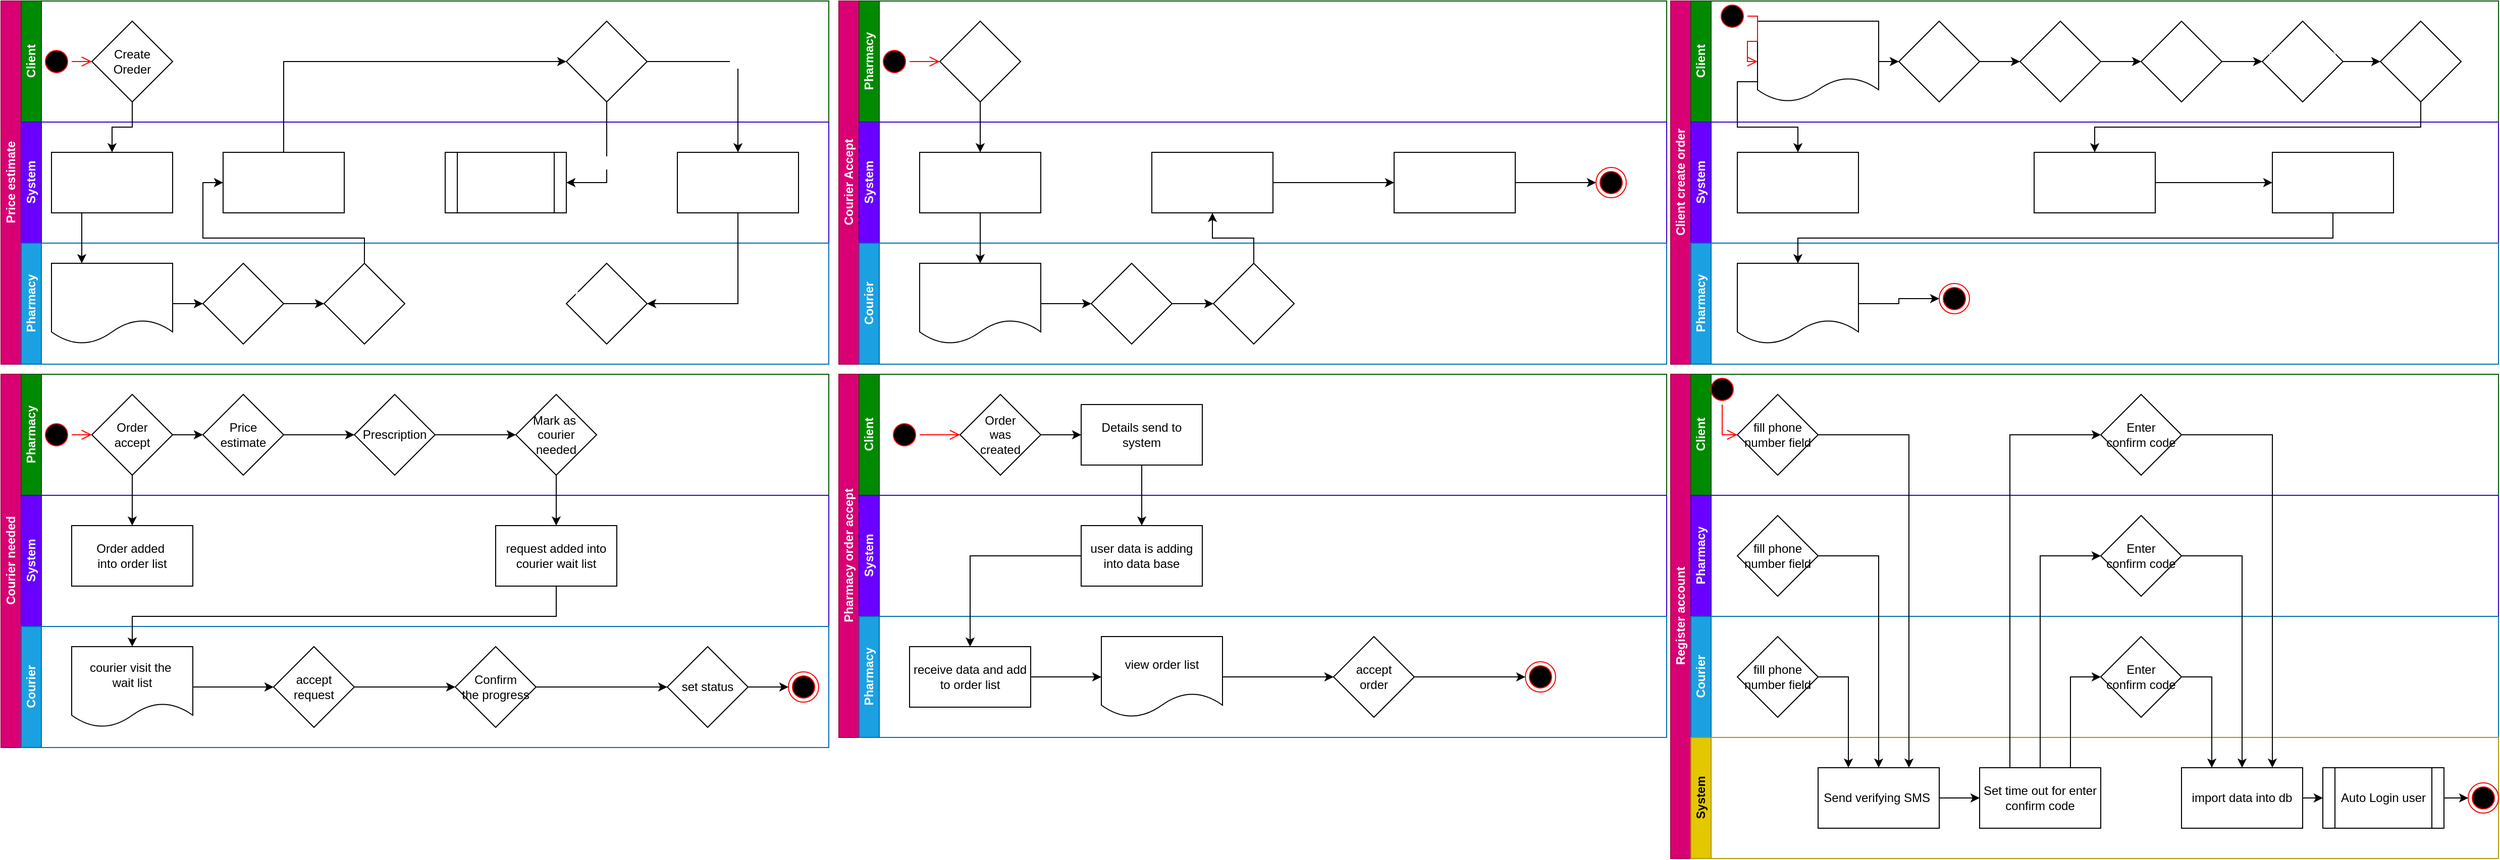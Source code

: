 <mxfile version="20.8.3" type="github" pages="6">
  <diagram id="C5RBs43oDa-KdzZeNtuy" name="swimlane">
    <mxGraphModel dx="3816" dy="2304" grid="1" gridSize="10" guides="1" tooltips="1" connect="1" arrows="1" fold="1" page="1" pageScale="1" pageWidth="827" pageHeight="1169" math="0" shadow="0">
      <root>
        <mxCell id="WIyWlLk6GJQsqaUBKTNV-0" />
        <mxCell id="WIyWlLk6GJQsqaUBKTNV-1" parent="WIyWlLk6GJQsqaUBKTNV-0" />
        <mxCell id="GuQL8tU4yzaaKCOji9VL-54" value="Price estimate" style="swimlane;html=1;childLayout=stackLayout;resizeParent=1;resizeParentMax=0;horizontal=0;startSize=20;horizontalStack=0;fillColor=#d80073;fontColor=#ffffff;strokeColor=#A50040;" parent="WIyWlLk6GJQsqaUBKTNV-1" vertex="1">
          <mxGeometry width="820" height="360" as="geometry" />
        </mxCell>
        <mxCell id="GuQL8tU4yzaaKCOji9VL-55" value="Client" style="swimlane;html=1;startSize=20;horizontal=0;fillColor=#008a00;fontColor=#ffffff;strokeColor=#005700;" parent="GuQL8tU4yzaaKCOji9VL-54" vertex="1">
          <mxGeometry x="20" width="800" height="120" as="geometry" />
        </mxCell>
        <mxCell id="GuQL8tU4yzaaKCOji9VL-56" value="Create&lt;br&gt;Oreder" style="rhombus;whiteSpace=wrap;html=1;" parent="GuQL8tU4yzaaKCOji9VL-55" vertex="1">
          <mxGeometry x="70" y="20" width="80" height="80" as="geometry" />
        </mxCell>
        <mxCell id="lYJ1XYQ2Ts7eLsLT0Uyb-35" value="pay" style="rhombus;whiteSpace=wrap;html=1;fontColor=#FFFFFF;" parent="GuQL8tU4yzaaKCOji9VL-55" vertex="1">
          <mxGeometry x="540" y="20" width="80" height="80" as="geometry" />
        </mxCell>
        <mxCell id="yLNP1a3wthmpHRacN0BF-43" value="" style="ellipse;html=1;shape=startState;fillColor=#000000;strokeColor=#ff0000;" parent="GuQL8tU4yzaaKCOji9VL-55" vertex="1">
          <mxGeometry x="20" y="45" width="30" height="30" as="geometry" />
        </mxCell>
        <mxCell id="yLNP1a3wthmpHRacN0BF-44" value="" style="edgeStyle=orthogonalEdgeStyle;html=1;verticalAlign=bottom;endArrow=open;endSize=8;strokeColor=#ff0000;rounded=0;entryX=0;entryY=0.5;entryDx=0;entryDy=0;" parent="GuQL8tU4yzaaKCOji9VL-55" source="yLNP1a3wthmpHRacN0BF-43" target="GuQL8tU4yzaaKCOji9VL-56" edge="1">
          <mxGeometry relative="1" as="geometry">
            <mxPoint x="45" y="100" as="targetPoint" />
          </mxGeometry>
        </mxCell>
        <mxCell id="GuQL8tU4yzaaKCOji9VL-60" value="System" style="swimlane;html=1;startSize=20;horizontal=0;fillColor=#6a00ff;fontColor=#ffffff;strokeColor=#3700CC;" parent="GuQL8tU4yzaaKCOji9VL-54" vertex="1">
          <mxGeometry x="20" y="120" width="800" height="120" as="geometry" />
        </mxCell>
        <mxCell id="lYJ1XYQ2Ts7eLsLT0Uyb-26" value="&lt;font color=&quot;#ffffff&quot;&gt;Sending order to&lt;br&gt;Pharmacy&lt;br&gt;&lt;/font&gt;" style="rounded=0;whiteSpace=wrap;html=1;fontColor=#000000;" parent="GuQL8tU4yzaaKCOji9VL-60" vertex="1">
          <mxGeometry x="30" y="30" width="120" height="60" as="geometry" />
        </mxCell>
        <mxCell id="lYJ1XYQ2Ts7eLsLT0Uyb-34" value="SMS Protocol" style="rounded=0;whiteSpace=wrap;html=1;fontColor=#FFFFFF;" parent="GuQL8tU4yzaaKCOji9VL-60" vertex="1">
          <mxGeometry x="200" y="30" width="120" height="60" as="geometry" />
        </mxCell>
        <mxCell id="lYJ1XYQ2Ts7eLsLT0Uyb-45" value="order status&lt;br&gt;update" style="rounded=0;whiteSpace=wrap;html=1;fontColor=#FFFFFF;" parent="GuQL8tU4yzaaKCOji9VL-60" vertex="1">
          <mxGeometry x="650" y="30" width="120" height="60" as="geometry" />
        </mxCell>
        <mxCell id="lYJ1XYQ2Ts7eLsLT0Uyb-52" value="Delete Order" style="shape=process;whiteSpace=wrap;html=1;backgroundOutline=1;fontColor=#FFFFFF;" parent="GuQL8tU4yzaaKCOji9VL-60" vertex="1">
          <mxGeometry x="420" y="30" width="120" height="60" as="geometry" />
        </mxCell>
        <mxCell id="GuQL8tU4yzaaKCOji9VL-69" value="Pharmacy" style="swimlane;html=1;startSize=20;horizontal=0;fillColor=#1ba1e2;fontColor=#ffffff;strokeColor=#006EAF;" parent="GuQL8tU4yzaaKCOji9VL-54" vertex="1">
          <mxGeometry x="20" y="240" width="800" height="120" as="geometry" />
        </mxCell>
        <mxCell id="lYJ1XYQ2Ts7eLsLT0Uyb-38" style="edgeStyle=orthogonalEdgeStyle;rounded=0;orthogonalLoop=1;jettySize=auto;html=1;exitX=1;exitY=0.5;exitDx=0;exitDy=0;entryX=0;entryY=0.5;entryDx=0;entryDy=0;fontColor=#FFFFFF;" parent="GuQL8tU4yzaaKCOji9VL-69" source="lYJ1XYQ2Ts7eLsLT0Uyb-27" target="lYJ1XYQ2Ts7eLsLT0Uyb-28" edge="1">
          <mxGeometry relative="1" as="geometry" />
        </mxCell>
        <mxCell id="lYJ1XYQ2Ts7eLsLT0Uyb-27" value="view orders" style="shape=document;whiteSpace=wrap;html=1;boundedLbl=1;fontColor=#FFFFFF;" parent="GuQL8tU4yzaaKCOji9VL-69" vertex="1">
          <mxGeometry x="30" y="20" width="120" height="80" as="geometry" />
        </mxCell>
        <mxCell id="lYJ1XYQ2Ts7eLsLT0Uyb-39" style="edgeStyle=orthogonalEdgeStyle;rounded=0;orthogonalLoop=1;jettySize=auto;html=1;exitX=1;exitY=0.5;exitDx=0;exitDy=0;entryX=0;entryY=0.5;entryDx=0;entryDy=0;fontColor=#FFFFFF;" parent="GuQL8tU4yzaaKCOji9VL-69" source="lYJ1XYQ2Ts7eLsLT0Uyb-28" target="lYJ1XYQ2Ts7eLsLT0Uyb-29" edge="1">
          <mxGeometry relative="1" as="geometry" />
        </mxCell>
        <mxCell id="lYJ1XYQ2Ts7eLsLT0Uyb-28" value="accept&lt;br&gt;order" style="rhombus;whiteSpace=wrap;html=1;fontColor=#FFFFFF;" parent="GuQL8tU4yzaaKCOji9VL-69" vertex="1">
          <mxGeometry x="180" y="20" width="80" height="80" as="geometry" />
        </mxCell>
        <mxCell id="lYJ1XYQ2Ts7eLsLT0Uyb-29" value="&lt;span style=&quot;&quot;&gt;Price&lt;br&gt;estimate&lt;br&gt;&lt;/span&gt;" style="rhombus;whiteSpace=wrap;html=1;fontColor=#FFFFFF;" parent="GuQL8tU4yzaaKCOji9VL-69" vertex="1">
          <mxGeometry x="300" y="20" width="80" height="80" as="geometry" />
        </mxCell>
        <mxCell id="lYJ1XYQ2Ts7eLsLT0Uyb-32" value="Prescription&lt;br&gt;send" style="rhombus;whiteSpace=wrap;html=1;fontColor=#FFFFFF;" parent="GuQL8tU4yzaaKCOji9VL-69" vertex="1">
          <mxGeometry x="540" y="20" width="80" height="80" as="geometry" />
        </mxCell>
        <mxCell id="lYJ1XYQ2Ts7eLsLT0Uyb-36" style="edgeStyle=orthogonalEdgeStyle;rounded=0;orthogonalLoop=1;jettySize=auto;html=1;exitX=0.5;exitY=1;exitDx=0;exitDy=0;entryX=0.5;entryY=0;entryDx=0;entryDy=0;fontColor=#FFFFFF;" parent="GuQL8tU4yzaaKCOji9VL-54" source="GuQL8tU4yzaaKCOji9VL-56" target="lYJ1XYQ2Ts7eLsLT0Uyb-26" edge="1">
          <mxGeometry relative="1" as="geometry" />
        </mxCell>
        <mxCell id="lYJ1XYQ2Ts7eLsLT0Uyb-37" style="edgeStyle=orthogonalEdgeStyle;rounded=0;orthogonalLoop=1;jettySize=auto;html=1;exitX=0.25;exitY=1;exitDx=0;exitDy=0;entryX=0.25;entryY=0;entryDx=0;entryDy=0;fontColor=#FFFFFF;" parent="GuQL8tU4yzaaKCOji9VL-54" source="lYJ1XYQ2Ts7eLsLT0Uyb-26" target="lYJ1XYQ2Ts7eLsLT0Uyb-27" edge="1">
          <mxGeometry relative="1" as="geometry" />
        </mxCell>
        <mxCell id="lYJ1XYQ2Ts7eLsLT0Uyb-42" style="edgeStyle=orthogonalEdgeStyle;rounded=0;orthogonalLoop=1;jettySize=auto;html=1;exitX=0.5;exitY=0;exitDx=0;exitDy=0;entryX=0;entryY=0.5;entryDx=0;entryDy=0;fontColor=#FFFFFF;" parent="GuQL8tU4yzaaKCOji9VL-54" source="lYJ1XYQ2Ts7eLsLT0Uyb-34" target="lYJ1XYQ2Ts7eLsLT0Uyb-35" edge="1">
          <mxGeometry relative="1" as="geometry" />
        </mxCell>
        <mxCell id="lYJ1XYQ2Ts7eLsLT0Uyb-49" style="edgeStyle=orthogonalEdgeStyle;rounded=0;orthogonalLoop=1;jettySize=auto;html=1;exitX=0.5;exitY=0;exitDx=0;exitDy=0;entryX=0;entryY=0.5;entryDx=0;entryDy=0;fontColor=#FFFFFF;" parent="GuQL8tU4yzaaKCOji9VL-54" source="lYJ1XYQ2Ts7eLsLT0Uyb-29" target="lYJ1XYQ2Ts7eLsLT0Uyb-34" edge="1">
          <mxGeometry relative="1" as="geometry" />
        </mxCell>
        <mxCell id="lYJ1XYQ2Ts7eLsLT0Uyb-50" style="edgeStyle=orthogonalEdgeStyle;rounded=0;orthogonalLoop=1;jettySize=auto;html=1;exitX=0.5;exitY=1;exitDx=0;exitDy=0;entryX=1;entryY=0.5;entryDx=0;entryDy=0;fontColor=#FFFFFF;" parent="GuQL8tU4yzaaKCOji9VL-54" source="lYJ1XYQ2Ts7eLsLT0Uyb-45" target="lYJ1XYQ2Ts7eLsLT0Uyb-32" edge="1">
          <mxGeometry relative="1" as="geometry" />
        </mxCell>
        <mxCell id="lYJ1XYQ2Ts7eLsLT0Uyb-53" value="No" style="edgeStyle=orthogonalEdgeStyle;rounded=0;orthogonalLoop=1;jettySize=auto;html=1;exitX=0.5;exitY=1;exitDx=0;exitDy=0;entryX=1;entryY=0.5;entryDx=0;entryDy=0;fontColor=#FFFFFF;" parent="GuQL8tU4yzaaKCOji9VL-54" source="lYJ1XYQ2Ts7eLsLT0Uyb-35" target="lYJ1XYQ2Ts7eLsLT0Uyb-52" edge="1">
          <mxGeometry relative="1" as="geometry" />
        </mxCell>
        <mxCell id="lYJ1XYQ2Ts7eLsLT0Uyb-54" value="Yes" style="edgeStyle=orthogonalEdgeStyle;rounded=0;orthogonalLoop=1;jettySize=auto;html=1;exitX=1;exitY=0.5;exitDx=0;exitDy=0;entryX=0.5;entryY=0;entryDx=0;entryDy=0;fontColor=#FFFFFF;" parent="GuQL8tU4yzaaKCOji9VL-54" source="lYJ1XYQ2Ts7eLsLT0Uyb-35" target="lYJ1XYQ2Ts7eLsLT0Uyb-45" edge="1">
          <mxGeometry relative="1" as="geometry" />
        </mxCell>
        <mxCell id="lYJ1XYQ2Ts7eLsLT0Uyb-0" value="Courier Accept" style="swimlane;html=1;childLayout=stackLayout;resizeParent=1;resizeParentMax=0;horizontal=0;startSize=20;horizontalStack=0;fillColor=#d80073;fontColor=#ffffff;strokeColor=#A50040;" parent="WIyWlLk6GJQsqaUBKTNV-1" vertex="1">
          <mxGeometry x="830" width="820" height="360" as="geometry" />
        </mxCell>
        <mxCell id="lYJ1XYQ2Ts7eLsLT0Uyb-1" value="Pharmacy" style="swimlane;html=1;startSize=20;horizontal=0;fillColor=#008a00;fontColor=#ffffff;strokeColor=#005700;" parent="lYJ1XYQ2Ts7eLsLT0Uyb-0" vertex="1">
          <mxGeometry x="20" width="800" height="120" as="geometry" />
        </mxCell>
        <mxCell id="lYJ1XYQ2Ts7eLsLT0Uyb-67" value="Courier&lt;br&gt;request" style="rhombus;whiteSpace=wrap;html=1;fontColor=#FFFFFF;" parent="lYJ1XYQ2Ts7eLsLT0Uyb-1" vertex="1">
          <mxGeometry x="80" y="20" width="80" height="80" as="geometry" />
        </mxCell>
        <mxCell id="yLNP1a3wthmpHRacN0BF-47" value="" style="ellipse;html=1;shape=startState;fillColor=#000000;strokeColor=#ff0000;" parent="lYJ1XYQ2Ts7eLsLT0Uyb-1" vertex="1">
          <mxGeometry x="20" y="45" width="30" height="30" as="geometry" />
        </mxCell>
        <mxCell id="yLNP1a3wthmpHRacN0BF-48" value="" style="edgeStyle=orthogonalEdgeStyle;html=1;verticalAlign=bottom;endArrow=open;endSize=8;strokeColor=#ff0000;rounded=0;entryX=0;entryY=0.5;entryDx=0;entryDy=0;" parent="lYJ1XYQ2Ts7eLsLT0Uyb-1" source="yLNP1a3wthmpHRacN0BF-47" target="lYJ1XYQ2Ts7eLsLT0Uyb-67" edge="1">
          <mxGeometry relative="1" as="geometry">
            <mxPoint x="35" y="135" as="targetPoint" />
          </mxGeometry>
        </mxCell>
        <mxCell id="lYJ1XYQ2Ts7eLsLT0Uyb-6" value="System" style="swimlane;html=1;startSize=20;horizontal=0;fillColor=#6a00ff;fontColor=#ffffff;strokeColor=#3700CC;" parent="lYJ1XYQ2Ts7eLsLT0Uyb-0" vertex="1">
          <mxGeometry x="20" y="120" width="800" height="120" as="geometry" />
        </mxCell>
        <mxCell id="lYJ1XYQ2Ts7eLsLT0Uyb-56" value="Send order&lt;br&gt;to courier" style="rounded=0;whiteSpace=wrap;html=1;fontColor=#FFFFFF;" parent="lYJ1XYQ2Ts7eLsLT0Uyb-6" vertex="1">
          <mxGeometry x="60" y="30" width="120" height="60" as="geometry" />
        </mxCell>
        <mxCell id="yLNP1a3wthmpHRacN0BF-52" style="edgeStyle=orthogonalEdgeStyle;rounded=0;orthogonalLoop=1;jettySize=auto;html=1;exitX=1;exitY=0.5;exitDx=0;exitDy=0;" parent="lYJ1XYQ2Ts7eLsLT0Uyb-6" source="lYJ1XYQ2Ts7eLsLT0Uyb-69" target="yLNP1a3wthmpHRacN0BF-51" edge="1">
          <mxGeometry relative="1" as="geometry" />
        </mxCell>
        <mxCell id="lYJ1XYQ2Ts7eLsLT0Uyb-69" value="set client&lt;br&gt;order status" style="rounded=0;whiteSpace=wrap;html=1;fontColor=#FFFFFF;" parent="lYJ1XYQ2Ts7eLsLT0Uyb-6" vertex="1">
          <mxGeometry x="530" y="30" width="120" height="60" as="geometry" />
        </mxCell>
        <mxCell id="lYJ1XYQ2Ts7eLsLT0Uyb-72" style="edgeStyle=orthogonalEdgeStyle;rounded=0;orthogonalLoop=1;jettySize=auto;html=1;exitX=1;exitY=0.5;exitDx=0;exitDy=0;entryX=0;entryY=0.5;entryDx=0;entryDy=0;fontColor=#FFFFFF;" parent="lYJ1XYQ2Ts7eLsLT0Uyb-6" source="lYJ1XYQ2Ts7eLsLT0Uyb-70" target="lYJ1XYQ2Ts7eLsLT0Uyb-69" edge="1">
          <mxGeometry relative="1" as="geometry" />
        </mxCell>
        <mxCell id="lYJ1XYQ2Ts7eLsLT0Uyb-70" value="Set courier status" style="rounded=0;whiteSpace=wrap;html=1;fontColor=#FFFFFF;" parent="lYJ1XYQ2Ts7eLsLT0Uyb-6" vertex="1">
          <mxGeometry x="290" y="30" width="120" height="60" as="geometry" />
        </mxCell>
        <mxCell id="yLNP1a3wthmpHRacN0BF-51" value="" style="ellipse;html=1;shape=endState;fillColor=#000000;strokeColor=#ff0000;" parent="lYJ1XYQ2Ts7eLsLT0Uyb-6" vertex="1">
          <mxGeometry x="730" y="45" width="30" height="30" as="geometry" />
        </mxCell>
        <mxCell id="lYJ1XYQ2Ts7eLsLT0Uyb-15" value="Courier" style="swimlane;html=1;startSize=20;horizontal=0;fillColor=#1ba1e2;fontColor=#ffffff;strokeColor=#006EAF;" parent="lYJ1XYQ2Ts7eLsLT0Uyb-0" vertex="1">
          <mxGeometry x="20" y="240" width="800" height="120" as="geometry" />
        </mxCell>
        <mxCell id="lYJ1XYQ2Ts7eLsLT0Uyb-60" style="edgeStyle=orthogonalEdgeStyle;rounded=0;orthogonalLoop=1;jettySize=auto;html=1;exitX=1;exitY=0.5;exitDx=0;exitDy=0;entryX=0;entryY=0.5;entryDx=0;entryDy=0;fontColor=#FFFFFF;" parent="lYJ1XYQ2Ts7eLsLT0Uyb-15" source="lYJ1XYQ2Ts7eLsLT0Uyb-57" target="lYJ1XYQ2Ts7eLsLT0Uyb-58" edge="1">
          <mxGeometry relative="1" as="geometry" />
        </mxCell>
        <mxCell id="lYJ1XYQ2Ts7eLsLT0Uyb-57" value="View orders" style="shape=document;whiteSpace=wrap;html=1;boundedLbl=1;fontColor=#FFFFFF;" parent="lYJ1XYQ2Ts7eLsLT0Uyb-15" vertex="1">
          <mxGeometry x="60" y="20" width="120" height="80" as="geometry" />
        </mxCell>
        <mxCell id="lYJ1XYQ2Ts7eLsLT0Uyb-62" style="edgeStyle=orthogonalEdgeStyle;rounded=0;orthogonalLoop=1;jettySize=auto;html=1;exitX=1;exitY=0.5;exitDx=0;exitDy=0;entryX=0;entryY=0.5;entryDx=0;entryDy=0;fontColor=#FFFFFF;" parent="lYJ1XYQ2Ts7eLsLT0Uyb-15" source="lYJ1XYQ2Ts7eLsLT0Uyb-58" target="lYJ1XYQ2Ts7eLsLT0Uyb-59" edge="1">
          <mxGeometry relative="1" as="geometry" />
        </mxCell>
        <mxCell id="lYJ1XYQ2Ts7eLsLT0Uyb-58" value="Accept&lt;br&gt;order" style="rhombus;whiteSpace=wrap;html=1;fontColor=#FFFFFF;" parent="lYJ1XYQ2Ts7eLsLT0Uyb-15" vertex="1">
          <mxGeometry x="230" y="20" width="80" height="80" as="geometry" />
        </mxCell>
        <mxCell id="lYJ1XYQ2Ts7eLsLT0Uyb-59" value="Set Status" style="rhombus;whiteSpace=wrap;html=1;fontColor=#FFFFFF;" parent="lYJ1XYQ2Ts7eLsLT0Uyb-15" vertex="1">
          <mxGeometry x="351" y="20" width="80" height="80" as="geometry" />
        </mxCell>
        <mxCell id="lYJ1XYQ2Ts7eLsLT0Uyb-66" style="edgeStyle=orthogonalEdgeStyle;rounded=0;orthogonalLoop=1;jettySize=auto;html=1;exitX=0.5;exitY=1;exitDx=0;exitDy=0;entryX=0.5;entryY=0;entryDx=0;entryDy=0;fontColor=#FFFFFF;" parent="lYJ1XYQ2Ts7eLsLT0Uyb-0" source="lYJ1XYQ2Ts7eLsLT0Uyb-56" target="lYJ1XYQ2Ts7eLsLT0Uyb-57" edge="1">
          <mxGeometry relative="1" as="geometry" />
        </mxCell>
        <mxCell id="lYJ1XYQ2Ts7eLsLT0Uyb-68" style="edgeStyle=orthogonalEdgeStyle;rounded=0;orthogonalLoop=1;jettySize=auto;html=1;exitX=0.5;exitY=1;exitDx=0;exitDy=0;entryX=0.5;entryY=0;entryDx=0;entryDy=0;fontColor=#FFFFFF;" parent="lYJ1XYQ2Ts7eLsLT0Uyb-0" source="lYJ1XYQ2Ts7eLsLT0Uyb-67" target="lYJ1XYQ2Ts7eLsLT0Uyb-56" edge="1">
          <mxGeometry relative="1" as="geometry" />
        </mxCell>
        <mxCell id="lYJ1XYQ2Ts7eLsLT0Uyb-71" style="edgeStyle=orthogonalEdgeStyle;rounded=0;orthogonalLoop=1;jettySize=auto;html=1;exitX=0.5;exitY=0;exitDx=0;exitDy=0;entryX=0.5;entryY=1;entryDx=0;entryDy=0;fontColor=#FFFFFF;" parent="lYJ1XYQ2Ts7eLsLT0Uyb-0" source="lYJ1XYQ2Ts7eLsLT0Uyb-59" target="lYJ1XYQ2Ts7eLsLT0Uyb-70" edge="1">
          <mxGeometry relative="1" as="geometry" />
        </mxCell>
        <mxCell id="lYJ1XYQ2Ts7eLsLT0Uyb-73" value="Client create order" style="swimlane;html=1;childLayout=stackLayout;resizeParent=1;resizeParentMax=0;horizontal=0;startSize=20;horizontalStack=0;fillColor=#d80073;fontColor=#ffffff;strokeColor=#A50040;" parent="WIyWlLk6GJQsqaUBKTNV-1" vertex="1">
          <mxGeometry x="1654" width="820" height="360" as="geometry" />
        </mxCell>
        <mxCell id="lYJ1XYQ2Ts7eLsLT0Uyb-74" value="Client" style="swimlane;html=1;startSize=20;horizontal=0;fillColor=#008a00;fontColor=#ffffff;strokeColor=#005700;" parent="lYJ1XYQ2Ts7eLsLT0Uyb-73" vertex="1">
          <mxGeometry x="20" width="800" height="120" as="geometry" />
        </mxCell>
        <mxCell id="lYJ1XYQ2Ts7eLsLT0Uyb-94" style="edgeStyle=orthogonalEdgeStyle;rounded=0;orthogonalLoop=1;jettySize=auto;html=1;exitX=1;exitY=0.5;exitDx=0;exitDy=0;entryX=0;entryY=0.5;entryDx=0;entryDy=0;fontColor=#FFFFFF;" parent="lYJ1XYQ2Ts7eLsLT0Uyb-74" source="lYJ1XYQ2Ts7eLsLT0Uyb-90" target="lYJ1XYQ2Ts7eLsLT0Uyb-91" edge="1">
          <mxGeometry relative="1" as="geometry" />
        </mxCell>
        <mxCell id="lYJ1XYQ2Ts7eLsLT0Uyb-90" value="Login" style="shape=document;whiteSpace=wrap;html=1;boundedLbl=1;fontColor=#FFFFFF;" parent="lYJ1XYQ2Ts7eLsLT0Uyb-74" vertex="1">
          <mxGeometry x="66" y="20" width="120" height="80" as="geometry" />
        </mxCell>
        <mxCell id="lYJ1XYQ2Ts7eLsLT0Uyb-95" style="edgeStyle=orthogonalEdgeStyle;rounded=0;orthogonalLoop=1;jettySize=auto;html=1;exitX=1;exitY=0.5;exitDx=0;exitDy=0;entryX=0;entryY=0.5;entryDx=0;entryDy=0;fontColor=#FFFFFF;" parent="lYJ1XYQ2Ts7eLsLT0Uyb-74" source="lYJ1XYQ2Ts7eLsLT0Uyb-91" target="lYJ1XYQ2Ts7eLsLT0Uyb-92" edge="1">
          <mxGeometry relative="1" as="geometry" />
        </mxCell>
        <mxCell id="lYJ1XYQ2Ts7eLsLT0Uyb-91" value="Create&lt;br&gt;new&amp;nbsp;&lt;br&gt;Order" style="rhombus;whiteSpace=wrap;html=1;fontColor=#FFFFFF;" parent="lYJ1XYQ2Ts7eLsLT0Uyb-74" vertex="1">
          <mxGeometry x="206" y="20" width="80" height="80" as="geometry" />
        </mxCell>
        <mxCell id="lYJ1XYQ2Ts7eLsLT0Uyb-102" style="edgeStyle=orthogonalEdgeStyle;rounded=0;orthogonalLoop=1;jettySize=auto;html=1;exitX=1;exitY=0.5;exitDx=0;exitDy=0;entryX=0;entryY=0.5;entryDx=0;entryDy=0;fontColor=#FFFFFF;" parent="lYJ1XYQ2Ts7eLsLT0Uyb-74" source="lYJ1XYQ2Ts7eLsLT0Uyb-92" target="lYJ1XYQ2Ts7eLsLT0Uyb-101" edge="1">
          <mxGeometry relative="1" as="geometry" />
        </mxCell>
        <mxCell id="lYJ1XYQ2Ts7eLsLT0Uyb-92" value="fill up&lt;br&gt;the fields" style="rhombus;whiteSpace=wrap;html=1;fontColor=#FFFFFF;" parent="lYJ1XYQ2Ts7eLsLT0Uyb-74" vertex="1">
          <mxGeometry x="326" y="20" width="80" height="80" as="geometry" />
        </mxCell>
        <mxCell id="lYJ1XYQ2Ts7eLsLT0Uyb-100" style="edgeStyle=orthogonalEdgeStyle;rounded=0;orthogonalLoop=1;jettySize=auto;html=1;exitX=1;exitY=0.5;exitDx=0;exitDy=0;entryX=0;entryY=0.5;entryDx=0;entryDy=0;fontColor=#FFFFFF;" parent="lYJ1XYQ2Ts7eLsLT0Uyb-74" source="lYJ1XYQ2Ts7eLsLT0Uyb-93" target="lYJ1XYQ2Ts7eLsLT0Uyb-99" edge="1">
          <mxGeometry relative="1" as="geometry" />
        </mxCell>
        <mxCell id="lYJ1XYQ2Ts7eLsLT0Uyb-93" value="select/import&lt;br&gt;contact" style="rhombus;whiteSpace=wrap;html=1;fontColor=#FFFFFF;" parent="lYJ1XYQ2Ts7eLsLT0Uyb-74" vertex="1">
          <mxGeometry x="566" y="20" width="80" height="80" as="geometry" />
        </mxCell>
        <mxCell id="lYJ1XYQ2Ts7eLsLT0Uyb-99" value="Submit&lt;br&gt;inputs" style="rhombus;whiteSpace=wrap;html=1;fontColor=#FFFFFF;" parent="lYJ1XYQ2Ts7eLsLT0Uyb-74" vertex="1">
          <mxGeometry x="683" y="20" width="80" height="80" as="geometry" />
        </mxCell>
        <mxCell id="lYJ1XYQ2Ts7eLsLT0Uyb-103" style="edgeStyle=orthogonalEdgeStyle;rounded=0;orthogonalLoop=1;jettySize=auto;html=1;exitX=1;exitY=0.5;exitDx=0;exitDy=0;entryX=0;entryY=0.5;entryDx=0;entryDy=0;fontColor=#FFFFFF;" parent="lYJ1XYQ2Ts7eLsLT0Uyb-74" source="lYJ1XYQ2Ts7eLsLT0Uyb-101" target="lYJ1XYQ2Ts7eLsLT0Uyb-93" edge="1">
          <mxGeometry relative="1" as="geometry" />
        </mxCell>
        <mxCell id="lYJ1XYQ2Ts7eLsLT0Uyb-101" value="Submit&lt;br&gt;inputs" style="rhombus;whiteSpace=wrap;html=1;fontColor=#FFFFFF;" parent="lYJ1XYQ2Ts7eLsLT0Uyb-74" vertex="1">
          <mxGeometry x="446" y="20" width="80" height="80" as="geometry" />
        </mxCell>
        <mxCell id="yLNP1a3wthmpHRacN0BF-62" value="" style="ellipse;html=1;shape=startState;fillColor=#000000;strokeColor=#ff0000;" parent="lYJ1XYQ2Ts7eLsLT0Uyb-74" vertex="1">
          <mxGeometry x="26" width="30" height="30" as="geometry" />
        </mxCell>
        <mxCell id="yLNP1a3wthmpHRacN0BF-63" value="" style="edgeStyle=orthogonalEdgeStyle;html=1;verticalAlign=bottom;endArrow=open;endSize=8;strokeColor=#ff0000;rounded=0;entryX=0;entryY=0.5;entryDx=0;entryDy=0;" parent="lYJ1XYQ2Ts7eLsLT0Uyb-74" source="yLNP1a3wthmpHRacN0BF-62" target="lYJ1XYQ2Ts7eLsLT0Uyb-90" edge="1">
          <mxGeometry relative="1" as="geometry">
            <mxPoint x="41" y="90" as="targetPoint" />
          </mxGeometry>
        </mxCell>
        <mxCell id="lYJ1XYQ2Ts7eLsLT0Uyb-76" value="System" style="swimlane;html=1;startSize=20;horizontal=0;fillColor=#6a00ff;fontColor=#ffffff;strokeColor=#3700CC;" parent="lYJ1XYQ2Ts7eLsLT0Uyb-73" vertex="1">
          <mxGeometry x="20" y="120" width="800" height="120" as="geometry" />
        </mxCell>
        <mxCell id="lYJ1XYQ2Ts7eLsLT0Uyb-97" value="Client Logined" style="rounded=0;whiteSpace=wrap;html=1;fontColor=#FFFFFF;" parent="lYJ1XYQ2Ts7eLsLT0Uyb-76" vertex="1">
          <mxGeometry x="46" y="30" width="120" height="60" as="geometry" />
        </mxCell>
        <mxCell id="lYJ1XYQ2Ts7eLsLT0Uyb-107" style="edgeStyle=orthogonalEdgeStyle;rounded=0;orthogonalLoop=1;jettySize=auto;html=1;exitX=1;exitY=0.5;exitDx=0;exitDy=0;entryX=0;entryY=0.5;entryDx=0;entryDy=0;fontColor=#FFFFFF;" parent="lYJ1XYQ2Ts7eLsLT0Uyb-76" source="lYJ1XYQ2Ts7eLsLT0Uyb-104" target="lYJ1XYQ2Ts7eLsLT0Uyb-105" edge="1">
          <mxGeometry relative="1" as="geometry" />
        </mxCell>
        <mxCell id="lYJ1XYQ2Ts7eLsLT0Uyb-104" value="Take Orders" style="rounded=0;whiteSpace=wrap;html=1;fontColor=#FFFFFF;" parent="lYJ1XYQ2Ts7eLsLT0Uyb-76" vertex="1">
          <mxGeometry x="340" y="30" width="120" height="60" as="geometry" />
        </mxCell>
        <mxCell id="lYJ1XYQ2Ts7eLsLT0Uyb-105" value="Send orders&amp;nbsp;&lt;br&gt;to pharmacy" style="rounded=0;whiteSpace=wrap;html=1;fontColor=#FFFFFF;" parent="lYJ1XYQ2Ts7eLsLT0Uyb-76" vertex="1">
          <mxGeometry x="576" y="30" width="120" height="60" as="geometry" />
        </mxCell>
        <mxCell id="lYJ1XYQ2Ts7eLsLT0Uyb-81" value="Pharmacy" style="swimlane;html=1;startSize=20;horizontal=0;fillColor=#1ba1e2;fontColor=#ffffff;strokeColor=#006EAF;" parent="lYJ1XYQ2Ts7eLsLT0Uyb-73" vertex="1">
          <mxGeometry x="20" y="240" width="800" height="120" as="geometry">
            <mxRectangle x="20" y="240" width="800" height="30" as="alternateBounds" />
          </mxGeometry>
        </mxCell>
        <mxCell id="yLNP1a3wthmpHRacN0BF-65" style="edgeStyle=orthogonalEdgeStyle;rounded=0;orthogonalLoop=1;jettySize=auto;html=1;exitX=1;exitY=0.5;exitDx=0;exitDy=0;entryX=0;entryY=0.5;entryDx=0;entryDy=0;" parent="lYJ1XYQ2Ts7eLsLT0Uyb-81" source="lYJ1XYQ2Ts7eLsLT0Uyb-108" target="yLNP1a3wthmpHRacN0BF-64" edge="1">
          <mxGeometry relative="1" as="geometry" />
        </mxCell>
        <mxCell id="lYJ1XYQ2Ts7eLsLT0Uyb-108" value="View orders" style="shape=document;whiteSpace=wrap;html=1;boundedLbl=1;fontColor=#FFFFFF;" parent="lYJ1XYQ2Ts7eLsLT0Uyb-81" vertex="1">
          <mxGeometry x="46" y="20" width="120" height="80" as="geometry" />
        </mxCell>
        <mxCell id="yLNP1a3wthmpHRacN0BF-64" value="" style="ellipse;html=1;shape=endState;fillColor=#000000;strokeColor=#ff0000;" parent="lYJ1XYQ2Ts7eLsLT0Uyb-81" vertex="1">
          <mxGeometry x="246" y="40" width="30" height="30" as="geometry" />
        </mxCell>
        <mxCell id="lYJ1XYQ2Ts7eLsLT0Uyb-98" style="edgeStyle=orthogonalEdgeStyle;rounded=0;orthogonalLoop=1;jettySize=auto;html=1;exitX=0;exitY=0.75;exitDx=0;exitDy=0;entryX=0.5;entryY=0;entryDx=0;entryDy=0;fontColor=#FFFFFF;" parent="lYJ1XYQ2Ts7eLsLT0Uyb-73" source="lYJ1XYQ2Ts7eLsLT0Uyb-90" target="lYJ1XYQ2Ts7eLsLT0Uyb-97" edge="1">
          <mxGeometry relative="1" as="geometry" />
        </mxCell>
        <mxCell id="lYJ1XYQ2Ts7eLsLT0Uyb-106" style="edgeStyle=orthogonalEdgeStyle;rounded=0;orthogonalLoop=1;jettySize=auto;html=1;exitX=0.5;exitY=1;exitDx=0;exitDy=0;entryX=0.5;entryY=0;entryDx=0;entryDy=0;fontColor=#FFFFFF;" parent="lYJ1XYQ2Ts7eLsLT0Uyb-73" source="lYJ1XYQ2Ts7eLsLT0Uyb-99" target="lYJ1XYQ2Ts7eLsLT0Uyb-104" edge="1">
          <mxGeometry relative="1" as="geometry" />
        </mxCell>
        <mxCell id="lYJ1XYQ2Ts7eLsLT0Uyb-109" style="edgeStyle=orthogonalEdgeStyle;rounded=0;orthogonalLoop=1;jettySize=auto;html=1;exitX=0.5;exitY=1;exitDx=0;exitDy=0;entryX=0.5;entryY=0;entryDx=0;entryDy=0;fontColor=#FFFFFF;" parent="lYJ1XYQ2Ts7eLsLT0Uyb-73" source="lYJ1XYQ2Ts7eLsLT0Uyb-105" target="lYJ1XYQ2Ts7eLsLT0Uyb-108" edge="1">
          <mxGeometry relative="1" as="geometry" />
        </mxCell>
        <mxCell id="g1-EMP8pI-Tc_99s7dla-63" value="Courier needed" style="swimlane;html=1;childLayout=stackLayout;resizeParent=1;resizeParentMax=0;horizontal=0;startSize=20;horizontalStack=0;fillColor=#d80073;fontColor=#ffffff;strokeColor=#A50040;" parent="WIyWlLk6GJQsqaUBKTNV-1" vertex="1">
          <mxGeometry y="370" width="820" height="370" as="geometry" />
        </mxCell>
        <mxCell id="g1-EMP8pI-Tc_99s7dla-64" value="Pharmacy" style="swimlane;html=1;startSize=20;horizontal=0;fillColor=#008a00;fontColor=#ffffff;strokeColor=#005700;" parent="g1-EMP8pI-Tc_99s7dla-63" vertex="1">
          <mxGeometry x="20" width="800" height="120" as="geometry" />
        </mxCell>
        <mxCell id="g1-EMP8pI-Tc_99s7dla-135" style="edgeStyle=orthogonalEdgeStyle;rounded=0;orthogonalLoop=1;jettySize=auto;html=1;exitX=1;exitY=0.5;exitDx=0;exitDy=0;entryX=0;entryY=0.5;entryDx=0;entryDy=0;" parent="g1-EMP8pI-Tc_99s7dla-64" source="g1-EMP8pI-Tc_99s7dla-126" target="g1-EMP8pI-Tc_99s7dla-131" edge="1">
          <mxGeometry relative="1" as="geometry" />
        </mxCell>
        <mxCell id="g1-EMP8pI-Tc_99s7dla-126" value="Order&lt;br&gt;accept" style="rhombus;whiteSpace=wrap;html=1;" parent="g1-EMP8pI-Tc_99s7dla-64" vertex="1">
          <mxGeometry x="70" y="20" width="80" height="80" as="geometry" />
        </mxCell>
        <mxCell id="g1-EMP8pI-Tc_99s7dla-136" style="edgeStyle=orthogonalEdgeStyle;rounded=0;orthogonalLoop=1;jettySize=auto;html=1;exitX=1;exitY=0.5;exitDx=0;exitDy=0;entryX=0;entryY=0.5;entryDx=0;entryDy=0;" parent="g1-EMP8pI-Tc_99s7dla-64" source="g1-EMP8pI-Tc_99s7dla-131" target="g1-EMP8pI-Tc_99s7dla-132" edge="1">
          <mxGeometry relative="1" as="geometry" />
        </mxCell>
        <mxCell id="g1-EMP8pI-Tc_99s7dla-131" value="Price&lt;br&gt;estimate" style="rhombus;whiteSpace=wrap;html=1;" parent="g1-EMP8pI-Tc_99s7dla-64" vertex="1">
          <mxGeometry x="180" y="20" width="80" height="80" as="geometry" />
        </mxCell>
        <mxCell id="g1-EMP8pI-Tc_99s7dla-138" value="" style="edgeStyle=orthogonalEdgeStyle;rounded=0;orthogonalLoop=1;jettySize=auto;html=1;" parent="g1-EMP8pI-Tc_99s7dla-64" source="g1-EMP8pI-Tc_99s7dla-132" target="g1-EMP8pI-Tc_99s7dla-137" edge="1">
          <mxGeometry relative="1" as="geometry" />
        </mxCell>
        <mxCell id="g1-EMP8pI-Tc_99s7dla-132" value="Prescription" style="rhombus;whiteSpace=wrap;html=1;" parent="g1-EMP8pI-Tc_99s7dla-64" vertex="1">
          <mxGeometry x="330" y="20" width="80" height="80" as="geometry" />
        </mxCell>
        <mxCell id="g1-EMP8pI-Tc_99s7dla-137" value="Mark as&amp;nbsp;&lt;br&gt;courier needed" style="rhombus;whiteSpace=wrap;html=1;" parent="g1-EMP8pI-Tc_99s7dla-64" vertex="1">
          <mxGeometry x="490" y="20" width="80" height="80" as="geometry" />
        </mxCell>
        <mxCell id="yLNP1a3wthmpHRacN0BF-49" value="" style="ellipse;html=1;shape=startState;fillColor=#000000;strokeColor=#ff0000;" parent="g1-EMP8pI-Tc_99s7dla-64" vertex="1">
          <mxGeometry x="20" y="45" width="30" height="30" as="geometry" />
        </mxCell>
        <mxCell id="yLNP1a3wthmpHRacN0BF-50" value="" style="edgeStyle=orthogonalEdgeStyle;html=1;verticalAlign=bottom;endArrow=open;endSize=8;strokeColor=#ff0000;rounded=0;entryX=0;entryY=0.5;entryDx=0;entryDy=0;" parent="g1-EMP8pI-Tc_99s7dla-64" source="yLNP1a3wthmpHRacN0BF-49" target="g1-EMP8pI-Tc_99s7dla-126" edge="1">
          <mxGeometry relative="1" as="geometry">
            <mxPoint x="60" y="90" as="targetPoint" />
          </mxGeometry>
        </mxCell>
        <mxCell id="g1-EMP8pI-Tc_99s7dla-67" value="System" style="swimlane;html=1;startSize=20;horizontal=0;fillColor=#6a00ff;fontColor=#ffffff;strokeColor=#3700CC;" parent="g1-EMP8pI-Tc_99s7dla-63" vertex="1">
          <mxGeometry x="20" y="120" width="800" height="130" as="geometry" />
        </mxCell>
        <mxCell id="g1-EMP8pI-Tc_99s7dla-128" value="Order added&amp;nbsp;&lt;br&gt;into order list" style="rounded=0;whiteSpace=wrap;html=1;" parent="g1-EMP8pI-Tc_99s7dla-67" vertex="1">
          <mxGeometry x="50" y="30" width="120" height="60" as="geometry" />
        </mxCell>
        <mxCell id="g1-EMP8pI-Tc_99s7dla-139" value="request added into&lt;br&gt;courier wait list" style="whiteSpace=wrap;html=1;" parent="g1-EMP8pI-Tc_99s7dla-67" vertex="1">
          <mxGeometry x="470" y="30" width="120" height="60" as="geometry" />
        </mxCell>
        <mxCell id="g1-EMP8pI-Tc_99s7dla-72" value="Courier" style="swimlane;html=1;startSize=20;horizontal=0;fillColor=#1ba1e2;fontColor=#ffffff;strokeColor=#006EAF;" parent="g1-EMP8pI-Tc_99s7dla-63" vertex="1">
          <mxGeometry x="20" y="250" width="800" height="120" as="geometry" />
        </mxCell>
        <mxCell id="g1-EMP8pI-Tc_99s7dla-147" style="edgeStyle=orthogonalEdgeStyle;rounded=0;orthogonalLoop=1;jettySize=auto;html=1;exitX=1;exitY=0.5;exitDx=0;exitDy=0;entryX=0;entryY=0.5;entryDx=0;entryDy=0;" parent="g1-EMP8pI-Tc_99s7dla-72" source="g1-EMP8pI-Tc_99s7dla-142" target="g1-EMP8pI-Tc_99s7dla-143" edge="1">
          <mxGeometry relative="1" as="geometry" />
        </mxCell>
        <mxCell id="g1-EMP8pI-Tc_99s7dla-142" value="courier visit the&amp;nbsp;&lt;br&gt;wait list" style="shape=document;whiteSpace=wrap;html=1;boundedLbl=1;" parent="g1-EMP8pI-Tc_99s7dla-72" vertex="1">
          <mxGeometry x="50" y="20" width="120" height="80" as="geometry" />
        </mxCell>
        <mxCell id="g1-EMP8pI-Tc_99s7dla-148" style="edgeStyle=orthogonalEdgeStyle;rounded=0;orthogonalLoop=1;jettySize=auto;html=1;exitX=1;exitY=0.5;exitDx=0;exitDy=0;entryX=0;entryY=0.5;entryDx=0;entryDy=0;" parent="g1-EMP8pI-Tc_99s7dla-72" source="g1-EMP8pI-Tc_99s7dla-143" target="g1-EMP8pI-Tc_99s7dla-144" edge="1">
          <mxGeometry relative="1" as="geometry" />
        </mxCell>
        <mxCell id="g1-EMP8pI-Tc_99s7dla-143" value="accept&lt;br&gt;request" style="rhombus;whiteSpace=wrap;html=1;" parent="g1-EMP8pI-Tc_99s7dla-72" vertex="1">
          <mxGeometry x="250" y="20" width="80" height="80" as="geometry" />
        </mxCell>
        <mxCell id="g1-EMP8pI-Tc_99s7dla-149" style="edgeStyle=orthogonalEdgeStyle;rounded=0;orthogonalLoop=1;jettySize=auto;html=1;exitX=1;exitY=0.5;exitDx=0;exitDy=0;entryX=0;entryY=0.5;entryDx=0;entryDy=0;" parent="g1-EMP8pI-Tc_99s7dla-72" source="g1-EMP8pI-Tc_99s7dla-144" target="g1-EMP8pI-Tc_99s7dla-145" edge="1">
          <mxGeometry relative="1" as="geometry" />
        </mxCell>
        <mxCell id="g1-EMP8pI-Tc_99s7dla-144" value="Confirm&lt;br&gt;the progress" style="rhombus;whiteSpace=wrap;html=1;" parent="g1-EMP8pI-Tc_99s7dla-72" vertex="1">
          <mxGeometry x="430" y="20" width="80" height="80" as="geometry" />
        </mxCell>
        <mxCell id="yLNP1a3wthmpHRacN0BF-46" style="edgeStyle=orthogonalEdgeStyle;rounded=0;orthogonalLoop=1;jettySize=auto;html=1;exitX=1;exitY=0.5;exitDx=0;exitDy=0;entryX=0;entryY=0.5;entryDx=0;entryDy=0;" parent="g1-EMP8pI-Tc_99s7dla-72" source="g1-EMP8pI-Tc_99s7dla-145" target="yLNP1a3wthmpHRacN0BF-45" edge="1">
          <mxGeometry relative="1" as="geometry" />
        </mxCell>
        <mxCell id="g1-EMP8pI-Tc_99s7dla-145" value="set status" style="rhombus;whiteSpace=wrap;html=1;" parent="g1-EMP8pI-Tc_99s7dla-72" vertex="1">
          <mxGeometry x="640" y="20" width="80" height="80" as="geometry" />
        </mxCell>
        <mxCell id="yLNP1a3wthmpHRacN0BF-45" value="" style="ellipse;html=1;shape=endState;fillColor=#000000;strokeColor=#ff0000;" parent="g1-EMP8pI-Tc_99s7dla-72" vertex="1">
          <mxGeometry x="760" y="45" width="30" height="30" as="geometry" />
        </mxCell>
        <mxCell id="g1-EMP8pI-Tc_99s7dla-133" style="edgeStyle=orthogonalEdgeStyle;rounded=0;orthogonalLoop=1;jettySize=auto;html=1;exitX=0.5;exitY=1;exitDx=0;exitDy=0;entryX=0.5;entryY=0;entryDx=0;entryDy=0;" parent="g1-EMP8pI-Tc_99s7dla-63" source="g1-EMP8pI-Tc_99s7dla-126" target="g1-EMP8pI-Tc_99s7dla-128" edge="1">
          <mxGeometry relative="1" as="geometry" />
        </mxCell>
        <mxCell id="g1-EMP8pI-Tc_99s7dla-140" value="" style="edgeStyle=orthogonalEdgeStyle;rounded=0;orthogonalLoop=1;jettySize=auto;html=1;" parent="g1-EMP8pI-Tc_99s7dla-63" source="g1-EMP8pI-Tc_99s7dla-137" target="g1-EMP8pI-Tc_99s7dla-139" edge="1">
          <mxGeometry relative="1" as="geometry" />
        </mxCell>
        <mxCell id="g1-EMP8pI-Tc_99s7dla-146" style="edgeStyle=orthogonalEdgeStyle;rounded=0;orthogonalLoop=1;jettySize=auto;html=1;exitX=0.5;exitY=1;exitDx=0;exitDy=0;entryX=0.5;entryY=0;entryDx=0;entryDy=0;" parent="g1-EMP8pI-Tc_99s7dla-63" source="g1-EMP8pI-Tc_99s7dla-139" target="g1-EMP8pI-Tc_99s7dla-142" edge="1">
          <mxGeometry relative="1" as="geometry" />
        </mxCell>
        <mxCell id="g1-EMP8pI-Tc_99s7dla-86" value="Pharmacy order accept" style="swimlane;html=1;childLayout=stackLayout;resizeParent=1;resizeParentMax=0;horizontal=0;startSize=20;horizontalStack=0;fillColor=#d80073;fontColor=#ffffff;strokeColor=#A50040;" parent="WIyWlLk6GJQsqaUBKTNV-1" vertex="1">
          <mxGeometry x="830" y="370" width="820" height="360" as="geometry" />
        </mxCell>
        <mxCell id="g1-EMP8pI-Tc_99s7dla-87" value="Client" style="swimlane;html=1;startSize=20;horizontal=0;fillColor=#008a00;fontColor=#ffffff;strokeColor=#005700;" parent="g1-EMP8pI-Tc_99s7dla-86" vertex="1">
          <mxGeometry x="20" width="800" height="120" as="geometry" />
        </mxCell>
        <mxCell id="g1-EMP8pI-Tc_99s7dla-152" style="edgeStyle=orthogonalEdgeStyle;rounded=0;orthogonalLoop=1;jettySize=auto;html=1;exitX=1;exitY=0.5;exitDx=0;exitDy=0;entryX=0;entryY=0.5;entryDx=0;entryDy=0;" parent="g1-EMP8pI-Tc_99s7dla-87" source="g1-EMP8pI-Tc_99s7dla-150" target="g1-EMP8pI-Tc_99s7dla-151" edge="1">
          <mxGeometry relative="1" as="geometry" />
        </mxCell>
        <mxCell id="g1-EMP8pI-Tc_99s7dla-150" value="Order&lt;br&gt;was&lt;br&gt;created" style="rhombus;whiteSpace=wrap;html=1;" parent="g1-EMP8pI-Tc_99s7dla-87" vertex="1">
          <mxGeometry x="100" y="20" width="80" height="80" as="geometry" />
        </mxCell>
        <mxCell id="g1-EMP8pI-Tc_99s7dla-151" value="Details send to system" style="rounded=0;whiteSpace=wrap;html=1;" parent="g1-EMP8pI-Tc_99s7dla-87" vertex="1">
          <mxGeometry x="220" y="30" width="120" height="60" as="geometry" />
        </mxCell>
        <mxCell id="yLNP1a3wthmpHRacN0BF-53" value="" style="ellipse;html=1;shape=startState;fillColor=#000000;strokeColor=#ff0000;" parent="g1-EMP8pI-Tc_99s7dla-87" vertex="1">
          <mxGeometry x="30" y="45" width="30" height="30" as="geometry" />
        </mxCell>
        <mxCell id="yLNP1a3wthmpHRacN0BF-54" value="" style="edgeStyle=orthogonalEdgeStyle;html=1;verticalAlign=bottom;endArrow=open;endSize=8;strokeColor=#ff0000;rounded=0;entryX=0;entryY=0.5;entryDx=0;entryDy=0;" parent="g1-EMP8pI-Tc_99s7dla-87" source="yLNP1a3wthmpHRacN0BF-53" target="g1-EMP8pI-Tc_99s7dla-150" edge="1">
          <mxGeometry relative="1" as="geometry">
            <mxPoint x="55" y="120" as="targetPoint" />
          </mxGeometry>
        </mxCell>
        <mxCell id="g1-EMP8pI-Tc_99s7dla-89" value="System" style="swimlane;html=1;startSize=20;horizontal=0;fillColor=#6a00ff;fontColor=#ffffff;strokeColor=#3700CC;" parent="g1-EMP8pI-Tc_99s7dla-86" vertex="1">
          <mxGeometry x="20" y="120" width="800" height="120" as="geometry" />
        </mxCell>
        <mxCell id="g1-EMP8pI-Tc_99s7dla-153" value="user data is adding into data base" style="rounded=0;whiteSpace=wrap;html=1;" parent="g1-EMP8pI-Tc_99s7dla-89" vertex="1">
          <mxGeometry x="220" y="30" width="120" height="60" as="geometry" />
        </mxCell>
        <mxCell id="g1-EMP8pI-Tc_99s7dla-94" value="Pharmacy" style="swimlane;html=1;startSize=20;horizontal=0;fillColor=#1ba1e2;fontColor=#ffffff;strokeColor=#006EAF;" parent="g1-EMP8pI-Tc_99s7dla-86" vertex="1">
          <mxGeometry x="20" y="240" width="800" height="120" as="geometry" />
        </mxCell>
        <mxCell id="g1-EMP8pI-Tc_99s7dla-159" style="edgeStyle=orthogonalEdgeStyle;rounded=0;orthogonalLoop=1;jettySize=auto;html=1;exitX=1;exitY=0.5;exitDx=0;exitDy=0;entryX=0;entryY=0.5;entryDx=0;entryDy=0;" parent="g1-EMP8pI-Tc_99s7dla-94" source="g1-EMP8pI-Tc_99s7dla-156" edge="1">
          <mxGeometry relative="1" as="geometry">
            <mxPoint x="240" y="60" as="targetPoint" />
          </mxGeometry>
        </mxCell>
        <mxCell id="g1-EMP8pI-Tc_99s7dla-156" value="receive data and add to order list" style="rounded=0;whiteSpace=wrap;html=1;" parent="g1-EMP8pI-Tc_99s7dla-94" vertex="1">
          <mxGeometry x="50" y="30" width="120" height="60" as="geometry" />
        </mxCell>
        <mxCell id="g1-EMP8pI-Tc_99s7dla-162" style="edgeStyle=orthogonalEdgeStyle;rounded=0;orthogonalLoop=1;jettySize=auto;html=1;exitX=1;exitY=0.5;exitDx=0;exitDy=0;entryX=0;entryY=0.5;entryDx=0;entryDy=0;" parent="g1-EMP8pI-Tc_99s7dla-94" source="g1-EMP8pI-Tc_99s7dla-160" target="g1-EMP8pI-Tc_99s7dla-161" edge="1">
          <mxGeometry relative="1" as="geometry" />
        </mxCell>
        <mxCell id="g1-EMP8pI-Tc_99s7dla-160" value="view order list" style="shape=document;whiteSpace=wrap;html=1;boundedLbl=1;" parent="g1-EMP8pI-Tc_99s7dla-94" vertex="1">
          <mxGeometry x="240" y="20" width="120" height="80" as="geometry" />
        </mxCell>
        <mxCell id="yLNP1a3wthmpHRacN0BF-56" style="edgeStyle=orthogonalEdgeStyle;rounded=0;orthogonalLoop=1;jettySize=auto;html=1;exitX=1;exitY=0.5;exitDx=0;exitDy=0;entryX=0;entryY=0.5;entryDx=0;entryDy=0;" parent="g1-EMP8pI-Tc_99s7dla-94" source="g1-EMP8pI-Tc_99s7dla-161" target="yLNP1a3wthmpHRacN0BF-55" edge="1">
          <mxGeometry relative="1" as="geometry" />
        </mxCell>
        <mxCell id="g1-EMP8pI-Tc_99s7dla-161" value="accept&lt;br&gt;order" style="rhombus;whiteSpace=wrap;html=1;" parent="g1-EMP8pI-Tc_99s7dla-94" vertex="1">
          <mxGeometry x="470" y="20" width="80" height="80" as="geometry" />
        </mxCell>
        <mxCell id="yLNP1a3wthmpHRacN0BF-55" value="" style="ellipse;html=1;shape=endState;fillColor=#000000;strokeColor=#ff0000;" parent="g1-EMP8pI-Tc_99s7dla-94" vertex="1">
          <mxGeometry x="660" y="45" width="30" height="30" as="geometry" />
        </mxCell>
        <mxCell id="g1-EMP8pI-Tc_99s7dla-154" style="edgeStyle=orthogonalEdgeStyle;rounded=0;orthogonalLoop=1;jettySize=auto;html=1;exitX=0.5;exitY=1;exitDx=0;exitDy=0;entryX=0.5;entryY=0;entryDx=0;entryDy=0;" parent="g1-EMP8pI-Tc_99s7dla-86" source="g1-EMP8pI-Tc_99s7dla-151" target="g1-EMP8pI-Tc_99s7dla-153" edge="1">
          <mxGeometry relative="1" as="geometry" />
        </mxCell>
        <mxCell id="g1-EMP8pI-Tc_99s7dla-158" style="edgeStyle=orthogonalEdgeStyle;rounded=0;orthogonalLoop=1;jettySize=auto;html=1;exitX=0;exitY=0.5;exitDx=0;exitDy=0;entryX=0.5;entryY=0;entryDx=0;entryDy=0;" parent="g1-EMP8pI-Tc_99s7dla-86" source="g1-EMP8pI-Tc_99s7dla-153" target="g1-EMP8pI-Tc_99s7dla-156" edge="1">
          <mxGeometry relative="1" as="geometry" />
        </mxCell>
        <mxCell id="g1-EMP8pI-Tc_99s7dla-103" value="Register account" style="swimlane;html=1;childLayout=stackLayout;resizeParent=1;resizeParentMax=0;horizontal=0;startSize=20;horizontalStack=0;fillColor=#d80073;fontColor=#ffffff;strokeColor=#A50040;" parent="WIyWlLk6GJQsqaUBKTNV-1" vertex="1">
          <mxGeometry x="1654" y="370" width="820" height="480" as="geometry" />
        </mxCell>
        <mxCell id="g1-EMP8pI-Tc_99s7dla-104" value="Client" style="swimlane;html=1;startSize=20;horizontal=0;fillColor=#008a00;fontColor=#ffffff;strokeColor=#005700;" parent="g1-EMP8pI-Tc_99s7dla-103" vertex="1">
          <mxGeometry x="20" width="800" height="120" as="geometry" />
        </mxCell>
        <mxCell id="g1-EMP8pI-Tc_99s7dla-164" value="fill phone number field" style="rhombus;whiteSpace=wrap;html=1;" parent="g1-EMP8pI-Tc_99s7dla-104" vertex="1">
          <mxGeometry x="46" y="20" width="80" height="80" as="geometry" />
        </mxCell>
        <mxCell id="g1-EMP8pI-Tc_99s7dla-175" value="Enter&lt;br&gt;confirm code" style="rhombus;whiteSpace=wrap;html=1;" parent="g1-EMP8pI-Tc_99s7dla-104" vertex="1">
          <mxGeometry x="406" y="20" width="80" height="80" as="geometry" />
        </mxCell>
        <mxCell id="yLNP1a3wthmpHRacN0BF-57" value="" style="ellipse;html=1;shape=startState;fillColor=#000000;strokeColor=#ff0000;" parent="g1-EMP8pI-Tc_99s7dla-104" vertex="1">
          <mxGeometry x="16" width="30" height="30" as="geometry" />
        </mxCell>
        <mxCell id="yLNP1a3wthmpHRacN0BF-58" value="" style="edgeStyle=orthogonalEdgeStyle;html=1;verticalAlign=bottom;endArrow=open;endSize=8;strokeColor=#ff0000;rounded=0;entryX=0;entryY=0.5;entryDx=0;entryDy=0;" parent="g1-EMP8pI-Tc_99s7dla-104" source="yLNP1a3wthmpHRacN0BF-57" target="g1-EMP8pI-Tc_99s7dla-164" edge="1">
          <mxGeometry relative="1" as="geometry">
            <mxPoint x="41" y="90" as="targetPoint" />
          </mxGeometry>
        </mxCell>
        <mxCell id="g1-EMP8pI-Tc_99s7dla-116" value="Pharmacy" style="swimlane;html=1;startSize=20;horizontal=0;fillColor=#6a00ff;fontColor=#ffffff;strokeColor=#3700CC;" parent="g1-EMP8pI-Tc_99s7dla-103" vertex="1">
          <mxGeometry x="20" y="120" width="800" height="120" as="geometry" />
        </mxCell>
        <mxCell id="g1-EMP8pI-Tc_99s7dla-165" value="fill phone number field" style="rhombus;whiteSpace=wrap;html=1;" parent="g1-EMP8pI-Tc_99s7dla-116" vertex="1">
          <mxGeometry x="46" y="20" width="80" height="80" as="geometry" />
        </mxCell>
        <mxCell id="g1-EMP8pI-Tc_99s7dla-174" value="Enter&lt;br&gt;confirm code" style="rhombus;whiteSpace=wrap;html=1;" parent="g1-EMP8pI-Tc_99s7dla-116" vertex="1">
          <mxGeometry x="406" y="20" width="80" height="80" as="geometry" />
        </mxCell>
        <mxCell id="g1-EMP8pI-Tc_99s7dla-121" value="Courier" style="swimlane;html=1;startSize=20;horizontal=0;fillColor=#1ba1e2;fontColor=#ffffff;strokeColor=#006EAF;" parent="g1-EMP8pI-Tc_99s7dla-103" vertex="1">
          <mxGeometry x="20" y="240" width="800" height="120" as="geometry">
            <mxRectangle x="20" y="240" width="800" height="30" as="alternateBounds" />
          </mxGeometry>
        </mxCell>
        <mxCell id="g1-EMP8pI-Tc_99s7dla-166" value="fill phone number field" style="rhombus;whiteSpace=wrap;html=1;" parent="g1-EMP8pI-Tc_99s7dla-121" vertex="1">
          <mxGeometry x="46" y="20" width="80" height="80" as="geometry" />
        </mxCell>
        <mxCell id="g1-EMP8pI-Tc_99s7dla-173" value="Enter&lt;br&gt;confirm code" style="rhombus;whiteSpace=wrap;html=1;" parent="g1-EMP8pI-Tc_99s7dla-121" vertex="1">
          <mxGeometry x="406" y="20" width="80" height="80" as="geometry" />
        </mxCell>
        <mxCell id="g1-EMP8pI-Tc_99s7dla-163" value="System" style="swimlane;html=1;startSize=20;horizontal=0;fillColor=#e3c800;fontColor=#000000;strokeColor=#B09500;" parent="g1-EMP8pI-Tc_99s7dla-103" vertex="1">
          <mxGeometry x="20" y="360" width="800" height="120" as="geometry">
            <mxRectangle x="20" y="240" width="800" height="30" as="alternateBounds" />
          </mxGeometry>
        </mxCell>
        <mxCell id="g1-EMP8pI-Tc_99s7dla-167" value="Set time out for enter confirm code" style="rounded=0;whiteSpace=wrap;html=1;" parent="g1-EMP8pI-Tc_99s7dla-163" vertex="1">
          <mxGeometry x="286" y="30" width="120" height="60" as="geometry" />
        </mxCell>
        <mxCell id="g1-EMP8pI-Tc_99s7dla-180" style="edgeStyle=orthogonalEdgeStyle;rounded=0;orthogonalLoop=1;jettySize=auto;html=1;exitX=1;exitY=0.5;exitDx=0;exitDy=0;entryX=0;entryY=0.5;entryDx=0;entryDy=0;" parent="g1-EMP8pI-Tc_99s7dla-163" source="g1-EMP8pI-Tc_99s7dla-172" target="g1-EMP8pI-Tc_99s7dla-167" edge="1">
          <mxGeometry relative="1" as="geometry" />
        </mxCell>
        <mxCell id="g1-EMP8pI-Tc_99s7dla-172" value="Send verifying SMS&amp;nbsp;" style="rounded=0;whiteSpace=wrap;html=1;" parent="g1-EMP8pI-Tc_99s7dla-163" vertex="1">
          <mxGeometry x="126" y="30" width="120" height="60" as="geometry" />
        </mxCell>
        <mxCell id="g1-EMP8pI-Tc_99s7dla-192" style="edgeStyle=orthogonalEdgeStyle;rounded=0;orthogonalLoop=1;jettySize=auto;html=1;exitX=1;exitY=0.5;exitDx=0;exitDy=0;entryX=0;entryY=0.5;entryDx=0;entryDy=0;" parent="g1-EMP8pI-Tc_99s7dla-163" source="g1-EMP8pI-Tc_99s7dla-185" target="g1-EMP8pI-Tc_99s7dla-191" edge="1">
          <mxGeometry relative="1" as="geometry" />
        </mxCell>
        <mxCell id="g1-EMP8pI-Tc_99s7dla-185" value="import data into db" style="rounded=0;whiteSpace=wrap;html=1;" parent="g1-EMP8pI-Tc_99s7dla-163" vertex="1">
          <mxGeometry x="486" y="30" width="120" height="60" as="geometry" />
        </mxCell>
        <mxCell id="yLNP1a3wthmpHRacN0BF-61" style="edgeStyle=orthogonalEdgeStyle;rounded=0;orthogonalLoop=1;jettySize=auto;html=1;exitX=1;exitY=0.5;exitDx=0;exitDy=0;entryX=0;entryY=0.5;entryDx=0;entryDy=0;" parent="g1-EMP8pI-Tc_99s7dla-163" source="g1-EMP8pI-Tc_99s7dla-191" target="yLNP1a3wthmpHRacN0BF-59" edge="1">
          <mxGeometry relative="1" as="geometry" />
        </mxCell>
        <mxCell id="g1-EMP8pI-Tc_99s7dla-191" value="Auto Login user" style="shape=process;whiteSpace=wrap;html=1;backgroundOutline=1;" parent="g1-EMP8pI-Tc_99s7dla-163" vertex="1">
          <mxGeometry x="626" y="30" width="120" height="60" as="geometry" />
        </mxCell>
        <mxCell id="yLNP1a3wthmpHRacN0BF-59" value="" style="ellipse;html=1;shape=endState;fillColor=#000000;strokeColor=#ff0000;" parent="g1-EMP8pI-Tc_99s7dla-163" vertex="1">
          <mxGeometry x="770" y="45" width="30" height="30" as="geometry" />
        </mxCell>
        <mxCell id="g1-EMP8pI-Tc_99s7dla-177" style="edgeStyle=orthogonalEdgeStyle;rounded=0;orthogonalLoop=1;jettySize=auto;html=1;exitX=1;exitY=0.5;exitDx=0;exitDy=0;entryX=0.25;entryY=0;entryDx=0;entryDy=0;" parent="g1-EMP8pI-Tc_99s7dla-103" source="g1-EMP8pI-Tc_99s7dla-166" target="g1-EMP8pI-Tc_99s7dla-172" edge="1">
          <mxGeometry relative="1" as="geometry" />
        </mxCell>
        <mxCell id="g1-EMP8pI-Tc_99s7dla-178" style="edgeStyle=orthogonalEdgeStyle;rounded=0;orthogonalLoop=1;jettySize=auto;html=1;exitX=1;exitY=0.5;exitDx=0;exitDy=0;entryX=0.5;entryY=0;entryDx=0;entryDy=0;" parent="g1-EMP8pI-Tc_99s7dla-103" source="g1-EMP8pI-Tc_99s7dla-165" target="g1-EMP8pI-Tc_99s7dla-172" edge="1">
          <mxGeometry relative="1" as="geometry" />
        </mxCell>
        <mxCell id="g1-EMP8pI-Tc_99s7dla-179" style="edgeStyle=orthogonalEdgeStyle;rounded=0;orthogonalLoop=1;jettySize=auto;html=1;exitX=1;exitY=0.5;exitDx=0;exitDy=0;entryX=0.75;entryY=0;entryDx=0;entryDy=0;" parent="g1-EMP8pI-Tc_99s7dla-103" source="g1-EMP8pI-Tc_99s7dla-164" target="g1-EMP8pI-Tc_99s7dla-172" edge="1">
          <mxGeometry relative="1" as="geometry" />
        </mxCell>
        <mxCell id="g1-EMP8pI-Tc_99s7dla-182" style="edgeStyle=orthogonalEdgeStyle;rounded=0;orthogonalLoop=1;jettySize=auto;html=1;exitX=0.25;exitY=0;exitDx=0;exitDy=0;entryX=0;entryY=0.5;entryDx=0;entryDy=0;" parent="g1-EMP8pI-Tc_99s7dla-103" source="g1-EMP8pI-Tc_99s7dla-167" target="g1-EMP8pI-Tc_99s7dla-175" edge="1">
          <mxGeometry relative="1" as="geometry" />
        </mxCell>
        <mxCell id="g1-EMP8pI-Tc_99s7dla-183" style="edgeStyle=orthogonalEdgeStyle;rounded=0;orthogonalLoop=1;jettySize=auto;html=1;exitX=0.5;exitY=0;exitDx=0;exitDy=0;entryX=0;entryY=0.5;entryDx=0;entryDy=0;" parent="g1-EMP8pI-Tc_99s7dla-103" source="g1-EMP8pI-Tc_99s7dla-167" target="g1-EMP8pI-Tc_99s7dla-174" edge="1">
          <mxGeometry relative="1" as="geometry" />
        </mxCell>
        <mxCell id="g1-EMP8pI-Tc_99s7dla-184" style="edgeStyle=orthogonalEdgeStyle;rounded=0;orthogonalLoop=1;jettySize=auto;html=1;exitX=0.75;exitY=0;exitDx=0;exitDy=0;entryX=0;entryY=0.5;entryDx=0;entryDy=0;" parent="g1-EMP8pI-Tc_99s7dla-103" source="g1-EMP8pI-Tc_99s7dla-167" target="g1-EMP8pI-Tc_99s7dla-173" edge="1">
          <mxGeometry relative="1" as="geometry" />
        </mxCell>
        <mxCell id="g1-EMP8pI-Tc_99s7dla-186" style="edgeStyle=orthogonalEdgeStyle;rounded=0;orthogonalLoop=1;jettySize=auto;html=1;exitX=1;exitY=0.5;exitDx=0;exitDy=0;entryX=0.25;entryY=0;entryDx=0;entryDy=0;" parent="g1-EMP8pI-Tc_99s7dla-103" source="g1-EMP8pI-Tc_99s7dla-173" target="g1-EMP8pI-Tc_99s7dla-185" edge="1">
          <mxGeometry relative="1" as="geometry" />
        </mxCell>
        <mxCell id="g1-EMP8pI-Tc_99s7dla-187" style="edgeStyle=orthogonalEdgeStyle;rounded=0;orthogonalLoop=1;jettySize=auto;html=1;exitX=1;exitY=0.5;exitDx=0;exitDy=0;entryX=0.5;entryY=0;entryDx=0;entryDy=0;" parent="g1-EMP8pI-Tc_99s7dla-103" source="g1-EMP8pI-Tc_99s7dla-174" target="g1-EMP8pI-Tc_99s7dla-185" edge="1">
          <mxGeometry relative="1" as="geometry">
            <mxPoint x="646" y="380" as="targetPoint" />
          </mxGeometry>
        </mxCell>
        <mxCell id="g1-EMP8pI-Tc_99s7dla-188" style="edgeStyle=orthogonalEdgeStyle;rounded=0;orthogonalLoop=1;jettySize=auto;html=1;exitX=1;exitY=0.5;exitDx=0;exitDy=0;entryX=0.75;entryY=0;entryDx=0;entryDy=0;" parent="g1-EMP8pI-Tc_99s7dla-103" source="g1-EMP8pI-Tc_99s7dla-175" target="g1-EMP8pI-Tc_99s7dla-185" edge="1">
          <mxGeometry relative="1" as="geometry" />
        </mxCell>
      </root>
    </mxGraphModel>
  </diagram>
  <diagram id="KCxfc6HBkq4Hp3dNyf3V" name="class diagram">
    <mxGraphModel dx="954" dy="576" grid="1" gridSize="10" guides="1" tooltips="1" connect="1" arrows="1" fold="1" page="1" pageScale="1" pageWidth="850" pageHeight="1100" math="0" shadow="0">
      <root>
        <mxCell id="0" />
        <mxCell id="1" parent="0" />
        <mxCell id="aSP3VBUIwwD_dbM6ktW1-1" value="Pharmacy" style="swimlane;fontStyle=1;align=center;verticalAlign=top;childLayout=stackLayout;horizontal=1;startSize=26;horizontalStack=0;resizeParent=1;resizeParentMax=0;resizeLast=0;collapsible=1;marginBottom=0;fillColor=#ffe6cc;strokeColor=#d79b00;" parent="1" vertex="1">
          <mxGeometry x="350" y="1150" width="160" height="170" as="geometry" />
        </mxCell>
        <mxCell id="aSP3VBUIwwD_dbM6ktW1-2" value="+ client_id: int&#xa;+ OTC : array&#xa;" style="text;strokeColor=#d79b00;fillColor=#ffe6cc;align=left;verticalAlign=top;spacingLeft=4;spacingRight=4;overflow=hidden;rotatable=0;points=[[0,0.5],[1,0.5]];portConstraint=eastwest;" parent="aSP3VBUIwwD_dbM6ktW1-1" vertex="1">
          <mxGeometry y="26" width="160" height="54" as="geometry" />
        </mxCell>
        <mxCell id="aSP3VBUIwwD_dbM6ktW1-3" value="" style="line;strokeWidth=1;fillColor=#ffe6cc;align=left;verticalAlign=middle;spacingTop=-1;spacingLeft=3;spacingRight=3;rotatable=0;labelPosition=right;points=[];portConstraint=eastwest;strokeColor=#d79b00;" parent="aSP3VBUIwwD_dbM6ktW1-1" vertex="1">
          <mxGeometry y="80" width="160" height="8" as="geometry" />
        </mxCell>
        <mxCell id="aSP3VBUIwwD_dbM6ktW1-4" value="+ show(id): obj&#xa;+ create(attr):obj&#xa;- createPreOrder(attr):obj&#xa;- sendSms():void&#xa;&#xa;&#xa;" style="text;strokeColor=#d79b00;fillColor=#ffe6cc;align=left;verticalAlign=top;spacingLeft=4;spacingRight=4;overflow=hidden;rotatable=0;points=[[0,0.5],[1,0.5]];portConstraint=eastwest;" parent="aSP3VBUIwwD_dbM6ktW1-1" vertex="1">
          <mxGeometry y="88" width="160" height="82" as="geometry" />
        </mxCell>
        <mxCell id="aSP3VBUIwwD_dbM6ktW1-5" value="PreOrder" style="swimlane;fontStyle=1;align=center;verticalAlign=top;childLayout=stackLayout;horizontal=1;startSize=26;horizontalStack=0;resizeParent=1;resizeParentMax=0;resizeLast=0;collapsible=1;marginBottom=0;fillColor=#e1d5e7;strokeColor=#9673a6;" parent="1" vertex="1">
          <mxGeometry x="130" y="1320" width="160" height="170" as="geometry" />
        </mxCell>
        <mxCell id="aSP3VBUIwwD_dbM6ktW1-6" value="+ client_id: int&#xa;+ user_id: int&#xa;+ reference_id: int&#xa;" style="text;strokeColor=#9673a6;fillColor=#e1d5e7;align=left;verticalAlign=top;spacingLeft=4;spacingRight=4;overflow=hidden;rotatable=0;points=[[0,0.5],[1,0.5]];portConstraint=eastwest;" parent="aSP3VBUIwwD_dbM6ktW1-5" vertex="1">
          <mxGeometry y="26" width="160" height="54" as="geometry" />
        </mxCell>
        <mxCell id="aSP3VBUIwwD_dbM6ktW1-7" value="" style="line;strokeWidth=1;fillColor=#e1d5e7;align=left;verticalAlign=middle;spacingTop=-1;spacingLeft=3;spacingRight=3;rotatable=0;labelPosition=right;points=[];portConstraint=eastwest;strokeColor=#9673a6;" parent="aSP3VBUIwwD_dbM6ktW1-5" vertex="1">
          <mxGeometry y="80" width="160" height="8" as="geometry" />
        </mxCell>
        <mxCell id="aSP3VBUIwwD_dbM6ktW1-8" value="+ show(id): obj&#xa;+ create(attr):obj&#xa;+estimate(attr):bool&#xa;- sendSms():void&#xa;" style="text;strokeColor=#9673a6;fillColor=#e1d5e7;align=left;verticalAlign=top;spacingLeft=4;spacingRight=4;overflow=hidden;rotatable=0;points=[[0,0.5],[1,0.5]];portConstraint=eastwest;" parent="aSP3VBUIwwD_dbM6ktW1-5" vertex="1">
          <mxGeometry y="88" width="160" height="82" as="geometry" />
        </mxCell>
        <mxCell id="aSP3VBUIwwD_dbM6ktW1-9" value="Order" style="swimlane;fontStyle=1;align=center;verticalAlign=top;childLayout=stackLayout;horizontal=1;startSize=26;horizontalStack=0;resizeParent=1;resizeParentMax=0;resizeLast=0;collapsible=1;marginBottom=0;fillColor=#e1d5e7;strokeColor=#9673a6;" parent="1" vertex="1">
          <mxGeometry x="550" y="1320" width="160" height="170" as="geometry" />
        </mxCell>
        <mxCell id="aSP3VBUIwwD_dbM6ktW1-10" value="+ client_id: int&#xa;+ user_id: int&#xa;+ reference_id: int&#xa;" style="text;strokeColor=#9673a6;fillColor=#e1d5e7;align=left;verticalAlign=top;spacingLeft=4;spacingRight=4;overflow=hidden;rotatable=0;points=[[0,0.5],[1,0.5]];portConstraint=eastwest;" parent="aSP3VBUIwwD_dbM6ktW1-9" vertex="1">
          <mxGeometry y="26" width="160" height="54" as="geometry" />
        </mxCell>
        <mxCell id="aSP3VBUIwwD_dbM6ktW1-11" value="" style="line;strokeWidth=1;fillColor=#e1d5e7;align=left;verticalAlign=middle;spacingTop=-1;spacingLeft=3;spacingRight=3;rotatable=0;labelPosition=right;points=[];portConstraint=eastwest;strokeColor=#9673a6;" parent="aSP3VBUIwwD_dbM6ktW1-9" vertex="1">
          <mxGeometry y="80" width="160" height="8" as="geometry" />
        </mxCell>
        <mxCell id="aSP3VBUIwwD_dbM6ktW1-12" value="+ show(id): obj&#xa;+ create(attr):obj&#xa;&#xa;&#xa;" style="text;strokeColor=#9673a6;fillColor=#e1d5e7;align=left;verticalAlign=top;spacingLeft=4;spacingRight=4;overflow=hidden;rotatable=0;points=[[0,0.5],[1,0.5]];portConstraint=eastwest;" parent="aSP3VBUIwwD_dbM6ktW1-9" vertex="1">
          <mxGeometry y="88" width="160" height="82" as="geometry" />
        </mxCell>
        <mxCell id="aSP3VBUIwwD_dbM6ktW1-13" value="Payment" style="swimlane;fontStyle=1;align=center;verticalAlign=top;childLayout=stackLayout;horizontal=1;startSize=26;horizontalStack=0;resizeParent=1;resizeParentMax=0;resizeLast=0;collapsible=1;marginBottom=0;fillColor=#e1d5e7;strokeColor=#9673a6;" parent="1" vertex="1">
          <mxGeometry x="130" y="1540" width="160" height="170" as="geometry" />
        </mxCell>
        <mxCell id="aSP3VBUIwwD_dbM6ktW1-14" value="+ order_id: int&#xa;+ status: tinyint&#xa;+ price:string&#xa;" style="text;strokeColor=#9673a6;fillColor=#e1d5e7;align=left;verticalAlign=top;spacingLeft=4;spacingRight=4;overflow=hidden;rotatable=0;points=[[0,0.5],[1,0.5]];portConstraint=eastwest;" parent="aSP3VBUIwwD_dbM6ktW1-13" vertex="1">
          <mxGeometry y="26" width="160" height="54" as="geometry" />
        </mxCell>
        <mxCell id="aSP3VBUIwwD_dbM6ktW1-15" value="" style="line;strokeWidth=1;fillColor=#e1d5e7;align=left;verticalAlign=middle;spacingTop=-1;spacingLeft=3;spacingRight=3;rotatable=0;labelPosition=right;points=[];portConstraint=eastwest;strokeColor=#9673a6;" parent="aSP3VBUIwwD_dbM6ktW1-13" vertex="1">
          <mxGeometry y="80" width="160" height="8" as="geometry" />
        </mxCell>
        <mxCell id="aSP3VBUIwwD_dbM6ktW1-16" value="+ port(attr)&#xa;+ verify(attr)&#xa;+ mngPay(attr)&#xa;&#xa;&#xa;" style="text;strokeColor=#9673a6;fillColor=#e1d5e7;align=left;verticalAlign=top;spacingLeft=4;spacingRight=4;overflow=hidden;rotatable=0;points=[[0,0.5],[1,0.5]];portConstraint=eastwest;" parent="aSP3VBUIwwD_dbM6ktW1-13" vertex="1">
          <mxGeometry y="88" width="160" height="82" as="geometry" />
        </mxCell>
        <mxCell id="aSP3VBUIwwD_dbM6ktW1-20" value="User" style="swimlane;fontStyle=1;align=center;verticalAlign=top;childLayout=stackLayout;horizontal=1;startSize=26;horizontalStack=0;resizeParent=1;resizeParentMax=0;resizeLast=0;collapsible=1;marginBottom=0;fillColor=#dae8fc;strokeColor=#6c8ebf;" parent="1" vertex="1">
          <mxGeometry x="510" y="1760" width="160" height="170" as="geometry" />
        </mxCell>
        <mxCell id="aSP3VBUIwwD_dbM6ktW1-21" value="+ name: string&#xa;+ last_name: string&#xa;+ age:int&#xa;" style="text;strokeColor=#6c8ebf;fillColor=#dae8fc;align=left;verticalAlign=top;spacingLeft=4;spacingRight=4;overflow=hidden;rotatable=0;points=[[0,0.5],[1,0.5]];portConstraint=eastwest;" parent="aSP3VBUIwwD_dbM6ktW1-20" vertex="1">
          <mxGeometry y="26" width="160" height="54" as="geometry" />
        </mxCell>
        <mxCell id="aSP3VBUIwwD_dbM6ktW1-22" value="" style="line;strokeWidth=1;fillColor=#dae8fc;align=left;verticalAlign=middle;spacingTop=-1;spacingLeft=3;spacingRight=3;rotatable=0;labelPosition=right;points=[];portConstraint=eastwest;strokeColor=#6c8ebf;" parent="aSP3VBUIwwD_dbM6ktW1-20" vertex="1">
          <mxGeometry y="80" width="160" height="8" as="geometry" />
        </mxCell>
        <mxCell id="aSP3VBUIwwD_dbM6ktW1-23" value="+ profile(id):obj&#xa;+ create(attr):obj&#xa;+ contacts(id):array&#xa;&#xa;&#xa;" style="text;strokeColor=#6c8ebf;fillColor=#dae8fc;align=left;verticalAlign=top;spacingLeft=4;spacingRight=4;overflow=hidden;rotatable=0;points=[[0,0.5],[1,0.5]];portConstraint=eastwest;" parent="aSP3VBUIwwD_dbM6ktW1-20" vertex="1">
          <mxGeometry y="88" width="160" height="82" as="geometry" />
        </mxCell>
        <mxCell id="CXYQPJn3YMHuRNtJr4mC-7" value="client" style="swimlane;fontStyle=1;align=center;verticalAlign=top;childLayout=stackLayout;horizontal=1;startSize=26;horizontalStack=0;resizeParent=1;resizeParentMax=0;resizeLast=0;collapsible=1;marginBottom=0;fillColor=#d5e8d4;strokeColor=#82b366;" parent="1" vertex="1">
          <mxGeometry x="220" y="1760" width="160" height="170" as="geometry" />
        </mxCell>
        <mxCell id="CXYQPJn3YMHuRNtJr4mC-8" value="+ name: string&#xa;+ last_name: string&#xa;+ age:int&#xa;" style="text;strokeColor=#82b366;fillColor=#d5e8d4;align=left;verticalAlign=top;spacingLeft=4;spacingRight=4;overflow=hidden;rotatable=0;points=[[0,0.5],[1,0.5]];portConstraint=eastwest;" parent="CXYQPJn3YMHuRNtJr4mC-7" vertex="1">
          <mxGeometry y="26" width="160" height="54" as="geometry" />
        </mxCell>
        <mxCell id="CXYQPJn3YMHuRNtJr4mC-9" value="" style="line;strokeWidth=1;fillColor=#d5e8d4;align=left;verticalAlign=middle;spacingTop=-1;spacingLeft=3;spacingRight=3;rotatable=0;labelPosition=right;points=[];portConstraint=eastwest;strokeColor=#82b366;" parent="CXYQPJn3YMHuRNtJr4mC-7" vertex="1">
          <mxGeometry y="80" width="160" height="8" as="geometry" />
        </mxCell>
        <mxCell id="CXYQPJn3YMHuRNtJr4mC-10" value="+ profile(id):obj&#xa;+ create(attr):obj&#xa;+ contacts(id):array&#xa;&#xa;&#xa;" style="text;strokeColor=#82b366;fillColor=#d5e8d4;align=left;verticalAlign=top;spacingLeft=4;spacingRight=4;overflow=hidden;rotatable=0;points=[[0,0.5],[1,0.5]];portConstraint=eastwest;" parent="CXYQPJn3YMHuRNtJr4mC-7" vertex="1">
          <mxGeometry y="88" width="160" height="82" as="geometry" />
        </mxCell>
        <mxCell id="CXYQPJn3YMHuRNtJr4mC-11" value="" style="endArrow=open;html=1;endSize=12;startArrow=diamondThin;startSize=14;startFill=0;edgeStyle=orthogonalEdgeStyle;rounded=0;exitX=0.5;exitY=0;exitDx=0;exitDy=0;" parent="1" source="aSP3VBUIwwD_dbM6ktW1-5" target="aSP3VBUIwwD_dbM6ktW1-2" edge="1">
          <mxGeometry relative="1" as="geometry">
            <mxPoint x="200" y="1300" as="sourcePoint" />
            <mxPoint x="340" y="1203" as="targetPoint" />
          </mxGeometry>
        </mxCell>
        <mxCell id="CXYQPJn3YMHuRNtJr4mC-12" value="0..n" style="edgeLabel;resizable=0;html=1;align=left;verticalAlign=top;" parent="CXYQPJn3YMHuRNtJr4mC-11" connectable="0" vertex="1">
          <mxGeometry x="-1" relative="1" as="geometry">
            <mxPoint x="10" y="-30" as="offset" />
          </mxGeometry>
        </mxCell>
        <mxCell id="CXYQPJn3YMHuRNtJr4mC-13" value="1" style="edgeLabel;resizable=0;html=1;align=right;verticalAlign=top;" parent="CXYQPJn3YMHuRNtJr4mC-11" connectable="0" vertex="1">
          <mxGeometry x="1" relative="1" as="geometry">
            <mxPoint x="-20" y="-23" as="offset" />
          </mxGeometry>
        </mxCell>
        <mxCell id="CXYQPJn3YMHuRNtJr4mC-16" value="courier" style="swimlane;fontStyle=1;align=center;verticalAlign=top;childLayout=stackLayout;horizontal=1;startSize=26;horizontalStack=0;resizeParent=1;resizeParentMax=0;resizeLast=0;collapsible=1;marginBottom=0;fillColor=#f8cecc;strokeColor=#b85450;" parent="1" vertex="1">
          <mxGeometry x="560" y="1550" width="160" height="140" as="geometry" />
        </mxCell>
        <mxCell id="CXYQPJn3YMHuRNtJr4mC-17" value="+ user_contact_id: int&#xa;+ client_contact_id: int&#xa;+ order_id : int&#xa;" style="text;strokeColor=#b85450;fillColor=#f8cecc;align=left;verticalAlign=top;spacingLeft=4;spacingRight=4;overflow=hidden;rotatable=0;points=[[0,0.5],[1,0.5]];portConstraint=eastwest;" parent="CXYQPJn3YMHuRNtJr4mC-16" vertex="1">
          <mxGeometry y="26" width="160" height="54" as="geometry" />
        </mxCell>
        <mxCell id="CXYQPJn3YMHuRNtJr4mC-18" value="" style="line;strokeWidth=1;fillColor=#f8cecc;align=left;verticalAlign=middle;spacingTop=-1;spacingLeft=3;spacingRight=3;rotatable=0;labelPosition=right;points=[];portConstraint=eastwest;strokeColor=#b85450;" parent="CXYQPJn3YMHuRNtJr4mC-16" vertex="1">
          <mxGeometry y="80" width="160" height="8" as="geometry" />
        </mxCell>
        <mxCell id="CXYQPJn3YMHuRNtJr4mC-19" value="+ request(attr):obj&#xa;+ estimate(attr):obj&#xa;&#xa;&#xa;" style="text;strokeColor=#b85450;fillColor=#f8cecc;align=left;verticalAlign=top;spacingLeft=4;spacingRight=4;overflow=hidden;rotatable=0;points=[[0,0.5],[1,0.5]];portConstraint=eastwest;" parent="CXYQPJn3YMHuRNtJr4mC-16" vertex="1">
          <mxGeometry y="88" width="160" height="52" as="geometry" />
        </mxCell>
        <mxCell id="CXYQPJn3YMHuRNtJr4mC-20" value="" style="endArrow=open;html=1;endSize=12;startArrow=diamondThin;startSize=14;startFill=0;edgeStyle=orthogonalEdgeStyle;rounded=0;entryX=0;entryY=0.5;entryDx=0;entryDy=0;" parent="1" source="aSP3VBUIwwD_dbM6ktW1-14" target="aSP3VBUIwwD_dbM6ktW1-10" edge="1">
          <mxGeometry relative="1" as="geometry">
            <mxPoint x="310" y="1590" as="sourcePoint" />
            <mxPoint x="530" y="1400" as="targetPoint" />
            <Array as="points">
              <mxPoint x="420" y="1590" />
              <mxPoint x="420" y="1373" />
            </Array>
          </mxGeometry>
        </mxCell>
        <mxCell id="CXYQPJn3YMHuRNtJr4mC-21" value="0..n" style="edgeLabel;resizable=0;html=1;align=left;verticalAlign=top;" parent="CXYQPJn3YMHuRNtJr4mC-20" connectable="0" vertex="1">
          <mxGeometry x="-1" relative="1" as="geometry" />
        </mxCell>
        <mxCell id="CXYQPJn3YMHuRNtJr4mC-22" value="1" style="edgeLabel;resizable=0;html=1;align=right;verticalAlign=top;" parent="CXYQPJn3YMHuRNtJr4mC-20" connectable="0" vertex="1">
          <mxGeometry x="1" relative="1" as="geometry" />
        </mxCell>
        <mxCell id="jW_pwlO0u9qent5GU-_y-1" value="1" style="endArrow=open;html=1;endSize=12;startArrow=diamondThin;startSize=14;startFill=1;edgeStyle=orthogonalEdgeStyle;align=left;verticalAlign=bottom;rounded=0;entryX=0;entryY=0.5;entryDx=0;entryDy=0;" parent="1" target="aSP3VBUIwwD_dbM6ktW1-10" edge="1">
          <mxGeometry x="-0.846" y="10" relative="1" as="geometry">
            <mxPoint x="290" y="1370" as="sourcePoint" />
            <mxPoint x="520" y="1400" as="targetPoint" />
            <Array as="points">
              <mxPoint x="310" y="1370" />
              <mxPoint x="310" y="1373" />
            </Array>
            <mxPoint as="offset" />
          </mxGeometry>
        </mxCell>
        <mxCell id="w_NipHLQm0I7SCxWldO8-1" value="clientContacts" style="swimlane;fontStyle=1;align=center;verticalAlign=top;childLayout=stackLayout;horizontal=1;startSize=26;horizontalStack=0;resizeParent=1;resizeParentMax=0;resizeLast=0;collapsible=1;marginBottom=0;fillColor=#d5e8d4;strokeColor=#82b366;" parent="1" vertex="1">
          <mxGeometry x="220" y="1990" width="160" height="170" as="geometry" />
        </mxCell>
        <mxCell id="w_NipHLQm0I7SCxWldO8-2" value="+ postcode: string&#xa;+ address: string&#xa;+ client_id:int&#xa;" style="text;strokeColor=#82b366;fillColor=#d5e8d4;align=left;verticalAlign=top;spacingLeft=4;spacingRight=4;overflow=hidden;rotatable=0;points=[[0,0.5],[1,0.5]];portConstraint=eastwest;" parent="w_NipHLQm0I7SCxWldO8-1" vertex="1">
          <mxGeometry y="26" width="160" height="54" as="geometry" />
        </mxCell>
        <mxCell id="w_NipHLQm0I7SCxWldO8-3" value="" style="line;strokeWidth=1;fillColor=#d5e8d4;align=left;verticalAlign=middle;spacingTop=-1;spacingLeft=3;spacingRight=3;rotatable=0;labelPosition=right;points=[];portConstraint=eastwest;strokeColor=#82b366;" parent="w_NipHLQm0I7SCxWldO8-1" vertex="1">
          <mxGeometry y="80" width="160" height="8" as="geometry" />
        </mxCell>
        <mxCell id="w_NipHLQm0I7SCxWldO8-4" value="+ client(id):obj&#xa;+ create(attr):obj&#xa;+ delete(id):bool&#xa;&#xa;&#xa;" style="text;strokeColor=#82b366;fillColor=#d5e8d4;align=left;verticalAlign=top;spacingLeft=4;spacingRight=4;overflow=hidden;rotatable=0;points=[[0,0.5],[1,0.5]];portConstraint=eastwest;" parent="w_NipHLQm0I7SCxWldO8-1" vertex="1">
          <mxGeometry y="88" width="160" height="82" as="geometry" />
        </mxCell>
        <mxCell id="WwmttX6o-1WCv2wmx0oI-1" value="" style="endArrow=block;endSize=16;endFill=0;html=1;rounded=0;exitX=0.5;exitY=0;exitDx=0;exitDy=0;" parent="1" source="w_NipHLQm0I7SCxWldO8-1" target="CXYQPJn3YMHuRNtJr4mC-10" edge="1">
          <mxGeometry width="160" relative="1" as="geometry">
            <mxPoint x="280" y="1970" as="sourcePoint" />
            <mxPoint x="440" y="1970" as="targetPoint" />
          </mxGeometry>
        </mxCell>
        <mxCell id="WwmttX6o-1WCv2wmx0oI-2" value="UserContacts" style="swimlane;fontStyle=1;align=center;verticalAlign=top;childLayout=stackLayout;horizontal=1;startSize=26;horizontalStack=0;resizeParent=1;resizeParentMax=0;resizeLast=0;collapsible=1;marginBottom=0;fillColor=#dae8fc;strokeColor=#6c8ebf;" parent="1" vertex="1">
          <mxGeometry x="510" y="1990" width="160" height="170" as="geometry" />
        </mxCell>
        <mxCell id="WwmttX6o-1WCv2wmx0oI-3" value="+ postcode: string&#xa;+ address: string&#xa;+ user_id:int&#xa;" style="text;strokeColor=#6c8ebf;fillColor=#dae8fc;align=left;verticalAlign=top;spacingLeft=4;spacingRight=4;overflow=hidden;rotatable=0;points=[[0,0.5],[1,0.5]];portConstraint=eastwest;" parent="WwmttX6o-1WCv2wmx0oI-2" vertex="1">
          <mxGeometry y="26" width="160" height="54" as="geometry" />
        </mxCell>
        <mxCell id="WwmttX6o-1WCv2wmx0oI-4" value="" style="line;strokeWidth=1;fillColor=#dae8fc;align=left;verticalAlign=middle;spacingTop=-1;spacingLeft=3;spacingRight=3;rotatable=0;labelPosition=right;points=[];portConstraint=eastwest;strokeColor=#6c8ebf;" parent="WwmttX6o-1WCv2wmx0oI-2" vertex="1">
          <mxGeometry y="80" width="160" height="8" as="geometry" />
        </mxCell>
        <mxCell id="WwmttX6o-1WCv2wmx0oI-5" value="+ user(id):obj&#xa;+ create(attr):obj&#xa;+ delete(id):bool&#xa;&#xa;&#xa;" style="text;strokeColor=#6c8ebf;fillColor=#dae8fc;align=left;verticalAlign=top;spacingLeft=4;spacingRight=4;overflow=hidden;rotatable=0;points=[[0,0.5],[1,0.5]];portConstraint=eastwest;" parent="WwmttX6o-1WCv2wmx0oI-2" vertex="1">
          <mxGeometry y="88" width="160" height="82" as="geometry" />
        </mxCell>
        <mxCell id="WwmttX6o-1WCv2wmx0oI-6" value="" style="endArrow=block;endSize=16;endFill=0;html=1;rounded=0;exitX=0.495;exitY=0.005;exitDx=0;exitDy=0;exitPerimeter=0;entryX=0.5;entryY=1.002;entryDx=0;entryDy=0;entryPerimeter=0;" parent="1" source="WwmttX6o-1WCv2wmx0oI-2" target="aSP3VBUIwwD_dbM6ktW1-23" edge="1">
          <mxGeometry width="160" relative="1" as="geometry">
            <mxPoint x="589.78" y="1990" as="sourcePoint" />
            <mxPoint x="589.78" y="1930" as="targetPoint" />
          </mxGeometry>
        </mxCell>
        <mxCell id="4LiNzCXZ9DjTIV3tkoJf-1" value="" style="endArrow=open;html=1;endSize=12;startArrow=diamondThin;startSize=14;startFill=0;edgeStyle=orthogonalEdgeStyle;rounded=0;entryX=0;entryY=0.5;entryDx=0;entryDy=0;exitX=0;exitY=0.5;exitDx=0;exitDy=0;" parent="1" source="aSP3VBUIwwD_dbM6ktW1-6" target="CXYQPJn3YMHuRNtJr4mC-8" edge="1">
          <mxGeometry relative="1" as="geometry">
            <mxPoint x="300" y="1600" as="sourcePoint" />
            <mxPoint x="560" y="1383" as="targetPoint" />
            <Array as="points">
              <mxPoint x="80" y="1373" />
              <mxPoint x="80" y="1813" />
            </Array>
          </mxGeometry>
        </mxCell>
        <mxCell id="4LiNzCXZ9DjTIV3tkoJf-3" value="1" style="edgeLabel;resizable=0;html=1;align=right;verticalAlign=top;" parent="4LiNzCXZ9DjTIV3tkoJf-1" connectable="0" vertex="1">
          <mxGeometry x="1" relative="1" as="geometry" />
        </mxCell>
        <mxCell id="4LiNzCXZ9DjTIV3tkoJf-4" value="" style="endArrow=open;html=1;endSize=12;startArrow=diamondThin;startSize=14;startFill=0;edgeStyle=orthogonalEdgeStyle;rounded=0;entryX=0.5;entryY=0;entryDx=0;entryDy=0;exitX=0;exitY=0.5;exitDx=0;exitDy=0;" parent="1" source="aSP3VBUIwwD_dbM6ktW1-6" target="aSP3VBUIwwD_dbM6ktW1-20" edge="1">
          <mxGeometry relative="1" as="geometry">
            <mxPoint x="90" y="1350" as="sourcePoint" />
            <mxPoint x="230" y="1823" as="targetPoint" />
            <Array as="points">
              <mxPoint x="80" y="1373" />
              <mxPoint x="80" y="1740" />
              <mxPoint x="590" y="1740" />
            </Array>
          </mxGeometry>
        </mxCell>
        <mxCell id="4LiNzCXZ9DjTIV3tkoJf-5" value="0..n" style="edgeLabel;resizable=0;html=1;align=left;verticalAlign=top;" parent="4LiNzCXZ9DjTIV3tkoJf-4" connectable="0" vertex="1">
          <mxGeometry x="-1" relative="1" as="geometry">
            <mxPoint x="-40" y="-23" as="offset" />
          </mxGeometry>
        </mxCell>
        <mxCell id="4LiNzCXZ9DjTIV3tkoJf-7" value="" style="endArrow=open;html=1;endSize=12;startArrow=diamondThin;startSize=14;startFill=0;edgeStyle=orthogonalEdgeStyle;rounded=0;entryX=0.5;entryY=0;entryDx=0;entryDy=0;" parent="1" source="aSP3VBUIwwD_dbM6ktW1-11" target="aSP3VBUIwwD_dbM6ktW1-20" edge="1">
          <mxGeometry relative="1" as="geometry">
            <mxPoint x="760" y="1400" as="sourcePoint" />
            <mxPoint x="600" y="1770" as="targetPoint" />
            <Array as="points">
              <mxPoint x="780" y="1404" />
              <mxPoint x="780" y="1740" />
              <mxPoint x="590" y="1740" />
            </Array>
          </mxGeometry>
        </mxCell>
        <mxCell id="4LiNzCXZ9DjTIV3tkoJf-8" value="0..n" style="edgeLabel;resizable=0;html=1;align=left;verticalAlign=top;" parent="4LiNzCXZ9DjTIV3tkoJf-7" connectable="0" vertex="1">
          <mxGeometry x="-1" relative="1" as="geometry">
            <mxPoint x="10" y="-23" as="offset" />
          </mxGeometry>
        </mxCell>
        <mxCell id="4LiNzCXZ9DjTIV3tkoJf-9" value="1" style="edgeLabel;resizable=0;html=1;align=right;verticalAlign=top;" parent="4LiNzCXZ9DjTIV3tkoJf-7" connectable="0" vertex="1">
          <mxGeometry x="1" relative="1" as="geometry">
            <mxPoint y="-40" as="offset" />
          </mxGeometry>
        </mxCell>
        <mxCell id="4LiNzCXZ9DjTIV3tkoJf-10" value="" style="endArrow=open;html=1;endSize=12;startArrow=diamondThin;startSize=14;startFill=0;edgeStyle=orthogonalEdgeStyle;rounded=0;exitX=1;exitY=0.303;exitDx=0;exitDy=0;exitPerimeter=0;" parent="1" source="aSP3VBUIwwD_dbM6ktW1-8" target="aSP3VBUIwwD_dbM6ktW1-21" edge="1">
          <mxGeometry relative="1" as="geometry">
            <mxPoint x="360" y="1670" as="sourcePoint" />
            <mxPoint x="520" y="1670" as="targetPoint" />
          </mxGeometry>
        </mxCell>
        <mxCell id="4LiNzCXZ9DjTIV3tkoJf-11" value="0..n" style="edgeLabel;resizable=0;html=1;align=left;verticalAlign=top;" parent="4LiNzCXZ9DjTIV3tkoJf-10" connectable="0" vertex="1">
          <mxGeometry x="-1" relative="1" as="geometry" />
        </mxCell>
        <mxCell id="4LiNzCXZ9DjTIV3tkoJf-12" value="1" style="edgeLabel;resizable=0;html=1;align=right;verticalAlign=top;" parent="4LiNzCXZ9DjTIV3tkoJf-10" connectable="0" vertex="1">
          <mxGeometry x="1" relative="1" as="geometry" />
        </mxCell>
        <mxCell id="4LiNzCXZ9DjTIV3tkoJf-13" value="" style="endArrow=open;html=1;endSize=12;startArrow=diamondThin;startSize=14;startFill=0;edgeStyle=orthogonalEdgeStyle;rounded=0;exitX=0.005;exitY=0.403;exitDx=0;exitDy=0;exitPerimeter=0;entryX=-0.003;entryY=0.215;entryDx=0;entryDy=0;entryPerimeter=0;" parent="1" source="CXYQPJn3YMHuRNtJr4mC-17" target="aSP3VBUIwwD_dbM6ktW1-12" edge="1">
          <mxGeometry relative="1" as="geometry">
            <mxPoint x="210" y="1550" as="sourcePoint" />
            <mxPoint x="370" y="1550" as="targetPoint" />
            <Array as="points">
              <mxPoint x="510" y="1598" />
              <mxPoint x="510" y="1426" />
            </Array>
          </mxGeometry>
        </mxCell>
        <mxCell id="4LiNzCXZ9DjTIV3tkoJf-14" value="0..n" style="edgeLabel;resizable=0;html=1;align=left;verticalAlign=top;" parent="4LiNzCXZ9DjTIV3tkoJf-13" connectable="0" vertex="1">
          <mxGeometry x="-1" relative="1" as="geometry">
            <mxPoint x="-41" as="offset" />
          </mxGeometry>
        </mxCell>
        <mxCell id="4LiNzCXZ9DjTIV3tkoJf-15" value="1" style="edgeLabel;resizable=0;html=1;align=right;verticalAlign=top;" parent="4LiNzCXZ9DjTIV3tkoJf-13" connectable="0" vertex="1">
          <mxGeometry x="1" relative="1" as="geometry" />
        </mxCell>
        <mxCell id="7_pc38dVzsW-QDY2O_Yl-1" value="Drug" style="swimlane;fontStyle=1;align=center;verticalAlign=top;childLayout=stackLayout;horizontal=1;startSize=26;horizontalStack=0;resizeParent=1;resizeParentMax=0;resizeLast=0;collapsible=1;marginBottom=0;fillColor=#ffe6cc;strokeColor=#d79b00;" parent="1" vertex="1">
          <mxGeometry x="350" y="1150" width="160" height="170" as="geometry" />
        </mxCell>
        <mxCell id="7_pc38dVzsW-QDY2O_Yl-2" value="+ client_id: int&#xa;+ OTC : array&#xa;" style="text;strokeColor=#d79b00;fillColor=#ffe6cc;align=left;verticalAlign=top;spacingLeft=4;spacingRight=4;overflow=hidden;rotatable=0;points=[[0,0.5],[1,0.5]];portConstraint=eastwest;" parent="7_pc38dVzsW-QDY2O_Yl-1" vertex="1">
          <mxGeometry y="26" width="160" height="54" as="geometry" />
        </mxCell>
        <mxCell id="7_pc38dVzsW-QDY2O_Yl-3" value="" style="line;strokeWidth=1;fillColor=#ffe6cc;align=left;verticalAlign=middle;spacingTop=-1;spacingLeft=3;spacingRight=3;rotatable=0;labelPosition=right;points=[];portConstraint=eastwest;strokeColor=#d79b00;" parent="7_pc38dVzsW-QDY2O_Yl-1" vertex="1">
          <mxGeometry y="80" width="160" height="8" as="geometry" />
        </mxCell>
        <mxCell id="7_pc38dVzsW-QDY2O_Yl-4" value="+ show(id): obj&#xa;+ create(attr):obj&#xa;- createPreOrder(attr):obj&#xa;- sendSms():void&#xa;&#xa;&#xa;" style="text;strokeColor=#d79b00;fillColor=#ffe6cc;align=left;verticalAlign=top;spacingLeft=4;spacingRight=4;overflow=hidden;rotatable=0;points=[[0,0.5],[1,0.5]];portConstraint=eastwest;" parent="7_pc38dVzsW-QDY2O_Yl-1" vertex="1">
          <mxGeometry y="88" width="160" height="82" as="geometry" />
        </mxCell>
        <mxCell id="7_pc38dVzsW-QDY2O_Yl-5" value="PreOrder" style="swimlane;fontStyle=1;align=center;verticalAlign=top;childLayout=stackLayout;horizontal=1;startSize=26;horizontalStack=0;resizeParent=1;resizeParentMax=0;resizeLast=0;collapsible=1;marginBottom=0;fillColor=#e1d5e7;strokeColor=#9673a6;" parent="1" vertex="1">
          <mxGeometry x="130" y="1320" width="160" height="170" as="geometry" />
        </mxCell>
        <mxCell id="7_pc38dVzsW-QDY2O_Yl-6" value="+ client_id: int&#xa;+ user_id: int&#xa;+ reference_id: int&#xa;" style="text;strokeColor=#9673a6;fillColor=#e1d5e7;align=left;verticalAlign=top;spacingLeft=4;spacingRight=4;overflow=hidden;rotatable=0;points=[[0,0.5],[1,0.5]];portConstraint=eastwest;" parent="7_pc38dVzsW-QDY2O_Yl-5" vertex="1">
          <mxGeometry y="26" width="160" height="54" as="geometry" />
        </mxCell>
        <mxCell id="7_pc38dVzsW-QDY2O_Yl-7" value="" style="line;strokeWidth=1;fillColor=#e1d5e7;align=left;verticalAlign=middle;spacingTop=-1;spacingLeft=3;spacingRight=3;rotatable=0;labelPosition=right;points=[];portConstraint=eastwest;strokeColor=#9673a6;" parent="7_pc38dVzsW-QDY2O_Yl-5" vertex="1">
          <mxGeometry y="80" width="160" height="8" as="geometry" />
        </mxCell>
        <mxCell id="7_pc38dVzsW-QDY2O_Yl-8" value="+ show(id): obj&#xa;+ create(attr):obj&#xa;+estimate(attr):bool&#xa;- sendSms():void&#xa;" style="text;strokeColor=#9673a6;fillColor=#e1d5e7;align=left;verticalAlign=top;spacingLeft=4;spacingRight=4;overflow=hidden;rotatable=0;points=[[0,0.5],[1,0.5]];portConstraint=eastwest;" parent="7_pc38dVzsW-QDY2O_Yl-5" vertex="1">
          <mxGeometry y="88" width="160" height="82" as="geometry" />
        </mxCell>
        <mxCell id="7_pc38dVzsW-QDY2O_Yl-9" value="Order" style="swimlane;fontStyle=1;align=center;verticalAlign=top;childLayout=stackLayout;horizontal=1;startSize=26;horizontalStack=0;resizeParent=1;resizeParentMax=0;resizeLast=0;collapsible=1;marginBottom=0;fillColor=#e1d5e7;strokeColor=#9673a6;" parent="1" vertex="1">
          <mxGeometry x="550" y="1320" width="160" height="170" as="geometry" />
        </mxCell>
        <mxCell id="7_pc38dVzsW-QDY2O_Yl-10" value="+ client_id: int&#xa;+ user_id: int&#xa;+ reference_id: int&#xa;" style="text;strokeColor=#9673a6;fillColor=#e1d5e7;align=left;verticalAlign=top;spacingLeft=4;spacingRight=4;overflow=hidden;rotatable=0;points=[[0,0.5],[1,0.5]];portConstraint=eastwest;" parent="7_pc38dVzsW-QDY2O_Yl-9" vertex="1">
          <mxGeometry y="26" width="160" height="54" as="geometry" />
        </mxCell>
        <mxCell id="7_pc38dVzsW-QDY2O_Yl-11" value="" style="line;strokeWidth=1;fillColor=#e1d5e7;align=left;verticalAlign=middle;spacingTop=-1;spacingLeft=3;spacingRight=3;rotatable=0;labelPosition=right;points=[];portConstraint=eastwest;strokeColor=#9673a6;" parent="7_pc38dVzsW-QDY2O_Yl-9" vertex="1">
          <mxGeometry y="80" width="160" height="8" as="geometry" />
        </mxCell>
        <mxCell id="7_pc38dVzsW-QDY2O_Yl-12" value="+ show(id): obj&#xa;+ create(attr):obj&#xa;&#xa;&#xa;" style="text;strokeColor=#9673a6;fillColor=#e1d5e7;align=left;verticalAlign=top;spacingLeft=4;spacingRight=4;overflow=hidden;rotatable=0;points=[[0,0.5],[1,0.5]];portConstraint=eastwest;" parent="7_pc38dVzsW-QDY2O_Yl-9" vertex="1">
          <mxGeometry y="88" width="160" height="82" as="geometry" />
        </mxCell>
        <mxCell id="7_pc38dVzsW-QDY2O_Yl-13" value="Payment" style="swimlane;fontStyle=1;align=center;verticalAlign=top;childLayout=stackLayout;horizontal=1;startSize=26;horizontalStack=0;resizeParent=1;resizeParentMax=0;resizeLast=0;collapsible=1;marginBottom=0;fillColor=#e1d5e7;strokeColor=#9673a6;" parent="1" vertex="1">
          <mxGeometry x="130" y="1540" width="160" height="170" as="geometry" />
        </mxCell>
        <mxCell id="7_pc38dVzsW-QDY2O_Yl-14" value="+ order_id: int&#xa;+ status: tinyint&#xa;+ price:string&#xa;" style="text;strokeColor=#9673a6;fillColor=#e1d5e7;align=left;verticalAlign=top;spacingLeft=4;spacingRight=4;overflow=hidden;rotatable=0;points=[[0,0.5],[1,0.5]];portConstraint=eastwest;" parent="7_pc38dVzsW-QDY2O_Yl-13" vertex="1">
          <mxGeometry y="26" width="160" height="54" as="geometry" />
        </mxCell>
        <mxCell id="7_pc38dVzsW-QDY2O_Yl-15" value="" style="line;strokeWidth=1;fillColor=#e1d5e7;align=left;verticalAlign=middle;spacingTop=-1;spacingLeft=3;spacingRight=3;rotatable=0;labelPosition=right;points=[];portConstraint=eastwest;strokeColor=#9673a6;" parent="7_pc38dVzsW-QDY2O_Yl-13" vertex="1">
          <mxGeometry y="80" width="160" height="8" as="geometry" />
        </mxCell>
        <mxCell id="7_pc38dVzsW-QDY2O_Yl-16" value="+ port(attr)&#xa;+ verify(attr)&#xa;+ mngPay(attr)&#xa;&#xa;&#xa;" style="text;strokeColor=#9673a6;fillColor=#e1d5e7;align=left;verticalAlign=top;spacingLeft=4;spacingRight=4;overflow=hidden;rotatable=0;points=[[0,0.5],[1,0.5]];portConstraint=eastwest;" parent="7_pc38dVzsW-QDY2O_Yl-13" vertex="1">
          <mxGeometry y="88" width="160" height="82" as="geometry" />
        </mxCell>
        <mxCell id="7_pc38dVzsW-QDY2O_Yl-17" value="User" style="swimlane;fontStyle=1;align=center;verticalAlign=top;childLayout=stackLayout;horizontal=1;startSize=26;horizontalStack=0;resizeParent=1;resizeParentMax=0;resizeLast=0;collapsible=1;marginBottom=0;fillColor=#dae8fc;strokeColor=#6c8ebf;" parent="1" vertex="1">
          <mxGeometry x="510" y="1760" width="160" height="170" as="geometry" />
        </mxCell>
        <mxCell id="7_pc38dVzsW-QDY2O_Yl-18" value="+ name: string&#xa;+ last_name: string&#xa;+ age:int&#xa;" style="text;strokeColor=#6c8ebf;fillColor=#dae8fc;align=left;verticalAlign=top;spacingLeft=4;spacingRight=4;overflow=hidden;rotatable=0;points=[[0,0.5],[1,0.5]];portConstraint=eastwest;" parent="7_pc38dVzsW-QDY2O_Yl-17" vertex="1">
          <mxGeometry y="26" width="160" height="54" as="geometry" />
        </mxCell>
        <mxCell id="7_pc38dVzsW-QDY2O_Yl-19" value="" style="line;strokeWidth=1;fillColor=#dae8fc;align=left;verticalAlign=middle;spacingTop=-1;spacingLeft=3;spacingRight=3;rotatable=0;labelPosition=right;points=[];portConstraint=eastwest;strokeColor=#6c8ebf;" parent="7_pc38dVzsW-QDY2O_Yl-17" vertex="1">
          <mxGeometry y="80" width="160" height="8" as="geometry" />
        </mxCell>
        <mxCell id="7_pc38dVzsW-QDY2O_Yl-20" value="+ profile(id):obj&#xa;+ create(attr):obj&#xa;+ contacts(id):obj&#xa;&#xa;&#xa;" style="text;strokeColor=#6c8ebf;fillColor=#dae8fc;align=left;verticalAlign=top;spacingLeft=4;spacingRight=4;overflow=hidden;rotatable=0;points=[[0,0.5],[1,0.5]];portConstraint=eastwest;" parent="7_pc38dVzsW-QDY2O_Yl-17" vertex="1">
          <mxGeometry y="88" width="160" height="82" as="geometry" />
        </mxCell>
        <mxCell id="7_pc38dVzsW-QDY2O_Yl-21" value="client" style="swimlane;fontStyle=1;align=center;verticalAlign=top;childLayout=stackLayout;horizontal=1;startSize=26;horizontalStack=0;resizeParent=1;resizeParentMax=0;resizeLast=0;collapsible=1;marginBottom=0;fillColor=#d5e8d4;strokeColor=#82b366;" parent="1" vertex="1">
          <mxGeometry x="220" y="1760" width="160" height="170" as="geometry" />
        </mxCell>
        <mxCell id="7_pc38dVzsW-QDY2O_Yl-22" value="+ name: string&#xa;+ last_name: string&#xa;+ age:int&#xa;" style="text;strokeColor=#82b366;fillColor=#d5e8d4;align=left;verticalAlign=top;spacingLeft=4;spacingRight=4;overflow=hidden;rotatable=0;points=[[0,0.5],[1,0.5]];portConstraint=eastwest;" parent="7_pc38dVzsW-QDY2O_Yl-21" vertex="1">
          <mxGeometry y="26" width="160" height="54" as="geometry" />
        </mxCell>
        <mxCell id="7_pc38dVzsW-QDY2O_Yl-23" value="" style="line;strokeWidth=1;fillColor=#d5e8d4;align=left;verticalAlign=middle;spacingTop=-1;spacingLeft=3;spacingRight=3;rotatable=0;labelPosition=right;points=[];portConstraint=eastwest;strokeColor=#82b366;" parent="7_pc38dVzsW-QDY2O_Yl-21" vertex="1">
          <mxGeometry y="80" width="160" height="8" as="geometry" />
        </mxCell>
        <mxCell id="7_pc38dVzsW-QDY2O_Yl-24" value="+ profile(id):obj&#xa;+ create(attr):obj&#xa;+ contacts(id):array&#xa;&#xa;&#xa;" style="text;strokeColor=#82b366;fillColor=#d5e8d4;align=left;verticalAlign=top;spacingLeft=4;spacingRight=4;overflow=hidden;rotatable=0;points=[[0,0.5],[1,0.5]];portConstraint=eastwest;" parent="7_pc38dVzsW-QDY2O_Yl-21" vertex="1">
          <mxGeometry y="88" width="160" height="82" as="geometry" />
        </mxCell>
        <mxCell id="7_pc38dVzsW-QDY2O_Yl-25" value="courier" style="swimlane;fontStyle=1;align=center;verticalAlign=top;childLayout=stackLayout;horizontal=1;startSize=26;horizontalStack=0;resizeParent=1;resizeParentMax=0;resizeLast=0;collapsible=1;marginBottom=0;fillColor=#f8cecc;strokeColor=#b85450;" parent="1" vertex="1">
          <mxGeometry x="560" y="1550" width="160" height="140" as="geometry" />
        </mxCell>
        <mxCell id="7_pc38dVzsW-QDY2O_Yl-26" value="+ user_contact_id: int&#xa;+ client_contact_id: int&#xa;+ order_id : int&#xa;" style="text;strokeColor=#b85450;fillColor=#f8cecc;align=left;verticalAlign=top;spacingLeft=4;spacingRight=4;overflow=hidden;rotatable=0;points=[[0,0.5],[1,0.5]];portConstraint=eastwest;" parent="7_pc38dVzsW-QDY2O_Yl-25" vertex="1">
          <mxGeometry y="26" width="160" height="54" as="geometry" />
        </mxCell>
        <mxCell id="7_pc38dVzsW-QDY2O_Yl-27" value="" style="line;strokeWidth=1;fillColor=#f8cecc;align=left;verticalAlign=middle;spacingTop=-1;spacingLeft=3;spacingRight=3;rotatable=0;labelPosition=right;points=[];portConstraint=eastwest;strokeColor=#b85450;" parent="7_pc38dVzsW-QDY2O_Yl-25" vertex="1">
          <mxGeometry y="80" width="160" height="8" as="geometry" />
        </mxCell>
        <mxCell id="7_pc38dVzsW-QDY2O_Yl-28" value="+ request(attr):obj&#xa;+ estimate(attr):obj&#xa;&#xa;&#xa;" style="text;strokeColor=#b85450;fillColor=#f8cecc;align=left;verticalAlign=top;spacingLeft=4;spacingRight=4;overflow=hidden;rotatable=0;points=[[0,0.5],[1,0.5]];portConstraint=eastwest;" parent="7_pc38dVzsW-QDY2O_Yl-25" vertex="1">
          <mxGeometry y="88" width="160" height="52" as="geometry" />
        </mxCell>
        <mxCell id="7_pc38dVzsW-QDY2O_Yl-29" value="" style="endArrow=open;html=1;endSize=12;startArrow=diamondThin;startSize=14;startFill=0;edgeStyle=orthogonalEdgeStyle;rounded=0;entryX=0;entryY=0.5;entryDx=0;entryDy=0;" parent="1" source="7_pc38dVzsW-QDY2O_Yl-14" target="7_pc38dVzsW-QDY2O_Yl-10" edge="1">
          <mxGeometry relative="1" as="geometry">
            <mxPoint x="310" y="1590" as="sourcePoint" />
            <mxPoint x="530" y="1400" as="targetPoint" />
            <Array as="points">
              <mxPoint x="420" y="1590" />
              <mxPoint x="420" y="1373" />
            </Array>
          </mxGeometry>
        </mxCell>
        <mxCell id="7_pc38dVzsW-QDY2O_Yl-30" value="0..n" style="edgeLabel;resizable=0;html=1;align=left;verticalAlign=top;" parent="7_pc38dVzsW-QDY2O_Yl-29" connectable="0" vertex="1">
          <mxGeometry x="-1" relative="1" as="geometry" />
        </mxCell>
        <mxCell id="7_pc38dVzsW-QDY2O_Yl-31" value="1" style="edgeLabel;resizable=0;html=1;align=right;verticalAlign=top;" parent="7_pc38dVzsW-QDY2O_Yl-29" connectable="0" vertex="1">
          <mxGeometry x="1" relative="1" as="geometry" />
        </mxCell>
        <mxCell id="7_pc38dVzsW-QDY2O_Yl-32" value="1" style="endArrow=open;html=1;endSize=12;startArrow=diamondThin;startSize=14;startFill=1;edgeStyle=orthogonalEdgeStyle;align=left;verticalAlign=bottom;rounded=0;entryX=0;entryY=0.5;entryDx=0;entryDy=0;" parent="1" target="7_pc38dVzsW-QDY2O_Yl-10" edge="1">
          <mxGeometry x="-0.846" y="10" relative="1" as="geometry">
            <mxPoint x="290" y="1370" as="sourcePoint" />
            <mxPoint x="520" y="1400" as="targetPoint" />
            <Array as="points">
              <mxPoint x="310" y="1370" />
              <mxPoint x="310" y="1373" />
            </Array>
            <mxPoint as="offset" />
          </mxGeometry>
        </mxCell>
        <mxCell id="7_pc38dVzsW-QDY2O_Yl-33" value="clientContacts" style="swimlane;fontStyle=1;align=center;verticalAlign=top;childLayout=stackLayout;horizontal=1;startSize=26;horizontalStack=0;resizeParent=1;resizeParentMax=0;resizeLast=0;collapsible=1;marginBottom=0;fillColor=#d5e8d4;strokeColor=#82b366;" parent="1" vertex="1">
          <mxGeometry x="220" y="1990" width="160" height="170" as="geometry" />
        </mxCell>
        <mxCell id="7_pc38dVzsW-QDY2O_Yl-34" value="+ postcode: string&#xa;+ address: string&#xa;+ client_id:int&#xa;" style="text;strokeColor=#82b366;fillColor=#d5e8d4;align=left;verticalAlign=top;spacingLeft=4;spacingRight=4;overflow=hidden;rotatable=0;points=[[0,0.5],[1,0.5]];portConstraint=eastwest;" parent="7_pc38dVzsW-QDY2O_Yl-33" vertex="1">
          <mxGeometry y="26" width="160" height="54" as="geometry" />
        </mxCell>
        <mxCell id="7_pc38dVzsW-QDY2O_Yl-35" value="" style="line;strokeWidth=1;fillColor=#d5e8d4;align=left;verticalAlign=middle;spacingTop=-1;spacingLeft=3;spacingRight=3;rotatable=0;labelPosition=right;points=[];portConstraint=eastwest;strokeColor=#82b366;" parent="7_pc38dVzsW-QDY2O_Yl-33" vertex="1">
          <mxGeometry y="80" width="160" height="8" as="geometry" />
        </mxCell>
        <mxCell id="7_pc38dVzsW-QDY2O_Yl-36" value="+ client(id):obj&#xa;+ create(attr):obj&#xa;+ delete(id):bool&#xa;&#xa;&#xa;" style="text;strokeColor=#82b366;fillColor=#d5e8d4;align=left;verticalAlign=top;spacingLeft=4;spacingRight=4;overflow=hidden;rotatable=0;points=[[0,0.5],[1,0.5]];portConstraint=eastwest;" parent="7_pc38dVzsW-QDY2O_Yl-33" vertex="1">
          <mxGeometry y="88" width="160" height="82" as="geometry" />
        </mxCell>
        <mxCell id="7_pc38dVzsW-QDY2O_Yl-37" value="" style="endArrow=block;endSize=16;endFill=0;html=1;rounded=0;exitX=0.5;exitY=0;exitDx=0;exitDy=0;" parent="1" source="7_pc38dVzsW-QDY2O_Yl-33" target="7_pc38dVzsW-QDY2O_Yl-24" edge="1">
          <mxGeometry width="160" relative="1" as="geometry">
            <mxPoint x="280" y="1970" as="sourcePoint" />
            <mxPoint x="440" y="1970" as="targetPoint" />
          </mxGeometry>
        </mxCell>
        <mxCell id="7_pc38dVzsW-QDY2O_Yl-38" value="UserContacts" style="swimlane;fontStyle=1;align=center;verticalAlign=top;childLayout=stackLayout;horizontal=1;startSize=26;horizontalStack=0;resizeParent=1;resizeParentMax=0;resizeLast=0;collapsible=1;marginBottom=0;fillColor=#dae8fc;strokeColor=#6c8ebf;" parent="1" vertex="1">
          <mxGeometry x="510" y="1990" width="160" height="170" as="geometry" />
        </mxCell>
        <mxCell id="7_pc38dVzsW-QDY2O_Yl-39" value="+ postcode: string&#xa;+ address: string&#xa;+ user_id:int&#xa;" style="text;strokeColor=#6c8ebf;fillColor=#dae8fc;align=left;verticalAlign=top;spacingLeft=4;spacingRight=4;overflow=hidden;rotatable=0;points=[[0,0.5],[1,0.5]];portConstraint=eastwest;" parent="7_pc38dVzsW-QDY2O_Yl-38" vertex="1">
          <mxGeometry y="26" width="160" height="54" as="geometry" />
        </mxCell>
        <mxCell id="7_pc38dVzsW-QDY2O_Yl-40" value="" style="line;strokeWidth=1;fillColor=#dae8fc;align=left;verticalAlign=middle;spacingTop=-1;spacingLeft=3;spacingRight=3;rotatable=0;labelPosition=right;points=[];portConstraint=eastwest;strokeColor=#6c8ebf;" parent="7_pc38dVzsW-QDY2O_Yl-38" vertex="1">
          <mxGeometry y="80" width="160" height="8" as="geometry" />
        </mxCell>
        <mxCell id="7_pc38dVzsW-QDY2O_Yl-41" value="+ user(id):obj&#xa;+ create(attr):obj&#xa;+ delete(id):bool&#xa;&#xa;&#xa;" style="text;strokeColor=#6c8ebf;fillColor=#dae8fc;align=left;verticalAlign=top;spacingLeft=4;spacingRight=4;overflow=hidden;rotatable=0;points=[[0,0.5],[1,0.5]];portConstraint=eastwest;" parent="7_pc38dVzsW-QDY2O_Yl-38" vertex="1">
          <mxGeometry y="88" width="160" height="82" as="geometry" />
        </mxCell>
        <mxCell id="7_pc38dVzsW-QDY2O_Yl-42" value="" style="endArrow=block;endSize=16;endFill=0;html=1;rounded=0;exitX=0.495;exitY=0.005;exitDx=0;exitDy=0;exitPerimeter=0;entryX=0.5;entryY=1.002;entryDx=0;entryDy=0;entryPerimeter=0;" parent="1" source="7_pc38dVzsW-QDY2O_Yl-38" target="7_pc38dVzsW-QDY2O_Yl-20" edge="1">
          <mxGeometry width="160" relative="1" as="geometry">
            <mxPoint x="589.78" y="1990" as="sourcePoint" />
            <mxPoint x="589.78" y="1930" as="targetPoint" />
          </mxGeometry>
        </mxCell>
        <mxCell id="7_pc38dVzsW-QDY2O_Yl-43" value="" style="endArrow=open;html=1;endSize=12;startArrow=diamondThin;startSize=14;startFill=0;edgeStyle=orthogonalEdgeStyle;rounded=0;entryX=0;entryY=0.5;entryDx=0;entryDy=0;exitX=0;exitY=0.5;exitDx=0;exitDy=0;" parent="1" source="7_pc38dVzsW-QDY2O_Yl-6" target="7_pc38dVzsW-QDY2O_Yl-22" edge="1">
          <mxGeometry relative="1" as="geometry">
            <mxPoint x="300" y="1600" as="sourcePoint" />
            <mxPoint x="560" y="1383" as="targetPoint" />
            <Array as="points">
              <mxPoint x="80" y="1373" />
              <mxPoint x="80" y="1813" />
            </Array>
          </mxGeometry>
        </mxCell>
        <mxCell id="7_pc38dVzsW-QDY2O_Yl-44" value="1" style="edgeLabel;resizable=0;html=1;align=right;verticalAlign=top;" parent="7_pc38dVzsW-QDY2O_Yl-43" connectable="0" vertex="1">
          <mxGeometry x="1" relative="1" as="geometry" />
        </mxCell>
        <mxCell id="7_pc38dVzsW-QDY2O_Yl-45" value="" style="endArrow=open;html=1;endSize=12;startArrow=diamondThin;startSize=14;startFill=0;edgeStyle=orthogonalEdgeStyle;rounded=0;entryX=0.5;entryY=0;entryDx=0;entryDy=0;exitX=0;exitY=0.5;exitDx=0;exitDy=0;" parent="1" source="7_pc38dVzsW-QDY2O_Yl-6" target="7_pc38dVzsW-QDY2O_Yl-17" edge="1">
          <mxGeometry relative="1" as="geometry">
            <mxPoint x="90" y="1350" as="sourcePoint" />
            <mxPoint x="230" y="1823" as="targetPoint" />
            <Array as="points">
              <mxPoint x="80" y="1373" />
              <mxPoint x="80" y="1740" />
              <mxPoint x="590" y="1740" />
            </Array>
          </mxGeometry>
        </mxCell>
        <mxCell id="7_pc38dVzsW-QDY2O_Yl-46" value="0..n" style="edgeLabel;resizable=0;html=1;align=left;verticalAlign=top;" parent="7_pc38dVzsW-QDY2O_Yl-45" connectable="0" vertex="1">
          <mxGeometry x="-1" relative="1" as="geometry">
            <mxPoint x="-40" y="-23" as="offset" />
          </mxGeometry>
        </mxCell>
        <mxCell id="7_pc38dVzsW-QDY2O_Yl-47" value="" style="endArrow=open;html=1;endSize=12;startArrow=diamondThin;startSize=14;startFill=0;edgeStyle=orthogonalEdgeStyle;rounded=0;entryX=0.5;entryY=0;entryDx=0;entryDy=0;" parent="1" source="7_pc38dVzsW-QDY2O_Yl-11" target="7_pc38dVzsW-QDY2O_Yl-17" edge="1">
          <mxGeometry relative="1" as="geometry">
            <mxPoint x="760" y="1400" as="sourcePoint" />
            <mxPoint x="600" y="1770" as="targetPoint" />
            <Array as="points">
              <mxPoint x="780" y="1404" />
              <mxPoint x="780" y="1740" />
              <mxPoint x="590" y="1740" />
            </Array>
          </mxGeometry>
        </mxCell>
        <mxCell id="7_pc38dVzsW-QDY2O_Yl-48" value="0..n" style="edgeLabel;resizable=0;html=1;align=left;verticalAlign=top;" parent="7_pc38dVzsW-QDY2O_Yl-47" connectable="0" vertex="1">
          <mxGeometry x="-1" relative="1" as="geometry">
            <mxPoint x="10" y="-23" as="offset" />
          </mxGeometry>
        </mxCell>
        <mxCell id="7_pc38dVzsW-QDY2O_Yl-49" value="1" style="edgeLabel;resizable=0;html=1;align=right;verticalAlign=top;" parent="7_pc38dVzsW-QDY2O_Yl-47" connectable="0" vertex="1">
          <mxGeometry x="1" relative="1" as="geometry">
            <mxPoint y="-40" as="offset" />
          </mxGeometry>
        </mxCell>
        <mxCell id="7_pc38dVzsW-QDY2O_Yl-50" value="" style="endArrow=open;html=1;endSize=12;startArrow=diamondThin;startSize=14;startFill=0;edgeStyle=orthogonalEdgeStyle;rounded=0;exitX=1;exitY=0.303;exitDx=0;exitDy=0;exitPerimeter=0;" parent="1" source="7_pc38dVzsW-QDY2O_Yl-8" target="7_pc38dVzsW-QDY2O_Yl-18" edge="1">
          <mxGeometry relative="1" as="geometry">
            <mxPoint x="360" y="1670" as="sourcePoint" />
            <mxPoint x="520" y="1670" as="targetPoint" />
          </mxGeometry>
        </mxCell>
        <mxCell id="7_pc38dVzsW-QDY2O_Yl-51" value="0..n" style="edgeLabel;resizable=0;html=1;align=left;verticalAlign=top;" parent="7_pc38dVzsW-QDY2O_Yl-50" connectable="0" vertex="1">
          <mxGeometry x="-1" relative="1" as="geometry" />
        </mxCell>
        <mxCell id="7_pc38dVzsW-QDY2O_Yl-52" value="1" style="edgeLabel;resizable=0;html=1;align=right;verticalAlign=top;" parent="7_pc38dVzsW-QDY2O_Yl-50" connectable="0" vertex="1">
          <mxGeometry x="1" relative="1" as="geometry" />
        </mxCell>
        <mxCell id="7_pc38dVzsW-QDY2O_Yl-53" value="" style="endArrow=open;html=1;endSize=12;startArrow=diamondThin;startSize=14;startFill=0;edgeStyle=orthogonalEdgeStyle;rounded=0;exitX=0.005;exitY=0.403;exitDx=0;exitDy=0;exitPerimeter=0;entryX=-0.003;entryY=0.215;entryDx=0;entryDy=0;entryPerimeter=0;" parent="1" source="7_pc38dVzsW-QDY2O_Yl-26" target="7_pc38dVzsW-QDY2O_Yl-12" edge="1">
          <mxGeometry relative="1" as="geometry">
            <mxPoint x="210" y="1550" as="sourcePoint" />
            <mxPoint x="370" y="1550" as="targetPoint" />
            <Array as="points">
              <mxPoint x="510" y="1598" />
              <mxPoint x="510" y="1426" />
            </Array>
          </mxGeometry>
        </mxCell>
        <mxCell id="7_pc38dVzsW-QDY2O_Yl-54" value="0..n" style="edgeLabel;resizable=0;html=1;align=left;verticalAlign=top;" parent="7_pc38dVzsW-QDY2O_Yl-53" connectable="0" vertex="1">
          <mxGeometry x="-1" relative="1" as="geometry">
            <mxPoint x="-41" as="offset" />
          </mxGeometry>
        </mxCell>
        <mxCell id="7_pc38dVzsW-QDY2O_Yl-55" value="1" style="edgeLabel;resizable=0;html=1;align=right;verticalAlign=top;" parent="7_pc38dVzsW-QDY2O_Yl-53" connectable="0" vertex="1">
          <mxGeometry x="1" relative="1" as="geometry" />
        </mxCell>
        <mxCell id="7_pc38dVzsW-QDY2O_Yl-56" value="OTC" style="swimlane;fontStyle=1;align=center;verticalAlign=top;childLayout=stackLayout;horizontal=1;startSize=26;horizontalStack=0;resizeParent=1;resizeParentMax=0;resizeLast=0;collapsible=1;marginBottom=0;fillColor=#ffe6cc;strokeColor=#d79b00;" parent="1" vertex="1">
          <mxGeometry x="530" y="970" width="160" height="170" as="geometry" />
        </mxCell>
        <mxCell id="7_pc38dVzsW-QDY2O_Yl-57" value="+ name: string&#xa;+ drug_id : int&#xa;" style="text;strokeColor=#d79b00;fillColor=#ffe6cc;align=left;verticalAlign=top;spacingLeft=4;spacingRight=4;overflow=hidden;rotatable=0;points=[[0,0.5],[1,0.5]];portConstraint=eastwest;" parent="7_pc38dVzsW-QDY2O_Yl-56" vertex="1">
          <mxGeometry y="26" width="160" height="54" as="geometry" />
        </mxCell>
        <mxCell id="7_pc38dVzsW-QDY2O_Yl-58" value="" style="line;strokeWidth=1;fillColor=#ffe6cc;align=left;verticalAlign=middle;spacingTop=-1;spacingLeft=3;spacingRight=3;rotatable=0;labelPosition=right;points=[];portConstraint=eastwest;strokeColor=#d79b00;" parent="7_pc38dVzsW-QDY2O_Yl-56" vertex="1">
          <mxGeometry y="80" width="160" height="8" as="geometry" />
        </mxCell>
        <mxCell id="7_pc38dVzsW-QDY2O_Yl-59" value="+ show(id): obj&#xa;+ create(attr):obj&#xa;- getDrug(id):obj&#xa;&#xa;&#xa;" style="text;strokeColor=#d79b00;fillColor=#ffe6cc;align=left;verticalAlign=top;spacingLeft=4;spacingRight=4;overflow=hidden;rotatable=0;points=[[0,0.5],[1,0.5]];portConstraint=eastwest;" parent="7_pc38dVzsW-QDY2O_Yl-56" vertex="1">
          <mxGeometry y="88" width="160" height="82" as="geometry" />
        </mxCell>
        <mxCell id="7_pc38dVzsW-QDY2O_Yl-60" value="" style="endArrow=open;html=1;endSize=12;startArrow=diamondThin;startSize=14;startFill=0;rounded=0;entryX=0.5;entryY=0;entryDx=0;entryDy=0;exitX=0;exitY=0.5;exitDx=0;exitDy=0;" parent="1" source="7_pc38dVzsW-QDY2O_Yl-57" target="7_pc38dVzsW-QDY2O_Yl-1" edge="1">
          <mxGeometry relative="1" as="geometry">
            <mxPoint x="140" y="1383.0" as="sourcePoint" />
            <mxPoint x="600" y="1770" as="targetPoint" />
            <Array as="points">
              <mxPoint x="430" y="1023" />
            </Array>
          </mxGeometry>
        </mxCell>
        <mxCell id="7_pc38dVzsW-QDY2O_Yl-61" value="0..n" style="edgeLabel;resizable=0;html=1;align=left;verticalAlign=top;" parent="7_pc38dVzsW-QDY2O_Yl-60" connectable="0" vertex="1">
          <mxGeometry x="-1" relative="1" as="geometry">
            <mxPoint x="-40" y="-23" as="offset" />
          </mxGeometry>
        </mxCell>
        <mxCell id="7_pc38dVzsW-QDY2O_Yl-62" value="rider" style="swimlane;fontStyle=1;align=center;verticalAlign=top;childLayout=stackLayout;horizontal=1;startSize=26;horizontalStack=0;resizeParent=1;resizeParentMax=0;resizeLast=0;collapsible=1;marginBottom=0;fillColor=#f8cecc;strokeColor=#b85450;" parent="1" vertex="1">
          <mxGeometry x="840" y="1550" width="160" height="140" as="geometry" />
        </mxCell>
        <mxCell id="7_pc38dVzsW-QDY2O_Yl-63" value="+ mobile: string&#xa;+ name: string&#xa;+ plate : string&#xa;" style="text;strokeColor=#b85450;fillColor=#f8cecc;align=left;verticalAlign=top;spacingLeft=4;spacingRight=4;overflow=hidden;rotatable=0;points=[[0,0.5],[1,0.5]];portConstraint=eastwest;" parent="7_pc38dVzsW-QDY2O_Yl-62" vertex="1">
          <mxGeometry y="26" width="160" height="54" as="geometry" />
        </mxCell>
        <mxCell id="7_pc38dVzsW-QDY2O_Yl-64" value="" style="line;strokeWidth=1;fillColor=#f8cecc;align=left;verticalAlign=middle;spacingTop=-1;spacingLeft=3;spacingRight=3;rotatable=0;labelPosition=right;points=[];portConstraint=eastwest;strokeColor=#b85450;" parent="7_pc38dVzsW-QDY2O_Yl-62" vertex="1">
          <mxGeometry y="80" width="160" height="8" as="geometry" />
        </mxCell>
        <mxCell id="7_pc38dVzsW-QDY2O_Yl-65" value="+ login(attr):obj&#xa;+ register(attr):obj&#xa;- acceptTheOrder(attr):obj&#xa;&#xa;&#xa;" style="text;strokeColor=#b85450;fillColor=#f8cecc;align=left;verticalAlign=top;spacingLeft=4;spacingRight=4;overflow=hidden;rotatable=0;points=[[0,0.5],[1,0.5]];portConstraint=eastwest;" parent="7_pc38dVzsW-QDY2O_Yl-62" vertex="1">
          <mxGeometry y="88" width="160" height="52" as="geometry" />
        </mxCell>
        <mxCell id="7_pc38dVzsW-QDY2O_Yl-66" value="" style="endArrow=block;endSize=16;endFill=0;html=1;rounded=0;entryX=0;entryY=0.5;entryDx=0;entryDy=0;" parent="1" source="7_pc38dVzsW-QDY2O_Yl-26" target="7_pc38dVzsW-QDY2O_Yl-63" edge="1">
          <mxGeometry width="160" relative="1" as="geometry">
            <mxPoint x="780" y="1660.69" as="sourcePoint" />
            <mxPoint x="780.8" y="1600.004" as="targetPoint" />
          </mxGeometry>
        </mxCell>
        <mxCell id="7_pc38dVzsW-QDY2O_Yl-67" value="1" style="endArrow=open;html=1;endSize=12;startArrow=diamondThin;startSize=14;startFill=1;edgeStyle=orthogonalEdgeStyle;align=left;verticalAlign=bottom;rounded=0;fontFamily=Verdana;exitX=0.5;exitY=0;exitDx=0;exitDy=0;" parent="1" source="7_pc38dVzsW-QDY2O_Yl-5" target="7_pc38dVzsW-QDY2O_Yl-2" edge="1">
          <mxGeometry x="-1" y="3" relative="1" as="geometry">
            <mxPoint x="380" y="1230" as="sourcePoint" />
            <mxPoint x="540" y="1230" as="targetPoint" />
          </mxGeometry>
        </mxCell>
      </root>
    </mxGraphModel>
  </diagram>
  <diagram id="me6dFRu_eUOgVxt0uvge" name="ER">
    <mxGraphModel dx="954" dy="-524" grid="1" gridSize="10" guides="1" tooltips="1" connect="1" arrows="1" fold="1" page="1" pageScale="1" pageWidth="850" pageHeight="1100" math="0" shadow="0">
      <root>
        <mxCell id="0" />
        <mxCell id="1" parent="0" />
        <mxCell id="JQaba3FNS63H37p2qvgV-1" value="&lt;span style=&quot;color: rgb(0, 0, 0);&quot;&gt;Drug&lt;/span&gt;" style="shape=rhombus;perimeter=rhombusPerimeter;whiteSpace=wrap;html=1;align=center;fontSize=12;fillColor=#d80073;strokeColor=#A50040;fontColor=#ffffff;" parent="1" vertex="1">
          <mxGeometry x="2050" y="2030" width="120" height="60" as="geometry" />
        </mxCell>
        <mxCell id="JQaba3FNS63H37p2qvgV-2" value="" style="fontSize=12;html=1;endArrow=ERmandOne;startArrow=ERmandOne;rounded=0;fontColor=#000000;exitX=0.5;exitY=1;exitDx=0;exitDy=0;fillColor=#e1d5e7;strokeColor=#9673a6;entryX=0.5;entryY=0;entryDx=0;entryDy=0;" parent="1" source="JQaba3FNS63H37p2qvgV-26" target="JQaba3FNS63H37p2qvgV-1" edge="1">
          <mxGeometry width="100" height="100" relative="1" as="geometry">
            <mxPoint x="2010" y="1985" as="sourcePoint" />
            <mxPoint x="2157.727" y="2073.636" as="targetPoint" />
          </mxGeometry>
        </mxCell>
        <mxCell id="JQaba3FNS63H37p2qvgV-3" value="" style="fontSize=12;html=1;endArrow=ERmandOne;startArrow=ERmandOne;rounded=0;fontColor=#000000;exitX=0.5;exitY=1;exitDx=0;exitDy=0;fillColor=#ffe6cc;strokeColor=#d79b00;entryX=0;entryY=0.5;entryDx=0;entryDy=0;" parent="1" target="JQaba3FNS63H37p2qvgV-113" edge="1">
          <mxGeometry width="100" height="100" relative="1" as="geometry">
            <mxPoint x="2110" y="2090" as="sourcePoint" />
            <mxPoint x="2110" y="2125" as="targetPoint" />
            <Array as="points">
              <mxPoint x="2110" y="2150" />
            </Array>
          </mxGeometry>
        </mxCell>
        <mxCell id="JQaba3FNS63H37p2qvgV-4" value="&lt;span style=&quot;font-family: monospace; text-align: left;&quot;&gt;&lt;font color=&quot;#000000&quot; style=&quot;font-size: 12px;&quot;&gt;clientContacts&lt;/font&gt;&lt;/span&gt;" style="shape=rhombus;perimeter=rhombusPerimeter;whiteSpace=wrap;html=1;align=center;fontSize=12;fillColor=#d80073;strokeColor=#A50040;fontColor=#ffffff;" parent="1" vertex="1">
          <mxGeometry x="1370" y="1775" width="120" height="60" as="geometry" />
        </mxCell>
        <mxCell id="JQaba3FNS63H37p2qvgV-5" value="" style="fontSize=12;html=1;endArrow=ERone;endFill=1;rounded=0;fontColor=#000000;entryX=0.5;entryY=1;entryDx=0;entryDy=0;exitX=0.5;exitY=0;exitDx=0;exitDy=0;fillColor=#d5e8d4;strokeColor=#82b366;" parent="1" source="JQaba3FNS63H37p2qvgV-4" target="JQaba3FNS63H37p2qvgV-46" edge="1">
          <mxGeometry width="100" height="100" relative="1" as="geometry">
            <mxPoint x="1360" y="1830" as="sourcePoint" />
            <mxPoint x="1460" y="1730" as="targetPoint" />
          </mxGeometry>
        </mxCell>
        <mxCell id="JQaba3FNS63H37p2qvgV-6" value="" style="fontSize=12;html=1;endArrow=ERmany;rounded=0;fontColor=#000000;exitX=0.5;exitY=1;exitDx=0;exitDy=0;entryX=1;entryY=0.5;entryDx=0;entryDy=0;fillColor=#f8cecc;strokeColor=#b85450;" parent="1" source="JQaba3FNS63H37p2qvgV-4" target="JQaba3FNS63H37p2qvgV-87" edge="1">
          <mxGeometry width="100" height="100" relative="1" as="geometry">
            <mxPoint x="1300" y="1860" as="sourcePoint" />
            <mxPoint x="1400" y="1760" as="targetPoint" />
            <Array as="points">
              <mxPoint x="1430" y="1930" />
            </Array>
          </mxGeometry>
        </mxCell>
        <mxCell id="JQaba3FNS63H37p2qvgV-7" value="&lt;span style=&quot;color: rgb(0, 0, 0);&quot;&gt;couriers&lt;/span&gt;" style="shape=rhombus;perimeter=rhombusPerimeter;whiteSpace=wrap;html=1;align=center;fontSize=12;fillColor=#d80073;strokeColor=#A50040;fontColor=#ffffff;" parent="1" vertex="1">
          <mxGeometry x="1410" y="1945" width="120" height="60" as="geometry" />
        </mxCell>
        <mxCell id="JQaba3FNS63H37p2qvgV-8" value="" style="fontSize=12;html=1;endArrow=ERmany;rounded=0;fontColor=#000000;exitX=0;exitY=0.5;exitDx=0;exitDy=0;entryX=1;entryY=0.5;entryDx=0;entryDy=0;fillColor=#f8cecc;strokeColor=#b85450;" parent="1" source="JQaba3FNS63H37p2qvgV-7" target="JQaba3FNS63H37p2qvgV-87" edge="1">
          <mxGeometry width="100" height="100" relative="1" as="geometry">
            <mxPoint x="1440" y="1845" as="sourcePoint" />
            <mxPoint x="1231.1" y="1926.76" as="targetPoint" />
            <Array as="points">
              <mxPoint x="1410" y="1930" />
            </Array>
          </mxGeometry>
        </mxCell>
        <mxCell id="JQaba3FNS63H37p2qvgV-9" value="" style="fontSize=12;html=1;endArrow=ERone;endFill=1;rounded=0;fontColor=#000000;entryX=0;entryY=0.5;entryDx=0;entryDy=0;exitX=1;exitY=0.5;exitDx=0;exitDy=0;fillColor=#e1d5e7;strokeColor=#9673a6;" parent="1" source="JQaba3FNS63H37p2qvgV-7" target="JQaba3FNS63H37p2qvgV-14" edge="1">
          <mxGeometry width="100" height="100" relative="1" as="geometry">
            <mxPoint x="1595" y="2040" as="sourcePoint" />
            <mxPoint x="1595" y="1970" as="targetPoint" />
          </mxGeometry>
        </mxCell>
        <mxCell id="JQaba3FNS63H37p2qvgV-10" value="&lt;span style=&quot;font-family: monospace; text-align: left;&quot;&gt;&lt;font color=&quot;#000000&quot; style=&quot;font-size: 12px;&quot;&gt;UserContacts&lt;/font&gt;&lt;/span&gt;" style="shape=rhombus;perimeter=rhombusPerimeter;whiteSpace=wrap;html=1;align=center;fontSize=12;fillColor=#d80073;strokeColor=#A50040;fontColor=#ffffff;" parent="1" vertex="1">
          <mxGeometry x="850" y="1900" width="120" height="60" as="geometry" />
        </mxCell>
        <mxCell id="JQaba3FNS63H37p2qvgV-11" value="" style="fontSize=12;html=1;endArrow=ERmany;rounded=0;fontColor=#000000;exitX=1;exitY=0.5;exitDx=0;exitDy=0;entryX=0;entryY=0.5;entryDx=0;entryDy=0;fillColor=#f8cecc;strokeColor=#b85450;" parent="1" source="JQaba3FNS63H37p2qvgV-10" target="JQaba3FNS63H37p2qvgV-87" edge="1">
          <mxGeometry width="100" height="100" relative="1" as="geometry">
            <mxPoint x="1420" y="1985" as="sourcePoint" />
            <mxPoint x="1230" y="1940" as="targetPoint" />
          </mxGeometry>
        </mxCell>
        <mxCell id="JQaba3FNS63H37p2qvgV-12" value="" style="fontSize=12;html=1;endArrow=ERone;endFill=1;rounded=0;fontColor=#000000;entryX=1;entryY=0.5;entryDx=0;entryDy=0;exitX=0;exitY=0.5;exitDx=0;exitDy=0;fillColor=#dae8fc;strokeColor=#6c8ebf;" parent="1" source="JQaba3FNS63H37p2qvgV-10" target="JQaba3FNS63H37p2qvgV-74" edge="1">
          <mxGeometry width="100" height="100" relative="1" as="geometry">
            <mxPoint x="770" y="1950" as="sourcePoint" />
            <mxPoint x="770" y="1880" as="targetPoint" />
          </mxGeometry>
        </mxCell>
        <mxCell id="JQaba3FNS63H37p2qvgV-13" value="" style="group" parent="1" connectable="0" vertex="1">
          <mxGeometry x="1625" y="1835" width="685" height="170" as="geometry" />
        </mxCell>
        <mxCell id="JQaba3FNS63H37p2qvgV-14" value="order" style="rounded=1;arcSize=10;whiteSpace=wrap;html=1;align=center;fillColor=#e1d5e7;strokeColor=#9673a6;" parent="JQaba3FNS63H37p2qvgV-13" vertex="1">
          <mxGeometry x="50" y="120" width="100" height="40" as="geometry" />
        </mxCell>
        <mxCell id="JQaba3FNS63H37p2qvgV-15" value="price" style="ellipse;whiteSpace=wrap;html=1;align=center;fontSize=12;fillColor=#e1d5e7;strokeColor=#9673a6;" parent="JQaba3FNS63H37p2qvgV-13" vertex="1">
          <mxGeometry y="50" width="100" height="40" as="geometry" />
        </mxCell>
        <mxCell id="JQaba3FNS63H37p2qvgV-16" value="" style="endArrow=none;html=1;rounded=0;exitX=0.5;exitY=1;exitDx=0;exitDy=0;entryX=0.25;entryY=0;entryDx=0;entryDy=0;fillColor=#e1d5e7;strokeColor=#9673a6;" parent="JQaba3FNS63H37p2qvgV-13" source="JQaba3FNS63H37p2qvgV-15" target="JQaba3FNS63H37p2qvgV-14" edge="1">
          <mxGeometry width="50" height="50" relative="1" as="geometry">
            <mxPoint x="-20" y="120" as="sourcePoint" />
            <mxPoint x="30" y="100" as="targetPoint" />
          </mxGeometry>
        </mxCell>
        <mxCell id="JQaba3FNS63H37p2qvgV-17" value="client_id" style="ellipse;whiteSpace=wrap;html=1;align=center;fontStyle=4;fontSize=12;fillColor=#e1d5e7;strokeColor=#9673a6;" parent="JQaba3FNS63H37p2qvgV-13" vertex="1">
          <mxGeometry x="385" y="50" width="100" height="40" as="geometry" />
        </mxCell>
        <mxCell id="JQaba3FNS63H37p2qvgV-18" value="client_id" style="ellipse;whiteSpace=wrap;html=1;align=center;fontStyle=4;fontSize=12;fillColor=#e1d5e7;strokeColor=#9673a6;" parent="JQaba3FNS63H37p2qvgV-13" vertex="1">
          <mxGeometry x="105" y="50" width="100" height="40" as="geometry" />
        </mxCell>
        <mxCell id="JQaba3FNS63H37p2qvgV-19" value="" style="endArrow=none;html=1;rounded=0;exitX=0.75;exitY=0;exitDx=0;exitDy=0;entryX=0.5;entryY=1;entryDx=0;entryDy=0;fillColor=#e1d5e7;strokeColor=#9673a6;" parent="JQaba3FNS63H37p2qvgV-13" source="JQaba3FNS63H37p2qvgV-14" target="JQaba3FNS63H37p2qvgV-18" edge="1">
          <mxGeometry width="50" height="50" relative="1" as="geometry">
            <mxPoint x="157.5" y="100" as="sourcePoint" />
            <mxPoint x="142.5" y="70" as="targetPoint" />
          </mxGeometry>
        </mxCell>
        <mxCell id="JQaba3FNS63H37p2qvgV-20" value="user_id" style="ellipse;whiteSpace=wrap;html=1;align=center;fontStyle=4;fontSize=12;fillColor=#e1d5e7;strokeColor=#9673a6;" parent="JQaba3FNS63H37p2qvgV-13" vertex="1">
          <mxGeometry x="50" y="10" width="100" height="40" as="geometry" />
        </mxCell>
        <mxCell id="JQaba3FNS63H37p2qvgV-21" value="" style="endArrow=none;html=1;rounded=0;entryX=0.5;entryY=0;entryDx=0;entryDy=0;fillColor=#e1d5e7;strokeColor=#9673a6;" parent="JQaba3FNS63H37p2qvgV-13" source="JQaba3FNS63H37p2qvgV-20" target="JQaba3FNS63H37p2qvgV-14" edge="1">
          <mxGeometry width="50" height="50" relative="1" as="geometry">
            <mxPoint y="110" as="sourcePoint" />
            <mxPoint x="60" y="140" as="targetPoint" />
          </mxGeometry>
        </mxCell>
        <mxCell id="JQaba3FNS63H37p2qvgV-22" value="order" style="shape=rhombus;perimeter=rhombusPerimeter;whiteSpace=wrap;html=1;align=center;fontSize=12;fillColor=#e1d5e7;strokeColor=#9673a6;" parent="JQaba3FNS63H37p2qvgV-13" vertex="1">
          <mxGeometry x="225" y="110" width="120" height="60" as="geometry" />
        </mxCell>
        <mxCell id="JQaba3FNS63H37p2qvgV-23" value="" style="fontSize=12;html=1;endArrow=ERmandOne;startArrow=ERmandOne;rounded=0;fontColor=#000000;entryX=0;entryY=0.5;entryDx=0;entryDy=0;exitX=1;exitY=0.5;exitDx=0;exitDy=0;fillColor=#e1d5e7;strokeColor=#9673a6;" parent="JQaba3FNS63H37p2qvgV-13" source="JQaba3FNS63H37p2qvgV-22" target="JQaba3FNS63H37p2qvgV-26" edge="1">
          <mxGeometry width="100" height="100" relative="1" as="geometry">
            <mxPoint x="285" y="175" as="sourcePoint" />
            <mxPoint x="385" y="75" as="targetPoint" />
          </mxGeometry>
        </mxCell>
        <mxCell id="JQaba3FNS63H37p2qvgV-24" value="" style="fontSize=12;html=1;endArrow=ERmandOne;startArrow=ERmandOne;rounded=0;fontColor=#000000;entryX=0;entryY=0.5;entryDx=0;entryDy=0;exitX=1;exitY=0.5;exitDx=0;exitDy=0;fillColor=#e1d5e7;strokeColor=#9673a6;" parent="JQaba3FNS63H37p2qvgV-13" source="JQaba3FNS63H37p2qvgV-14" target="JQaba3FNS63H37p2qvgV-22" edge="1">
          <mxGeometry width="100" height="100" relative="1" as="geometry">
            <mxPoint x="111.1" y="146.92" as="sourcePoint" />
            <mxPoint x="240" y="152.5" as="targetPoint" />
          </mxGeometry>
        </mxCell>
        <mxCell id="JQaba3FNS63H37p2qvgV-25" value="" style="group" parent="JQaba3FNS63H37p2qvgV-13" connectable="0" vertex="1">
          <mxGeometry x="435" width="250" height="160" as="geometry" />
        </mxCell>
        <mxCell id="JQaba3FNS63H37p2qvgV-26" value="pre-order" style="rounded=1;arcSize=10;whiteSpace=wrap;html=1;align=center;fillColor=#e1d5e7;strokeColor=#9673a6;" parent="JQaba3FNS63H37p2qvgV-25" vertex="1">
          <mxGeometry y="120" width="100" height="40" as="geometry" />
        </mxCell>
        <mxCell id="JQaba3FNS63H37p2qvgV-27" value="drug_id" style="ellipse;whiteSpace=wrap;html=1;align=center;fontStyle=4;fontSize=12;fillColor=#e1d5e7;strokeColor=#9673a6;" parent="JQaba3FNS63H37p2qvgV-25" vertex="1">
          <mxGeometry x="70" y="50" width="100" height="40" as="geometry" />
        </mxCell>
        <mxCell id="JQaba3FNS63H37p2qvgV-28" value="" style="endArrow=none;html=1;rounded=0;exitX=0.75;exitY=0;exitDx=0;exitDy=0;entryX=0;entryY=1;entryDx=0;entryDy=0;fillColor=#e1d5e7;strokeColor=#9673a6;" parent="JQaba3FNS63H37p2qvgV-25" source="JQaba3FNS63H37p2qvgV-26" target="JQaba3FNS63H37p2qvgV-27" edge="1">
          <mxGeometry width="50" height="50" relative="1" as="geometry">
            <mxPoint x="180" y="110" as="sourcePoint" />
            <mxPoint x="110" y="90" as="targetPoint" />
          </mxGeometry>
        </mxCell>
        <mxCell id="JQaba3FNS63H37p2qvgV-29" value="price" style="ellipse;whiteSpace=wrap;html=1;align=center;fontSize=12;fillColor=#e1d5e7;strokeColor=#9673a6;" parent="JQaba3FNS63H37p2qvgV-25" vertex="1">
          <mxGeometry x="150" y="90" width="100" height="40" as="geometry" />
        </mxCell>
        <mxCell id="JQaba3FNS63H37p2qvgV-30" value="" style="endArrow=none;html=1;rounded=0;exitX=1;exitY=0.25;exitDx=0;exitDy=0;entryX=0;entryY=0.5;entryDx=0;entryDy=0;fillColor=#e1d5e7;strokeColor=#9673a6;" parent="JQaba3FNS63H37p2qvgV-25" source="JQaba3FNS63H37p2qvgV-26" target="JQaba3FNS63H37p2qvgV-29" edge="1">
          <mxGeometry width="50" height="50" relative="1" as="geometry">
            <mxPoint x="85" y="130" as="sourcePoint" />
            <mxPoint x="94.696" y="94.163" as="targetPoint" />
          </mxGeometry>
        </mxCell>
        <mxCell id="JQaba3FNS63H37p2qvgV-31" value="user_id" style="ellipse;whiteSpace=wrap;html=1;align=center;fontStyle=4;fontSize=12;fillColor=#e1d5e7;strokeColor=#9673a6;" parent="JQaba3FNS63H37p2qvgV-25" vertex="1">
          <mxGeometry x="10" width="100" height="40" as="geometry" />
        </mxCell>
        <mxCell id="JQaba3FNS63H37p2qvgV-32" value="" style="endArrow=none;html=1;rounded=0;exitX=0.75;exitY=0;exitDx=0;exitDy=0;entryX=0.5;entryY=1;entryDx=0;entryDy=0;fillColor=#e1d5e7;strokeColor=#9673a6;" parent="JQaba3FNS63H37p2qvgV-25" target="JQaba3FNS63H37p2qvgV-31" edge="1">
          <mxGeometry width="50" height="50" relative="1" as="geometry">
            <mxPoint x="65.18" y="120" as="sourcePoint" />
            <mxPoint x="70" y="40" as="targetPoint" />
          </mxGeometry>
        </mxCell>
        <mxCell id="JQaba3FNS63H37p2qvgV-33" value="" style="endArrow=none;html=1;rounded=0;exitX=0.25;exitY=0;exitDx=0;exitDy=0;entryX=0.5;entryY=1;entryDx=0;entryDy=0;fillColor=#e1d5e7;strokeColor=#9673a6;" parent="JQaba3FNS63H37p2qvgV-13" source="JQaba3FNS63H37p2qvgV-26" target="JQaba3FNS63H37p2qvgV-17" edge="1">
          <mxGeometry width="50" height="50" relative="1" as="geometry">
            <mxPoint x="2115.18" y="695" as="sourcePoint" />
            <mxPoint x="2050" y="655" as="targetPoint" />
          </mxGeometry>
        </mxCell>
        <mxCell id="JQaba3FNS63H37p2qvgV-34" value="" style="group" parent="1" connectable="0" vertex="1">
          <mxGeometry x="840" y="1600" width="765" height="115" as="geometry" />
        </mxCell>
        <mxCell id="JQaba3FNS63H37p2qvgV-35" value="client" style="rounded=1;arcSize=10;whiteSpace=wrap;html=1;align=center;fillColor=#d5e8d4;strokeColor=#82b366;" parent="JQaba3FNS63H37p2qvgV-34" vertex="1">
          <mxGeometry x="160" y="65" width="100" height="40" as="geometry" />
        </mxCell>
        <mxCell id="JQaba3FNS63H37p2qvgV-36" value="" style="endArrow=none;html=1;rounded=0;exitX=0.3;exitY=0;exitDx=0;exitDy=0;exitPerimeter=0;fillColor=#d5e8d4;strokeColor=#82b366;" parent="JQaba3FNS63H37p2qvgV-34" source="JQaba3FNS63H37p2qvgV-35" target="JQaba3FNS63H37p2qvgV-41" edge="1">
          <mxGeometry width="50" height="50" relative="1" as="geometry">
            <mxPoint x="300" y="125" as="sourcePoint" />
            <mxPoint x="159.6" y="42.4" as="targetPoint" />
          </mxGeometry>
        </mxCell>
        <mxCell id="JQaba3FNS63H37p2qvgV-37" value="" style="endArrow=none;html=1;rounded=0;exitX=0.5;exitY=0;exitDx=0;exitDy=0;entryX=0.391;entryY=0.994;entryDx=0;entryDy=0;entryPerimeter=0;fillColor=#d5e8d4;strokeColor=#82b366;" parent="JQaba3FNS63H37p2qvgV-34" source="JQaba3FNS63H37p2qvgV-35" target="JQaba3FNS63H37p2qvgV-42" edge="1">
          <mxGeometry width="50" height="50" relative="1" as="geometry">
            <mxPoint x="350" y="115" as="sourcePoint" />
            <mxPoint x="240" y="45" as="targetPoint" />
          </mxGeometry>
        </mxCell>
        <mxCell id="JQaba3FNS63H37p2qvgV-38" value="" style="endArrow=none;html=1;rounded=0;exitX=1;exitY=0;exitDx=0;exitDy=0;fillColor=#d5e8d4;strokeColor=#82b366;" parent="JQaba3FNS63H37p2qvgV-34" source="JQaba3FNS63H37p2qvgV-35" target="JQaba3FNS63H37p2qvgV-43" edge="1">
          <mxGeometry width="50" height="50" relative="1" as="geometry">
            <mxPoint x="220" y="75" as="sourcePoint" />
            <mxPoint x="309.2" y="36.8" as="targetPoint" />
          </mxGeometry>
        </mxCell>
        <mxCell id="JQaba3FNS63H37p2qvgV-39" value="" style="endArrow=none;html=1;rounded=0;exitX=0;exitY=0.25;exitDx=0;exitDy=0;entryX=1;entryY=0.5;entryDx=0;entryDy=0;fillColor=#d5e8d4;strokeColor=#82b366;" parent="JQaba3FNS63H37p2qvgV-34" source="JQaba3FNS63H37p2qvgV-35" target="JQaba3FNS63H37p2qvgV-40" edge="1">
          <mxGeometry width="50" height="50" relative="1" as="geometry">
            <mxPoint x="200" y="75" as="sourcePoint" />
            <mxPoint x="169.6" y="52.4" as="targetPoint" />
          </mxGeometry>
        </mxCell>
        <mxCell id="JQaba3FNS63H37p2qvgV-40" value="national_id" style="ellipse;whiteSpace=wrap;html=1;align=center;fontSize=12;fillColor=#d5e8d4;strokeColor=#82b366;" parent="JQaba3FNS63H37p2qvgV-34" vertex="1">
          <mxGeometry y="50" width="100" height="40" as="geometry" />
        </mxCell>
        <mxCell id="JQaba3FNS63H37p2qvgV-41" value="age" style="ellipse;whiteSpace=wrap;html=1;align=center;fontSize=12;fillColor=#d5e8d4;strokeColor=#82b366;" parent="JQaba3FNS63H37p2qvgV-34" vertex="1">
          <mxGeometry x="40" y="10" width="100" height="40" as="geometry" />
        </mxCell>
        <mxCell id="JQaba3FNS63H37p2qvgV-42" value="last_name" style="ellipse;whiteSpace=wrap;html=1;align=center;fontSize=12;fillColor=#d5e8d4;strokeColor=#82b366;" parent="JQaba3FNS63H37p2qvgV-34" vertex="1">
          <mxGeometry x="140" width="100" height="40" as="geometry" />
        </mxCell>
        <mxCell id="JQaba3FNS63H37p2qvgV-43" value="first_name" style="ellipse;whiteSpace=wrap;html=1;align=center;fontSize=12;fillColor=#d5e8d4;strokeColor=#82b366;" parent="JQaba3FNS63H37p2qvgV-34" vertex="1">
          <mxGeometry x="250" width="100" height="40" as="geometry" />
        </mxCell>
        <mxCell id="JQaba3FNS63H37p2qvgV-44" value="&lt;span style=&quot;font-family: monospace; text-align: left;&quot;&gt;&lt;font style=&quot;font-size: 12px;&quot;&gt;contacts&lt;/font&gt;&lt;/span&gt;" style="shape=rhombus;perimeter=rhombusPerimeter;whiteSpace=wrap;html=1;align=center;fontSize=12;fillColor=#d5e8d4;strokeColor=#82b366;" parent="JQaba3FNS63H37p2qvgV-34" vertex="1">
          <mxGeometry x="340" y="55" width="120" height="60" as="geometry" />
        </mxCell>
        <mxCell id="JQaba3FNS63H37p2qvgV-45" value="" style="fontSize=12;html=1;endArrow=ERoneToMany;rounded=0;fillColor=#d5e8d4;strokeColor=#82b366;" parent="JQaba3FNS63H37p2qvgV-34" source="JQaba3FNS63H37p2qvgV-35" target="JQaba3FNS63H37p2qvgV-44" edge="1">
          <mxGeometry x="0.077" y="-20" width="100" height="100" relative="1" as="geometry">
            <mxPoint x="129.76" y="95" as="sourcePoint" />
            <mxPoint x="129.76" y="135" as="targetPoint" />
            <mxPoint as="offset" />
          </mxGeometry>
        </mxCell>
        <mxCell id="JQaba3FNS63H37p2qvgV-46" value="client_contacts" style="rounded=1;arcSize=10;whiteSpace=wrap;html=1;align=center;fillColor=#d5e8d4;strokeColor=#82b366;" parent="JQaba3FNS63H37p2qvgV-34" vertex="1">
          <mxGeometry x="540" y="65" width="100" height="40" as="geometry" />
        </mxCell>
        <mxCell id="JQaba3FNS63H37p2qvgV-47" value="" style="fontSize=12;html=1;endArrow=ERoneToMany;rounded=0;fillColor=#d5e8d4;strokeColor=#82b366;" parent="JQaba3FNS63H37p2qvgV-34" source="JQaba3FNS63H37p2qvgV-44" target="JQaba3FNS63H37p2qvgV-46" edge="1">
          <mxGeometry width="100" height="100" relative="1" as="geometry">
            <mxPoint y="185" as="sourcePoint" />
            <mxPoint y="225" as="targetPoint" />
          </mxGeometry>
        </mxCell>
        <mxCell id="JQaba3FNS63H37p2qvgV-48" value="client_id" style="ellipse;whiteSpace=wrap;html=1;align=center;fontStyle=4;fontSize=12;fillColor=#d5e8d4;strokeColor=#82b366;" parent="JQaba3FNS63H37p2qvgV-34" vertex="1">
          <mxGeometry x="540" width="100" height="40" as="geometry" />
        </mxCell>
        <mxCell id="JQaba3FNS63H37p2qvgV-49" value="" style="endArrow=none;html=1;rounded=0;fontSize=12;exitX=0.5;exitY=1;exitDx=0;exitDy=0;fillColor=#d5e8d4;strokeColor=#82b366;" parent="JQaba3FNS63H37p2qvgV-34" source="JQaba3FNS63H37p2qvgV-48" target="JQaba3FNS63H37p2qvgV-46" edge="1">
          <mxGeometry width="50" height="50" relative="1" as="geometry">
            <mxPoint x="-160.0" y="195" as="sourcePoint" />
            <mxPoint x="-120" y="195" as="targetPoint" />
          </mxGeometry>
        </mxCell>
        <mxCell id="JQaba3FNS63H37p2qvgV-50" value="&lt;span style=&quot;color: rgb(68, 68, 68); font-family: sans-serif; text-align: left;&quot;&gt;&lt;font style=&quot;font-size: 12px;&quot;&gt;address&lt;/font&gt;&lt;/span&gt;" style="ellipse;whiteSpace=wrap;html=1;align=center;fontSize=12;fillColor=#d5e8d4;strokeColor=#82b366;" parent="JQaba3FNS63H37p2qvgV-34" vertex="1">
          <mxGeometry x="665" y="65" width="100" height="40" as="geometry" />
        </mxCell>
        <mxCell id="JQaba3FNS63H37p2qvgV-51" value="" style="endArrow=none;html=1;rounded=0;fontSize=12;entryX=1;entryY=0.75;entryDx=0;entryDy=0;fillColor=#d5e8d4;strokeColor=#82b366;exitX=0;exitY=0.5;exitDx=0;exitDy=0;" parent="JQaba3FNS63H37p2qvgV-34" source="JQaba3FNS63H37p2qvgV-50" target="JQaba3FNS63H37p2qvgV-46" edge="1">
          <mxGeometry width="50" height="50" relative="1" as="geometry">
            <mxPoint x="670" y="80" as="sourcePoint" />
            <mxPoint x="-95" y="215" as="targetPoint" />
          </mxGeometry>
        </mxCell>
        <mxCell id="JQaba3FNS63H37p2qvgV-52" value="&lt;span style=&quot;color: rgb(68, 68, 68); font-family: sans-serif; text-align: left; background-color: rgb(223, 223, 223);&quot;&gt;&lt;font style=&quot;font-size: 12px;&quot;&gt;postcode&lt;/font&gt;&lt;/span&gt;" style="ellipse;whiteSpace=wrap;html=1;align=center;fontSize=12;fillColor=#d5e8d4;strokeColor=#82b366;" parent="JQaba3FNS63H37p2qvgV-34" vertex="1">
          <mxGeometry x="655" y="10" width="100" height="40" as="geometry" />
        </mxCell>
        <mxCell id="JQaba3FNS63H37p2qvgV-53" value="" style="endArrow=none;html=1;rounded=0;fontSize=12;fontColor=#000000;exitX=0;exitY=0.5;exitDx=0;exitDy=0;entryX=1;entryY=0.5;entryDx=0;entryDy=0;fillColor=#d5e8d4;strokeColor=#82b366;" parent="JQaba3FNS63H37p2qvgV-34" source="JQaba3FNS63H37p2qvgV-52" target="JQaba3FNS63H37p2qvgV-46" edge="1">
          <mxGeometry width="50" height="50" relative="1" as="geometry">
            <mxPoint x="-150" y="295" as="sourcePoint" />
            <mxPoint x="-100" y="245" as="targetPoint" />
          </mxGeometry>
        </mxCell>
        <mxCell id="JQaba3FNS63H37p2qvgV-54" value="" style="group" parent="1" connectable="0" vertex="1">
          <mxGeometry x="40" y="1637.5" width="790" height="385" as="geometry" />
        </mxCell>
        <mxCell id="JQaba3FNS63H37p2qvgV-55" value="user" style="rounded=1;arcSize=10;whiteSpace=wrap;html=1;align=center;fillColor=#dae8fc;strokeColor=#6c8ebf;" parent="JQaba3FNS63H37p2qvgV-54" vertex="1">
          <mxGeometry x="540" y="90" width="100" height="40" as="geometry" />
        </mxCell>
        <mxCell id="JQaba3FNS63H37p2qvgV-56" value="" style="endArrow=none;html=1;rounded=0;exitX=0.3;exitY=0;exitDx=0;exitDy=0;exitPerimeter=0;fillColor=#dae8fc;strokeColor=#6c8ebf;" parent="JQaba3FNS63H37p2qvgV-54" source="JQaba3FNS63H37p2qvgV-55" target="JQaba3FNS63H37p2qvgV-64" edge="1">
          <mxGeometry width="50" height="50" relative="1" as="geometry">
            <mxPoint x="810" y="305" as="sourcePoint" />
            <mxPoint x="669.6" y="222.4" as="targetPoint" />
          </mxGeometry>
        </mxCell>
        <mxCell id="JQaba3FNS63H37p2qvgV-57" value="" style="endArrow=none;html=1;rounded=0;exitX=0.5;exitY=0;exitDx=0;exitDy=0;entryX=0.391;entryY=0.994;entryDx=0;entryDy=0;entryPerimeter=0;fillColor=#dae8fc;strokeColor=#6c8ebf;" parent="JQaba3FNS63H37p2qvgV-54" source="JQaba3FNS63H37p2qvgV-55" target="JQaba3FNS63H37p2qvgV-65" edge="1">
          <mxGeometry width="50" height="50" relative="1" as="geometry">
            <mxPoint x="860" y="295" as="sourcePoint" />
            <mxPoint x="750" y="225" as="targetPoint" />
          </mxGeometry>
        </mxCell>
        <mxCell id="JQaba3FNS63H37p2qvgV-58" value="" style="endArrow=none;html=1;rounded=0;exitX=1;exitY=0;exitDx=0;exitDy=0;fillColor=#dae8fc;strokeColor=#6c8ebf;entryX=0;entryY=1;entryDx=0;entryDy=0;" parent="JQaba3FNS63H37p2qvgV-54" source="JQaba3FNS63H37p2qvgV-55" target="JQaba3FNS63H37p2qvgV-66" edge="1">
          <mxGeometry width="50" height="50" relative="1" as="geometry">
            <mxPoint x="730" y="255" as="sourcePoint" />
            <mxPoint x="702.149" y="68.068" as="targetPoint" />
          </mxGeometry>
        </mxCell>
        <mxCell id="JQaba3FNS63H37p2qvgV-59" value="" style="endArrow=none;html=1;rounded=0;exitX=0.25;exitY=0;exitDx=0;exitDy=0;entryX=1;entryY=1;entryDx=0;entryDy=0;fillColor=#dae8fc;strokeColor=#6c8ebf;" parent="JQaba3FNS63H37p2qvgV-54" source="JQaba3FNS63H37p2qvgV-55" target="JQaba3FNS63H37p2qvgV-63" edge="1">
          <mxGeometry width="50" height="50" relative="1" as="geometry">
            <mxPoint x="710" y="255" as="sourcePoint" />
            <mxPoint x="679.6" y="232.4" as="targetPoint" />
          </mxGeometry>
        </mxCell>
        <mxCell id="JQaba3FNS63H37p2qvgV-60" value="banks" style="shape=rhombus;perimeter=rhombusPerimeter;whiteSpace=wrap;html=1;align=center;fontSize=12;fillColor=#dae8fc;strokeColor=#6c8ebf;" parent="JQaba3FNS63H37p2qvgV-54" vertex="1">
          <mxGeometry x="315" y="80" width="120" height="60" as="geometry" />
        </mxCell>
        <mxCell id="JQaba3FNS63H37p2qvgV-61" value="user_bank" style="rounded=1;arcSize=10;whiteSpace=wrap;html=1;align=center;fillColor=#dae8fc;strokeColor=#6c8ebf;" parent="JQaba3FNS63H37p2qvgV-54" vertex="1">
          <mxGeometry x="170" y="90" width="100" height="40" as="geometry" />
        </mxCell>
        <mxCell id="JQaba3FNS63H37p2qvgV-62" value="" style="fontSize=12;html=1;endArrow=ERoneToMany;rounded=0;exitX=0;exitY=0.5;exitDx=0;exitDy=0;fillColor=#dae8fc;strokeColor=#6c8ebf;" parent="JQaba3FNS63H37p2qvgV-54" source="JQaba3FNS63H37p2qvgV-60" target="JQaba3FNS63H37p2qvgV-61" edge="1">
          <mxGeometry width="100" height="100" relative="1" as="geometry">
            <mxPoint x="435" y="100" as="sourcePoint" />
            <mxPoint x="535" as="targetPoint" />
          </mxGeometry>
        </mxCell>
        <mxCell id="JQaba3FNS63H37p2qvgV-63" value="national_id" style="ellipse;whiteSpace=wrap;html=1;align=center;fontSize=12;fillColor=#dae8fc;strokeColor=#6c8ebf;" parent="JQaba3FNS63H37p2qvgV-54" vertex="1">
          <mxGeometry x="430" y="35" width="100" height="40" as="geometry" />
        </mxCell>
        <mxCell id="JQaba3FNS63H37p2qvgV-64" value="age" style="ellipse;whiteSpace=wrap;html=1;align=center;fontSize=12;fillColor=#dae8fc;strokeColor=#6c8ebf;" parent="JQaba3FNS63H37p2qvgV-54" vertex="1">
          <mxGeometry x="510" width="100" height="40" as="geometry" />
        </mxCell>
        <mxCell id="JQaba3FNS63H37p2qvgV-65" value="last_name" style="ellipse;whiteSpace=wrap;html=1;align=center;fontSize=12;fillColor=#dae8fc;strokeColor=#6c8ebf;" parent="JQaba3FNS63H37p2qvgV-54" vertex="1">
          <mxGeometry x="580" y="35" width="100" height="40" as="geometry" />
        </mxCell>
        <mxCell id="JQaba3FNS63H37p2qvgV-66" value="first_name" style="ellipse;whiteSpace=wrap;html=1;align=center;fontSize=12;fillColor=#dae8fc;strokeColor=#6c8ebf;" parent="JQaba3FNS63H37p2qvgV-54" vertex="1">
          <mxGeometry x="690" y="35" width="100" height="40" as="geometry" />
        </mxCell>
        <mxCell id="JQaba3FNS63H37p2qvgV-67" value="user_id" style="ellipse;whiteSpace=wrap;html=1;align=center;fontStyle=4;fontSize=12;fillColor=#dae8fc;strokeColor=#6c8ebf;" parent="JQaba3FNS63H37p2qvgV-54" vertex="1">
          <mxGeometry x="90" y="35" width="100" height="40" as="geometry" />
        </mxCell>
        <mxCell id="JQaba3FNS63H37p2qvgV-68" value="" style="endArrow=none;html=1;rounded=0;fontSize=12;exitX=1;exitY=1;exitDx=0;exitDy=0;fillColor=#dae8fc;strokeColor=#6c8ebf;entryX=0.25;entryY=0;entryDx=0;entryDy=0;" parent="JQaba3FNS63H37p2qvgV-54" source="JQaba3FNS63H37p2qvgV-67" target="JQaba3FNS63H37p2qvgV-61" edge="1">
          <mxGeometry width="50" height="50" relative="1" as="geometry">
            <mxPoint x="275" y="100" as="sourcePoint" />
            <mxPoint x="325" y="200" as="targetPoint" />
          </mxGeometry>
        </mxCell>
        <mxCell id="JQaba3FNS63H37p2qvgV-69" value="&lt;span style=&quot;color: rgb(68, 68, 68); font-family: sans-serif; text-align: left;&quot;&gt;&lt;font style=&quot;font-size: 12px;&quot;&gt;branch_name&lt;/font&gt;&lt;/span&gt;" style="ellipse;whiteSpace=wrap;html=1;align=center;fontSize=12;fillColor=#dae8fc;strokeColor=#6c8ebf;" parent="JQaba3FNS63H37p2qvgV-54" vertex="1">
          <mxGeometry x="60" y="100" width="100" height="40" as="geometry" />
        </mxCell>
        <mxCell id="JQaba3FNS63H37p2qvgV-70" value="" style="endArrow=none;html=1;rounded=0;fontSize=12;entryX=0;entryY=0.75;entryDx=0;entryDy=0;fillColor=#dae8fc;strokeColor=#6c8ebf;" parent="JQaba3FNS63H37p2qvgV-54" source="JQaba3FNS63H37p2qvgV-69" target="JQaba3FNS63H37p2qvgV-61" edge="1">
          <mxGeometry width="50" height="50" relative="1" as="geometry">
            <mxPoint x="297.7" y="210.68" as="sourcePoint" />
            <mxPoint x="334" y="205.32" as="targetPoint" />
          </mxGeometry>
        </mxCell>
        <mxCell id="JQaba3FNS63H37p2qvgV-71" value="&lt;span style=&quot;color: rgb(68, 68, 68); font-family: sans-serif; text-align: left;&quot;&gt;&lt;font style=&quot;font-size: 12px;&quot;&gt;card_no&lt;/font&gt;&lt;/span&gt;" style="ellipse;whiteSpace=wrap;html=1;align=center;fontSize=12;fillColor=#dae8fc;strokeColor=#6c8ebf;" parent="JQaba3FNS63H37p2qvgV-54" vertex="1">
          <mxGeometry y="60" width="100" height="40" as="geometry" />
        </mxCell>
        <mxCell id="JQaba3FNS63H37p2qvgV-72" value="" style="endArrow=none;html=1;rounded=0;fontSize=12;exitX=1;exitY=0.5;exitDx=0;exitDy=0;entryX=0;entryY=0.25;entryDx=0;entryDy=0;fillColor=#dae8fc;strokeColor=#6c8ebf;" parent="JQaba3FNS63H37p2qvgV-54" source="JQaba3FNS63H37p2qvgV-71" target="JQaba3FNS63H37p2qvgV-61" edge="1">
          <mxGeometry width="50" height="50" relative="1" as="geometry">
            <mxPoint x="300.355" y="255.858" as="sourcePoint" />
            <mxPoint x="335" y="220" as="targetPoint" />
          </mxGeometry>
        </mxCell>
        <mxCell id="JQaba3FNS63H37p2qvgV-73" value="&lt;span style=&quot;font-family: monospace; text-align: left;&quot;&gt;&lt;font style=&quot;font-size: 12px;&quot;&gt;contacts&lt;/font&gt;&lt;/span&gt;" style="shape=rhombus;perimeter=rhombusPerimeter;whiteSpace=wrap;html=1;align=center;fontSize=12;fillColor=#dae8fc;strokeColor=#6c8ebf;" parent="JQaba3FNS63H37p2qvgV-54" vertex="1">
          <mxGeometry x="530" y="160" width="120" height="60" as="geometry" />
        </mxCell>
        <mxCell id="JQaba3FNS63H37p2qvgV-74" value="user_contacts" style="rounded=1;arcSize=10;whiteSpace=wrap;html=1;align=center;fillColor=#dae8fc;strokeColor=#6c8ebf;" parent="JQaba3FNS63H37p2qvgV-54" vertex="1">
          <mxGeometry x="540" y="275" width="100" height="40" as="geometry" />
        </mxCell>
        <mxCell id="JQaba3FNS63H37p2qvgV-75" value="user_id" style="ellipse;whiteSpace=wrap;html=1;align=center;fontStyle=4;fontSize=12;fillColor=#dae8fc;strokeColor=#6c8ebf;" parent="JQaba3FNS63H37p2qvgV-54" vertex="1">
          <mxGeometry x="435" y="235" width="100" height="40" as="geometry" />
        </mxCell>
        <mxCell id="JQaba3FNS63H37p2qvgV-76" value="" style="endArrow=none;html=1;rounded=0;fontSize=12;exitX=1;exitY=0.5;exitDx=0;exitDy=0;entryX=0.25;entryY=0;entryDx=0;entryDy=0;fillColor=#dae8fc;strokeColor=#6c8ebf;" parent="JQaba3FNS63H37p2qvgV-54" source="JQaba3FNS63H37p2qvgV-75" target="JQaba3FNS63H37p2qvgV-74" edge="1">
          <mxGeometry width="50" height="50" relative="1" as="geometry">
            <mxPoint x="350.0" y="375" as="sourcePoint" />
            <mxPoint x="390" y="375" as="targetPoint" />
          </mxGeometry>
        </mxCell>
        <mxCell id="JQaba3FNS63H37p2qvgV-77" value="&lt;span style=&quot;font-family: sans-serif; text-align: left;&quot;&gt;&lt;font style=&quot;font-size: 12px;&quot;&gt;address&lt;/font&gt;&lt;/span&gt;" style="ellipse;whiteSpace=wrap;html=1;align=center;fontSize=12;fillColor=#dae8fc;strokeColor=#6c8ebf;" parent="JQaba3FNS63H37p2qvgV-54" vertex="1">
          <mxGeometry x="420" y="285" width="100" height="40" as="geometry" />
        </mxCell>
        <mxCell id="JQaba3FNS63H37p2qvgV-78" value="" style="endArrow=none;html=1;rounded=0;fontSize=12;exitX=1;exitY=0.5;exitDx=0;exitDy=0;entryX=0;entryY=0.75;entryDx=0;entryDy=0;fillColor=#dae8fc;strokeColor=#6c8ebf;" parent="JQaba3FNS63H37p2qvgV-54" source="JQaba3FNS63H37p2qvgV-77" target="JQaba3FNS63H37p2qvgV-74" edge="1">
          <mxGeometry width="50" height="50" relative="1" as="geometry">
            <mxPoint x="370.0" y="375" as="sourcePoint" />
            <mxPoint x="415" y="395" as="targetPoint" />
          </mxGeometry>
        </mxCell>
        <mxCell id="JQaba3FNS63H37p2qvgV-79" value="&lt;span style=&quot;color: rgb(68, 68, 68); font-family: sans-serif; text-align: left;&quot;&gt;&lt;font style=&quot;font-size: 12px;&quot;&gt;postcode&lt;/font&gt;&lt;/span&gt;" style="ellipse;whiteSpace=wrap;html=1;align=center;fontSize=12;fillColor=#dae8fc;strokeColor=#6c8ebf;" parent="JQaba3FNS63H37p2qvgV-54" vertex="1">
          <mxGeometry x="430" y="345" width="100" height="40" as="geometry" />
        </mxCell>
        <mxCell id="JQaba3FNS63H37p2qvgV-80" value="" style="endArrow=none;html=1;rounded=0;fontSize=12;fontColor=#000000;exitX=0.25;exitY=1;exitDx=0;exitDy=0;fillColor=#dae8fc;strokeColor=#6c8ebf;entryX=1;entryY=0;entryDx=0;entryDy=0;" parent="JQaba3FNS63H37p2qvgV-54" source="JQaba3FNS63H37p2qvgV-74" target="JQaba3FNS63H37p2qvgV-79" edge="1">
          <mxGeometry width="50" height="50" relative="1" as="geometry">
            <mxPoint x="360" y="475" as="sourcePoint" />
            <mxPoint x="410" y="425" as="targetPoint" />
          </mxGeometry>
        </mxCell>
        <mxCell id="JQaba3FNS63H37p2qvgV-81" value="" style="fontSize=12;html=1;endArrow=ERone;endFill=1;rounded=0;fontColor=#000000;entryX=0;entryY=0.5;entryDx=0;entryDy=0;exitX=1;exitY=0.5;exitDx=0;exitDy=0;fillColor=#dae8fc;strokeColor=#6c8ebf;" parent="JQaba3FNS63H37p2qvgV-54" source="JQaba3FNS63H37p2qvgV-60" target="JQaba3FNS63H37p2qvgV-55" edge="1">
          <mxGeometry width="100" height="100" relative="1" as="geometry">
            <mxPoint x="460" y="245" as="sourcePoint" />
            <mxPoint x="560" y="145" as="targetPoint" />
          </mxGeometry>
        </mxCell>
        <mxCell id="JQaba3FNS63H37p2qvgV-82" value="" style="fontSize=12;html=1;endArrow=ERmandOne;startArrow=none;rounded=0;entryX=0.5;entryY=1;entryDx=0;entryDy=0;exitX=0.5;exitY=0;exitDx=0;exitDy=0;fillColor=#dae8fc;strokeColor=#6c8ebf;startFill=0;" parent="JQaba3FNS63H37p2qvgV-54" source="JQaba3FNS63H37p2qvgV-73" target="JQaba3FNS63H37p2qvgV-55" edge="1">
          <mxGeometry width="100" height="100" relative="1" as="geometry">
            <mxPoint x="430" y="230" as="sourcePoint" />
            <mxPoint x="530" y="130" as="targetPoint" />
          </mxGeometry>
        </mxCell>
        <mxCell id="JQaba3FNS63H37p2qvgV-83" value="" style="fontSize=12;html=1;endArrow=none;startArrow=ERmandOne;rounded=0;entryX=0.5;entryY=1;entryDx=0;entryDy=0;fillColor=#dae8fc;strokeColor=#6c8ebf;endFill=0;" parent="JQaba3FNS63H37p2qvgV-54" source="JQaba3FNS63H37p2qvgV-74" target="JQaba3FNS63H37p2qvgV-73" edge="1">
          <mxGeometry width="100" height="100" relative="1" as="geometry">
            <mxPoint x="589.83" y="262.5" as="sourcePoint" />
            <mxPoint x="589.83" y="232.5" as="targetPoint" />
          </mxGeometry>
        </mxCell>
        <mxCell id="JQaba3FNS63H37p2qvgV-84" value="mobile" style="ellipse;whiteSpace=wrap;html=1;align=center;fontSize=12;fillColor=#dae8fc;strokeColor=#6c8ebf;" parent="JQaba3FNS63H37p2qvgV-54" vertex="1">
          <mxGeometry x="690" y="100" width="100" height="40" as="geometry" />
        </mxCell>
        <mxCell id="JQaba3FNS63H37p2qvgV-85" value="" style="endArrow=none;html=1;rounded=0;entryX=0;entryY=0.5;entryDx=0;entryDy=0;fillColor=#dae8fc;strokeColor=#6c8ebf;" parent="JQaba3FNS63H37p2qvgV-54" source="JQaba3FNS63H37p2qvgV-55" target="JQaba3FNS63H37p2qvgV-84" edge="1">
          <mxGeometry relative="1" as="geometry">
            <mxPoint x="600" y="82.5" as="sourcePoint" />
            <mxPoint x="760" y="82.5" as="targetPoint" />
          </mxGeometry>
        </mxCell>
        <mxCell id="JQaba3FNS63H37p2qvgV-86" value="" style="group" parent="1" connectable="0" vertex="1">
          <mxGeometry x="1050" y="1860" width="310" height="185" as="geometry" />
        </mxCell>
        <mxCell id="JQaba3FNS63H37p2qvgV-87" value="courier" style="rounded=1;arcSize=10;whiteSpace=wrap;html=1;align=center;fillColor=#f8cecc;strokeColor=#b85450;" parent="JQaba3FNS63H37p2qvgV-86" vertex="1">
          <mxGeometry x="80" y="50" width="100" height="40" as="geometry" />
        </mxCell>
        <mxCell id="JQaba3FNS63H37p2qvgV-88" value="status" style="ellipse;whiteSpace=wrap;html=1;align=center;fontSize=12;fillColor=#f8cecc;strokeColor=#b85450;" parent="JQaba3FNS63H37p2qvgV-86" vertex="1">
          <mxGeometry x="155" y="135" width="100" height="40" as="geometry" />
        </mxCell>
        <mxCell id="JQaba3FNS63H37p2qvgV-89" value="" style="endArrow=none;html=1;rounded=0;exitX=0.5;exitY=0;exitDx=0;exitDy=0;entryX=0.5;entryY=1;entryDx=0;entryDy=0;fillColor=#f8cecc;strokeColor=#b85450;" parent="JQaba3FNS63H37p2qvgV-86" source="JQaba3FNS63H37p2qvgV-88" target="JQaba3FNS63H37p2qvgV-87" edge="1">
          <mxGeometry width="50" height="50" relative="1" as="geometry">
            <mxPoint x="210" y="115" as="sourcePoint" />
            <mxPoint x="140" y="95" as="targetPoint" />
          </mxGeometry>
        </mxCell>
        <mxCell id="JQaba3FNS63H37p2qvgV-90" value="client_contact_id" style="ellipse;whiteSpace=wrap;html=1;align=center;fontStyle=4;fontSize=12;fillColor=#f8cecc;strokeColor=#b85450;" parent="JQaba3FNS63H37p2qvgV-86" vertex="1">
          <mxGeometry x="110" width="100" height="40" as="geometry" />
        </mxCell>
        <mxCell id="JQaba3FNS63H37p2qvgV-91" value="" style="endArrow=none;html=1;rounded=0;exitX=0.5;exitY=1;exitDx=0;exitDy=0;entryX=0.75;entryY=0;entryDx=0;entryDy=0;fillColor=#f8cecc;strokeColor=#b85450;" parent="JQaba3FNS63H37p2qvgV-86" source="JQaba3FNS63H37p2qvgV-90" target="JQaba3FNS63H37p2qvgV-87" edge="1">
          <mxGeometry width="50" height="50" relative="1" as="geometry">
            <mxPoint x="70" y="40" as="sourcePoint" />
            <mxPoint x="115" y="60" as="targetPoint" />
          </mxGeometry>
        </mxCell>
        <mxCell id="JQaba3FNS63H37p2qvgV-92" value="user_contact_id" style="ellipse;whiteSpace=wrap;html=1;align=center;fontStyle=4;fontSize=12;fillColor=#f8cecc;strokeColor=#b85450;" parent="JQaba3FNS63H37p2qvgV-86" vertex="1">
          <mxGeometry width="100" height="40" as="geometry" />
        </mxCell>
        <mxCell id="JQaba3FNS63H37p2qvgV-93" value="" style="endArrow=none;html=1;rounded=0;exitX=1;exitY=1;exitDx=0;exitDy=0;entryX=0.25;entryY=0;entryDx=0;entryDy=0;fillColor=#f8cecc;strokeColor=#b85450;" parent="JQaba3FNS63H37p2qvgV-86" source="JQaba3FNS63H37p2qvgV-92" target="JQaba3FNS63H37p2qvgV-87" edge="1">
          <mxGeometry width="50" height="50" relative="1" as="geometry">
            <mxPoint x="200" y="40" as="sourcePoint" />
            <mxPoint x="165" y="60" as="targetPoint" />
          </mxGeometry>
        </mxCell>
        <mxCell id="JQaba3FNS63H37p2qvgV-94" value="order_id" style="ellipse;whiteSpace=wrap;html=1;align=center;fontStyle=4;fontSize=12;fillColor=#f8cecc;strokeColor=#b85450;" parent="JQaba3FNS63H37p2qvgV-86" vertex="1">
          <mxGeometry x="55" y="145" width="100" height="40" as="geometry" />
        </mxCell>
        <mxCell id="JQaba3FNS63H37p2qvgV-95" value="" style="endArrow=none;html=1;rounded=0;exitX=0.5;exitY=0;exitDx=0;exitDy=0;entryX=0.25;entryY=1;entryDx=0;entryDy=0;fillColor=#f8cecc;strokeColor=#b85450;" parent="JQaba3FNS63H37p2qvgV-86" source="JQaba3FNS63H37p2qvgV-94" target="JQaba3FNS63H37p2qvgV-87" edge="1">
          <mxGeometry width="50" height="50" relative="1" as="geometry">
            <mxPoint x="60" y="40" as="sourcePoint" />
            <mxPoint x="115" y="60" as="targetPoint" />
          </mxGeometry>
        </mxCell>
        <mxCell id="JQaba3FNS63H37p2qvgV-96" value="rider_id" style="ellipse;whiteSpace=wrap;html=1;align=center;fontSize=12;fillColor=#f8cecc;strokeColor=#b85450;" parent="JQaba3FNS63H37p2qvgV-86" vertex="1">
          <mxGeometry x="210" y="90" width="100" height="40" as="geometry" />
        </mxCell>
        <mxCell id="JQaba3FNS63H37p2qvgV-97" value="" style="endArrow=none;html=1;rounded=0;exitX=0;exitY=0.5;exitDx=0;exitDy=0;entryX=0.976;entryY=0.973;entryDx=0;entryDy=0;fillColor=#f8cecc;strokeColor=#b85450;entryPerimeter=0;" parent="JQaba3FNS63H37p2qvgV-86" source="JQaba3FNS63H37p2qvgV-96" target="JQaba3FNS63H37p2qvgV-87" edge="1">
          <mxGeometry width="50" height="50" relative="1" as="geometry">
            <mxPoint x="115.0" y="155" as="sourcePoint" />
            <mxPoint x="115.0" y="100" as="targetPoint" />
          </mxGeometry>
        </mxCell>
        <mxCell id="JQaba3FNS63H37p2qvgV-98" value="" style="group" parent="1" connectable="0" vertex="1">
          <mxGeometry x="1545" y="2040" width="360" height="230" as="geometry" />
        </mxCell>
        <mxCell id="JQaba3FNS63H37p2qvgV-99" value="order" style="shape=rhombus;perimeter=rhombusPerimeter;whiteSpace=wrap;html=1;align=center;fontSize=12;fillColor=#e1d5e7;strokeColor=#9673a6;" parent="JQaba3FNS63H37p2qvgV-98" vertex="1">
          <mxGeometry x="120" width="120" height="60" as="geometry" />
        </mxCell>
        <mxCell id="JQaba3FNS63H37p2qvgV-100" value="" style="fontSize=12;html=1;endArrow=ERoneToMany;rounded=0;fontColor=#000000;exitX=0.5;exitY=1;exitDx=0;exitDy=0;entryX=0.5;entryY=0;entryDx=0;entryDy=0;fillColor=#e1d5e7;strokeColor=#9673a6;" parent="JQaba3FNS63H37p2qvgV-98" source="JQaba3FNS63H37p2qvgV-99" target="JQaba3FNS63H37p2qvgV-102" edge="1">
          <mxGeometry width="100" height="100" relative="1" as="geometry">
            <mxPoint x="205" y="60" as="sourcePoint" />
            <mxPoint x="230" y="105.0" as="targetPoint" />
          </mxGeometry>
        </mxCell>
        <mxCell id="JQaba3FNS63H37p2qvgV-101" value="" style="group" parent="JQaba3FNS63H37p2qvgV-98" connectable="0" vertex="1">
          <mxGeometry y="110" width="360" height="120" as="geometry" />
        </mxCell>
        <mxCell id="JQaba3FNS63H37p2qvgV-102" value="payment" style="rounded=1;arcSize=10;whiteSpace=wrap;html=1;align=center;fillColor=#e1d5e7;strokeColor=#9673a6;" parent="JQaba3FNS63H37p2qvgV-101" vertex="1">
          <mxGeometry x="130" width="100" height="40" as="geometry" />
        </mxCell>
        <mxCell id="JQaba3FNS63H37p2qvgV-103" value="tracking_code" style="ellipse;whiteSpace=wrap;html=1;align=center;fontSize=12;fillColor=#e1d5e7;strokeColor=#9673a6;" parent="JQaba3FNS63H37p2qvgV-101" vertex="1">
          <mxGeometry y="10" width="100" height="40" as="geometry" />
        </mxCell>
        <mxCell id="JQaba3FNS63H37p2qvgV-104" value="status" style="ellipse;whiteSpace=wrap;html=1;align=center;fontSize=12;fillColor=#e1d5e7;strokeColor=#9673a6;" parent="JQaba3FNS63H37p2qvgV-101" vertex="1">
          <mxGeometry x="40" y="80" width="100" height="40" as="geometry" />
        </mxCell>
        <mxCell id="JQaba3FNS63H37p2qvgV-105" value="price" style="ellipse;whiteSpace=wrap;html=1;align=center;fontSize=12;fillColor=#e1d5e7;strokeColor=#9673a6;" parent="JQaba3FNS63H37p2qvgV-101" vertex="1">
          <mxGeometry x="160" y="80" width="100" height="40" as="geometry" />
        </mxCell>
        <mxCell id="JQaba3FNS63H37p2qvgV-106" value="order_id" style="ellipse;whiteSpace=wrap;html=1;align=center;fontStyle=4;fontSize=12;fillColor=#e1d5e7;strokeColor=#9673a6;" parent="JQaba3FNS63H37p2qvgV-101" vertex="1">
          <mxGeometry x="260" y="40" width="100" height="40" as="geometry" />
        </mxCell>
        <mxCell id="JQaba3FNS63H37p2qvgV-107" value="" style="endArrow=none;html=1;rounded=0;fontSize=12;fontColor=#000000;exitX=0;exitY=0;exitDx=0;exitDy=0;entryX=1;entryY=0.75;entryDx=0;entryDy=0;fillColor=#e1d5e7;strokeColor=#9673a6;" parent="JQaba3FNS63H37p2qvgV-101" source="JQaba3FNS63H37p2qvgV-106" target="JQaba3FNS63H37p2qvgV-102" edge="1">
          <mxGeometry width="50" height="50" relative="1" as="geometry">
            <mxPoint x="180" y="-40" as="sourcePoint" />
            <mxPoint x="230" y="-90" as="targetPoint" />
          </mxGeometry>
        </mxCell>
        <mxCell id="JQaba3FNS63H37p2qvgV-108" value="" style="endArrow=none;html=1;rounded=0;fontSize=12;fontColor=#000000;exitX=0.5;exitY=0;exitDx=0;exitDy=0;entryX=0.75;entryY=1;entryDx=0;entryDy=0;fillColor=#e1d5e7;strokeColor=#9673a6;" parent="JQaba3FNS63H37p2qvgV-101" source="JQaba3FNS63H37p2qvgV-105" target="JQaba3FNS63H37p2qvgV-102" edge="1">
          <mxGeometry width="50" height="50" relative="1" as="geometry">
            <mxPoint x="284.736" y="55.822" as="sourcePoint" />
            <mxPoint x="240" y="40" as="targetPoint" />
          </mxGeometry>
        </mxCell>
        <mxCell id="JQaba3FNS63H37p2qvgV-109" value="" style="endArrow=none;html=1;rounded=0;fontSize=12;fontColor=#000000;exitX=0.5;exitY=0;exitDx=0;exitDy=0;entryX=0.25;entryY=1;entryDx=0;entryDy=0;fillColor=#e1d5e7;strokeColor=#9673a6;" parent="JQaba3FNS63H37p2qvgV-101" source="JQaba3FNS63H37p2qvgV-104" target="JQaba3FNS63H37p2qvgV-102" edge="1">
          <mxGeometry width="50" height="50" relative="1" as="geometry">
            <mxPoint x="294.736" y="65.822" as="sourcePoint" />
            <mxPoint x="250" y="50" as="targetPoint" />
          </mxGeometry>
        </mxCell>
        <mxCell id="JQaba3FNS63H37p2qvgV-110" value="" style="endArrow=none;html=1;rounded=0;fontSize=12;fontColor=#000000;exitX=1;exitY=0.5;exitDx=0;exitDy=0;entryX=0;entryY=0.5;entryDx=0;entryDy=0;fillColor=#e1d5e7;strokeColor=#9673a6;" parent="JQaba3FNS63H37p2qvgV-101" source="JQaba3FNS63H37p2qvgV-103" target="JQaba3FNS63H37p2qvgV-102" edge="1">
          <mxGeometry width="50" height="50" relative="1" as="geometry">
            <mxPoint x="100" y="90" as="sourcePoint" />
            <mxPoint x="165" y="50" as="targetPoint" />
          </mxGeometry>
        </mxCell>
        <mxCell id="JQaba3FNS63H37p2qvgV-111" value="" style="fontSize=12;html=1;endArrow=ERoneToMany;rounded=0;fontColor=#000000;exitX=0.5;exitY=1;exitDx=0;exitDy=0;entryX=0.5;entryY=0;entryDx=0;entryDy=0;fillColor=#e1d5e7;strokeColor=#9673a6;" parent="1" source="JQaba3FNS63H37p2qvgV-14" target="JQaba3FNS63H37p2qvgV-99" edge="1">
          <mxGeometry width="100" height="100" relative="1" as="geometry">
            <mxPoint x="1820" y="2480" as="sourcePoint" />
            <mxPoint x="1920" y="2380" as="targetPoint" />
          </mxGeometry>
        </mxCell>
        <mxCell id="JQaba3FNS63H37p2qvgV-112" value="OTC" style="rounded=1;arcSize=10;whiteSpace=wrap;html=1;align=center;fillColor=#ffe6cc;strokeColor=#d79b00;" parent="1" vertex="1">
          <mxGeometry x="2160" y="2400" width="100" height="40" as="geometry" />
        </mxCell>
        <mxCell id="JQaba3FNS63H37p2qvgV-113" value="Drug" style="rounded=1;arcSize=10;whiteSpace=wrap;html=1;align=center;fillColor=#ffe6cc;strokeColor=#d79b00;" parent="1" vertex="1">
          <mxGeometry x="2160" y="2130" width="100" height="40" as="geometry" />
        </mxCell>
        <mxCell id="JQaba3FNS63H37p2qvgV-114" value="file" style="ellipse;whiteSpace=wrap;html=1;align=center;fontSize=12;fillColor=#ffe6cc;strokeColor=#d79b00;" parent="1" vertex="1">
          <mxGeometry x="2290" y="2130" width="100" height="40" as="geometry" />
        </mxCell>
        <mxCell id="JQaba3FNS63H37p2qvgV-115" value="" style="endArrow=none;html=1;rounded=0;exitX=0;exitY=0.5;exitDx=0;exitDy=0;entryX=1;entryY=0.5;entryDx=0;entryDy=0;fillColor=#ffe6cc;strokeColor=#d79b00;" parent="1" source="JQaba3FNS63H37p2qvgV-114" target="JQaba3FNS63H37p2qvgV-113" edge="1">
          <mxGeometry width="50" height="50" relative="1" as="geometry">
            <mxPoint x="2220" y="2210" as="sourcePoint" />
            <mxPoint x="2220" y="2180" as="targetPoint" />
          </mxGeometry>
        </mxCell>
        <mxCell id="JQaba3FNS63H37p2qvgV-116" value="type" style="ellipse;whiteSpace=wrap;html=1;align=center;fontSize=12;fillColor=#ffe6cc;strokeColor=#d79b00;" parent="1" vertex="1">
          <mxGeometry x="2290" y="2080" width="100" height="40" as="geometry" />
        </mxCell>
        <mxCell id="JQaba3FNS63H37p2qvgV-117" value="" style="endArrow=none;html=1;rounded=0;exitX=0;exitY=1;exitDx=0;exitDy=0;entryX=1;entryY=0.058;entryDx=0;entryDy=0;fillColor=#ffe6cc;strokeColor=#d79b00;entryPerimeter=0;" parent="1" source="JQaba3FNS63H37p2qvgV-116" target="JQaba3FNS63H37p2qvgV-113" edge="1">
          <mxGeometry width="50" height="50" relative="1" as="geometry">
            <mxPoint x="2220" y="2210" as="sourcePoint" />
            <mxPoint x="2220" y="2180" as="targetPoint" />
          </mxGeometry>
        </mxCell>
        <mxCell id="JQaba3FNS63H37p2qvgV-118" value="&lt;u&gt;OTC&lt;/u&gt;" style="shape=rhombus;perimeter=rhombusPerimeter;whiteSpace=wrap;html=1;align=center;fontSize=12;fillColor=#ffe6cc;strokeColor=#d79b00;" parent="1" vertex="1">
          <mxGeometry x="2150" y="2260" width="120" height="60" as="geometry" />
        </mxCell>
        <mxCell id="JQaba3FNS63H37p2qvgV-119" value="" style="fontSize=12;html=1;endArrow=ERzeroToOne;endFill=0;rounded=0;entryX=0.5;entryY=1;entryDx=0;entryDy=0;exitX=0.5;exitY=0;exitDx=0;exitDy=0;fillColor=#ffe6cc;strokeColor=#d79b00;" parent="1" source="JQaba3FNS63H37p2qvgV-118" target="JQaba3FNS63H37p2qvgV-113" edge="1">
          <mxGeometry width="100" height="100" relative="1" as="geometry">
            <mxPoint x="2190" y="2250" as="sourcePoint" />
            <mxPoint x="2290" y="2150" as="targetPoint" />
          </mxGeometry>
        </mxCell>
        <mxCell id="JQaba3FNS63H37p2qvgV-120" value="" style="fontSize=12;html=1;endArrow=ERmany;rounded=0;exitX=0.5;exitY=1;exitDx=0;exitDy=0;entryX=0.5;entryY=0;entryDx=0;entryDy=0;fillColor=#ffe6cc;strokeColor=#d79b00;" parent="1" source="JQaba3FNS63H37p2qvgV-118" target="JQaba3FNS63H37p2qvgV-112" edge="1">
          <mxGeometry width="100" height="100" relative="1" as="geometry">
            <mxPoint x="2270" y="2340" as="sourcePoint" />
            <mxPoint x="2370" y="2240" as="targetPoint" />
          </mxGeometry>
        </mxCell>
        <mxCell id="JQaba3FNS63H37p2qvgV-121" value="doz" style="ellipse;whiteSpace=wrap;html=1;align=center;fontSize=12;fillColor=#ffe6cc;strokeColor=#d79b00;" parent="1" vertex="1">
          <mxGeometry x="2270" y="2460" width="100" height="40" as="geometry" />
        </mxCell>
        <mxCell id="JQaba3FNS63H37p2qvgV-122" value="name" style="ellipse;whiteSpace=wrap;html=1;align=center;fontSize=12;fillColor=#ffe6cc;strokeColor=#d79b00;" parent="1" vertex="1">
          <mxGeometry x="2280" y="2410" width="100" height="40" as="geometry" />
        </mxCell>
        <mxCell id="JQaba3FNS63H37p2qvgV-123" value="count" style="ellipse;whiteSpace=wrap;html=1;align=center;fontSize=12;fillColor=#ffe6cc;strokeColor=#d79b00;" parent="1" vertex="1">
          <mxGeometry x="2160" y="2470" width="100" height="40" as="geometry" />
        </mxCell>
        <mxCell id="JQaba3FNS63H37p2qvgV-124" value="drug_id" style="ellipse;whiteSpace=wrap;html=1;align=center;fontStyle=4;fillColor=#ffe6cc;strokeColor=#d79b00;" parent="1" vertex="1">
          <mxGeometry x="2050" y="2450" width="100" height="40" as="geometry" />
        </mxCell>
        <mxCell id="JQaba3FNS63H37p2qvgV-125" value="" style="endArrow=none;html=1;rounded=0;exitX=0;exitY=0;exitDx=0;exitDy=0;entryX=1;entryY=0.058;entryDx=0;entryDy=0;fillColor=#ffe6cc;strokeColor=#d79b00;entryPerimeter=0;" parent="1" source="JQaba3FNS63H37p2qvgV-122" edge="1">
          <mxGeometry x="1" y="58" width="50" height="50" relative="1" as="geometry">
            <mxPoint x="2304.746" y="2391.863" as="sourcePoint" />
            <mxPoint x="2260" y="2410" as="targetPoint" />
            <mxPoint x="-22" y="4" as="offset" />
          </mxGeometry>
        </mxCell>
        <mxCell id="JQaba3FNS63H37p2qvgV-126" value="" style="endArrow=none;html=1;rounded=0;exitX=0;exitY=0;exitDx=0;exitDy=0;entryX=1;entryY=0.5;entryDx=0;entryDy=0;fillColor=#ffe6cc;strokeColor=#d79b00;" parent="1" source="JQaba3FNS63H37p2qvgV-121" target="JQaba3FNS63H37p2qvgV-112" edge="1">
          <mxGeometry x="1" y="58" width="50" height="50" relative="1" as="geometry">
            <mxPoint x="2304.645" y="2425.858" as="sourcePoint" />
            <mxPoint x="2270" y="2420" as="targetPoint" />
            <mxPoint x="-22" y="4" as="offset" />
          </mxGeometry>
        </mxCell>
        <mxCell id="JQaba3FNS63H37p2qvgV-127" value="" style="endArrow=none;html=1;rounded=0;exitX=0.5;exitY=0;exitDx=0;exitDy=0;entryX=0.5;entryY=1;entryDx=0;entryDy=0;fillColor=#ffe6cc;strokeColor=#d79b00;" parent="1" source="JQaba3FNS63H37p2qvgV-123" target="JQaba3FNS63H37p2qvgV-112" edge="1">
          <mxGeometry x="1" y="58" width="50" height="50" relative="1" as="geometry">
            <mxPoint x="2294.645" y="2475.858" as="sourcePoint" />
            <mxPoint x="2270" y="2430" as="targetPoint" />
            <mxPoint x="-22" y="4" as="offset" />
          </mxGeometry>
        </mxCell>
        <mxCell id="JQaba3FNS63H37p2qvgV-128" value="" style="endArrow=none;html=1;rounded=0;exitX=1;exitY=0;exitDx=0;exitDy=0;entryX=0;entryY=1;entryDx=0;entryDy=0;fillColor=#ffe6cc;strokeColor=#d79b00;" parent="1" source="JQaba3FNS63H37p2qvgV-124" target="JQaba3FNS63H37p2qvgV-112" edge="1">
          <mxGeometry x="1" y="58" width="50" height="50" relative="1" as="geometry">
            <mxPoint x="2220" y="2480" as="sourcePoint" />
            <mxPoint x="2220" y="2450" as="targetPoint" />
            <mxPoint x="-22" y="4" as="offset" />
          </mxGeometry>
        </mxCell>
        <mxCell id="JQaba3FNS63H37p2qvgV-129" value="rider" style="rounded=1;arcSize=10;whiteSpace=wrap;html=1;align=center;fillColor=#f8cecc;strokeColor=#b85450;" parent="1" vertex="1">
          <mxGeometry x="940" y="2110" width="100" height="40" as="geometry" />
        </mxCell>
        <mxCell id="JQaba3FNS63H37p2qvgV-130" value="mobile" style="ellipse;whiteSpace=wrap;html=1;align=center;fontSize=12;fillColor=#f8cecc;strokeColor=#b85450;" parent="1" vertex="1">
          <mxGeometry x="1050" y="2170" width="100" height="40" as="geometry" />
        </mxCell>
        <mxCell id="JQaba3FNS63H37p2qvgV-131" value="name" style="ellipse;whiteSpace=wrap;html=1;align=center;fontSize=12;fillColor=#f8cecc;strokeColor=#b85450;" parent="1" vertex="1">
          <mxGeometry x="940" y="2180" width="100" height="40" as="geometry" />
        </mxCell>
        <mxCell id="JQaba3FNS63H37p2qvgV-132" value="plate" style="ellipse;whiteSpace=wrap;html=1;align=center;fontSize=12;fillColor=#f8cecc;strokeColor=#b85450;" parent="1" vertex="1">
          <mxGeometry x="840" y="2170" width="100" height="40" as="geometry" />
        </mxCell>
        <mxCell id="JQaba3FNS63H37p2qvgV-133" value="" style="endArrow=none;html=1;rounded=0;exitX=0.5;exitY=0;exitDx=0;exitDy=0;entryX=0.5;entryY=1;entryDx=0;entryDy=0;fillColor=#f8cecc;strokeColor=#b85450;" parent="1" source="JQaba3FNS63H37p2qvgV-131" target="JQaba3FNS63H37p2qvgV-129" edge="1">
          <mxGeometry x="-1" y="110" width="50" height="50" relative="1" as="geometry">
            <mxPoint x="1040" y="2255" as="sourcePoint" />
            <mxPoint x="1040" y="2200" as="targetPoint" />
            <mxPoint x="55" y="95" as="offset" />
          </mxGeometry>
        </mxCell>
        <mxCell id="JQaba3FNS63H37p2qvgV-134" value="" style="endArrow=none;html=1;rounded=0;exitX=0;exitY=0.5;exitDx=0;exitDy=0;entryX=0.75;entryY=1;entryDx=0;entryDy=0;fillColor=#f8cecc;strokeColor=#b85450;" parent="1" source="JQaba3FNS63H37p2qvgV-130" target="JQaba3FNS63H37p2qvgV-129" edge="1">
          <mxGeometry x="-1" y="110" width="50" height="50" relative="1" as="geometry">
            <mxPoint x="980" y="2200.0" as="sourcePoint" />
            <mxPoint x="970" y="2160.0" as="targetPoint" />
            <mxPoint x="55" y="95" as="offset" />
          </mxGeometry>
        </mxCell>
        <mxCell id="JQaba3FNS63H37p2qvgV-135" value="" style="endArrow=none;html=1;rounded=0;exitX=1;exitY=0;exitDx=0;exitDy=0;entryX=0.234;entryY=1.001;entryDx=0;entryDy=0;fillColor=#f8cecc;strokeColor=#b85450;entryPerimeter=0;" parent="1" source="JQaba3FNS63H37p2qvgV-132" target="JQaba3FNS63H37p2qvgV-129" edge="1">
          <mxGeometry x="-1" y="110" width="50" height="50" relative="1" as="geometry">
            <mxPoint x="980" y="2200.0" as="sourcePoint" />
            <mxPoint x="970" y="2160.0" as="targetPoint" />
            <mxPoint x="55" y="95" as="offset" />
          </mxGeometry>
        </mxCell>
        <mxCell id="JQaba3FNS63H37p2qvgV-136" value="courier" style="shape=rhombus;perimeter=rhombusPerimeter;whiteSpace=wrap;html=1;align=center;fontSize=12;fillColor=#f8cecc;strokeColor=#b85450;" parent="1" vertex="1">
          <mxGeometry x="930" y="2000" width="120" height="60" as="geometry" />
        </mxCell>
        <mxCell id="JQaba3FNS63H37p2qvgV-137" value="" style="fontSize=12;html=1;endArrow=ERmandOne;endFill=0;rounded=0;exitX=0.5;exitY=1;exitDx=0;exitDy=0;entryX=0.5;entryY=0;entryDx=0;entryDy=0;fillColor=#f8cecc;strokeColor=#b85450;" parent="1" source="JQaba3FNS63H37p2qvgV-136" target="JQaba3FNS63H37p2qvgV-129" edge="1">
          <mxGeometry width="100" height="100" relative="1" as="geometry">
            <mxPoint x="1020" y="2100" as="sourcePoint" />
            <mxPoint x="1120" y="2000" as="targetPoint" />
          </mxGeometry>
        </mxCell>
        <mxCell id="JQaba3FNS63H37p2qvgV-138" value="" style="fontSize=12;html=1;endArrow=ERmandOne;endFill=0;rounded=0;exitX=0.5;exitY=0;exitDx=0;exitDy=0;entryX=0;entryY=1;entryDx=0;entryDy=0;fillColor=#f8cecc;strokeColor=#b85450;" parent="1" source="JQaba3FNS63H37p2qvgV-136" target="JQaba3FNS63H37p2qvgV-87" edge="1">
          <mxGeometry width="100" height="100" relative="1" as="geometry">
            <mxPoint x="1000" y="2070" as="sourcePoint" />
            <mxPoint x="970" y="2120" as="targetPoint" />
            <Array as="points">
              <mxPoint x="990" y="1980" />
            </Array>
          </mxGeometry>
        </mxCell>
        <mxCell id="JQaba3FNS63H37p2qvgV-139" value="mobile" style="ellipse;whiteSpace=wrap;html=1;align=center;fontSize=12;fillColor=#d5e8d4;strokeColor=#82b366;" parent="1" vertex="1">
          <mxGeometry x="1505" y="1715" width="100" height="40" as="geometry" />
        </mxCell>
        <mxCell id="JQaba3FNS63H37p2qvgV-140" value="" style="endArrow=none;html=1;rounded=0;fontSize=12;entryX=1;entryY=1;entryDx=0;entryDy=0;fillColor=#d5e8d4;strokeColor=#82b366;exitX=0;exitY=0;exitDx=0;exitDy=0;" parent="1" source="JQaba3FNS63H37p2qvgV-139" target="JQaba3FNS63H37p2qvgV-46" edge="1">
          <mxGeometry width="50" height="50" relative="1" as="geometry">
            <mxPoint x="1515" y="1695" as="sourcePoint" />
            <mxPoint x="1490" y="1705" as="targetPoint" />
          </mxGeometry>
        </mxCell>
        <mxCell id="JQaba3FNS63H37p2qvgV-141" value="&lt;span style=&quot;font-family: monospace; text-align: left;&quot;&gt;&lt;font color=&quot;#000000&quot; style=&quot;font-size: 12px;&quot;&gt;client&lt;/font&gt;&lt;/span&gt;" style="shape=rhombus;perimeter=rhombusPerimeter;whiteSpace=wrap;html=1;align=center;fontSize=12;fillColor=#d80073;strokeColor=#A50040;fontColor=#ffffff;" parent="1" vertex="1">
          <mxGeometry x="1470" y="1840" width="120" height="60" as="geometry" />
        </mxCell>
        <mxCell id="JQaba3FNS63H37p2qvgV-142" value="" style="fontSize=12;html=1;endArrow=ERone;endFill=1;rounded=0;entryX=0.75;entryY=1;entryDx=0;entryDy=0;exitX=0;exitY=0.5;exitDx=0;exitDy=0;fillColor=#d5e8d4;strokeColor=#82b366;" parent="1" source="JQaba3FNS63H37p2qvgV-141" target="JQaba3FNS63H37p2qvgV-35" edge="1">
          <mxGeometry width="100" height="100" relative="1" as="geometry">
            <mxPoint x="1410" y="1940" as="sourcePoint" />
            <mxPoint x="1510" y="1840" as="targetPoint" />
            <Array as="points">
              <mxPoint x="1290" y="1870" />
            </Array>
          </mxGeometry>
        </mxCell>
        <mxCell id="JQaba3FNS63H37p2qvgV-143" value="" style="fontSize=12;html=1;endArrow=ERmany;endFill=0;rounded=0;entryX=0;entryY=0;entryDx=0;entryDy=0;exitX=0.5;exitY=1;exitDx=0;exitDy=0;fillColor=#e1d5e7;strokeColor=#9673a6;" parent="1" source="JQaba3FNS63H37p2qvgV-141" target="JQaba3FNS63H37p2qvgV-14" edge="1">
          <mxGeometry width="100" height="100" relative="1" as="geometry">
            <mxPoint x="1480" y="1880" as="sourcePoint" />
            <mxPoint x="1085" y="1715" as="targetPoint" />
            <Array as="points">
              <mxPoint x="1600" y="1950" />
            </Array>
          </mxGeometry>
        </mxCell>
        <mxCell id="JQaba3FNS63H37p2qvgV-144" value="user" style="rounded=1;arcSize=10;whiteSpace=wrap;html=1;align=center;labelBackgroundColor=none;fillColor=#dae8fc;strokeColor=#6c8ebf;" parent="1" vertex="1">
          <mxGeometry x="1920" y="1710" width="100" height="40" as="geometry" />
        </mxCell>
        <mxCell id="JQaba3FNS63H37p2qvgV-145" value="" style="fontSize=12;html=1;endArrow=ERone;endFill=1;rounded=0;entryX=0.5;entryY=1;entryDx=0;entryDy=0;exitX=0.5;exitY=0;exitDx=0;exitDy=0;fillColor=#dae8fc;strokeColor=#6c8ebf;" parent="1" source="JQaba3FNS63H37p2qvgV-146" target="JQaba3FNS63H37p2qvgV-144" edge="1">
          <mxGeometry width="100" height="100" relative="1" as="geometry">
            <mxPoint x="1940" y="1990" as="sourcePoint" />
            <mxPoint x="2040" y="1890" as="targetPoint" />
          </mxGeometry>
        </mxCell>
        <mxCell id="JQaba3FNS63H37p2qvgV-146" value="&lt;span style=&quot;font-family: monospace; text-align: left;&quot;&gt;&lt;font color=&quot;#000000&quot; style=&quot;font-size: 12px;&quot;&gt;user&lt;/font&gt;&lt;/span&gt;" style="shape=rhombus;perimeter=rhombusPerimeter;whiteSpace=wrap;html=1;align=center;fontSize=12;fillColor=#d80073;strokeColor=#A50040;fontColor=#ffffff;" parent="1" vertex="1">
          <mxGeometry x="1910" y="1780" width="120" height="60" as="geometry" />
        </mxCell>
        <mxCell id="JQaba3FNS63H37p2qvgV-147" value="" style="fontSize=12;html=1;endArrow=ERone;endFill=1;rounded=0;entryX=0;entryY=0;entryDx=0;entryDy=0;exitX=0.5;exitY=1;exitDx=0;exitDy=0;fillColor=#e1d5e7;strokeColor=#9673a6;" parent="1" source="JQaba3FNS63H37p2qvgV-146" target="JQaba3FNS63H37p2qvgV-26" edge="1">
          <mxGeometry width="100" height="100" relative="1" as="geometry">
            <mxPoint x="1980" y="1790" as="sourcePoint" />
            <mxPoint x="1980" y="1760" as="targetPoint" />
            <Array as="points">
              <mxPoint x="1970" y="1955" />
            </Array>
          </mxGeometry>
        </mxCell>
        <mxCell id="JQaba3FNS63H37p2qvgV-148" value="" style="fontSize=12;html=1;endArrow=ERone;endFill=1;rounded=0;entryX=1;entryY=0.25;entryDx=0;entryDy=0;exitX=0.5;exitY=1;exitDx=0;exitDy=0;fillColor=#e1d5e7;strokeColor=#9673a6;" parent="1" source="JQaba3FNS63H37p2qvgV-146" target="JQaba3FNS63H37p2qvgV-14" edge="1">
          <mxGeometry width="100" height="100" relative="1" as="geometry">
            <mxPoint x="1980" y="1850" as="sourcePoint" />
            <mxPoint x="2070" y="1965" as="targetPoint" />
            <Array as="points">
              <mxPoint x="1870" y="1940" />
            </Array>
          </mxGeometry>
        </mxCell>
        <mxCell id="JQaba3FNS63H37p2qvgV-149" value="bank_id" style="ellipse;whiteSpace=wrap;html=1;align=center;fontStyle=4;fontSize=12;fillColor=#e1d5e7;strokeColor=#9673a6;" parent="1" vertex="1">
          <mxGeometry x="1570" y="2010" width="100" height="40" as="geometry" />
        </mxCell>
        <mxCell id="JQaba3FNS63H37p2qvgV-150" value="" style="endArrow=none;html=1;rounded=0;exitX=1;exitY=0;exitDx=0;exitDy=0;entryX=0.25;entryY=1;entryDx=0;entryDy=0;fillColor=#e1d5e7;strokeColor=#9673a6;" parent="1" source="JQaba3FNS63H37p2qvgV-149" target="JQaba3FNS63H37p2qvgV-14" edge="1">
          <mxGeometry width="50" height="50" relative="1" as="geometry">
            <mxPoint x="1685" y="1935" as="sourcePoint" />
            <mxPoint x="1710" y="1965" as="targetPoint" />
          </mxGeometry>
        </mxCell>
        <mxCell id="JQaba3FNS63H37p2qvgV-151" value="&lt;span style=&quot;color: rgb(0, 0, 0);&quot;&gt;userbank&lt;/span&gt;" style="shape=rhombus;perimeter=rhombusPerimeter;whiteSpace=wrap;html=1;align=center;fontSize=12;fillColor=#d80073;strokeColor=#A50040;fontColor=#ffffff;" parent="1" vertex="1">
          <mxGeometry x="1385" y="2030" width="120" height="60" as="geometry" />
        </mxCell>
        <mxCell id="JQaba3FNS63H37p2qvgV-152" value="" style="fontSize=12;html=1;endArrow=ERone;endFill=1;rounded=0;fontColor=#000000;entryX=0;entryY=0.5;entryDx=0;entryDy=0;exitX=1;exitY=0.5;exitDx=0;exitDy=0;fillColor=#e1d5e7;strokeColor=#9673a6;" parent="1" source="JQaba3FNS63H37p2qvgV-151" target="JQaba3FNS63H37p2qvgV-14" edge="1">
          <mxGeometry width="100" height="100" relative="1" as="geometry">
            <mxPoint x="1540" y="1985" as="sourcePoint" />
            <mxPoint x="1685" y="1985" as="targetPoint" />
            <Array as="points">
              <mxPoint x="1530" y="2020" />
            </Array>
          </mxGeometry>
        </mxCell>
        <mxCell id="JQaba3FNS63H37p2qvgV-153" value="user_bank" style="rounded=1;arcSize=10;whiteSpace=wrap;html=1;align=center;fillColor=#dae8fc;strokeColor=#6c8ebf;" parent="1" vertex="1">
          <mxGeometry x="1310" y="2130" width="100" height="40" as="geometry" />
        </mxCell>
        <mxCell id="JQaba3FNS63H37p2qvgV-154" value="" style="fontSize=12;html=1;endArrow=ERmany;endFill=0;rounded=0;fontColor=#000000;entryX=0.5;entryY=0;entryDx=0;entryDy=0;exitX=0;exitY=0.5;exitDx=0;exitDy=0;fillColor=#e1d5e7;strokeColor=#9673a6;" parent="1" source="JQaba3FNS63H37p2qvgV-151" target="JQaba3FNS63H37p2qvgV-153" edge="1">
          <mxGeometry width="100" height="100" relative="1" as="geometry">
            <mxPoint x="1515" y="2070" as="sourcePoint" />
            <mxPoint x="1685" y="1985" as="targetPoint" />
            <Array as="points">
              <mxPoint x="1360" y="2060" />
            </Array>
          </mxGeometry>
        </mxCell>
      </root>
    </mxGraphModel>
  </diagram>
  <diagram id="xqamy3dIIVSwTwsMxz33" name="activity">
    <mxGraphModel dx="3180" dy="1920" grid="1" gridSize="10" guides="1" tooltips="1" connect="1" arrows="1" fold="1" page="1" pageScale="1" pageWidth="850" pageHeight="1100" math="0" shadow="0">
      <root>
        <mxCell id="0" />
        <mxCell id="1" parent="0" />
        <mxCell id="rnV_rQBHxG8Ta2l4fUQU-1" value="کاربر به عنوان بیمار وارد سایت شده است" style="shape=note2;boundedLbl=1;whiteSpace=wrap;html=1;size=25;verticalAlign=top;align=center;" parent="1" vertex="1">
          <mxGeometry x="90" y="20" width="120" height="60" as="geometry" />
        </mxCell>
        <mxCell id="rnV_rQBHxG8Ta2l4fUQU-2" value="" style="ellipse;html=1;shape=startState;fillColor=#000000;strokeColor=#ff0000;" parent="1" vertex="1">
          <mxGeometry x="300" y="50" width="30" height="30" as="geometry" />
        </mxCell>
        <mxCell id="rnV_rQBHxG8Ta2l4fUQU-3" value="مشاهده صفحه اصلی" style="html=1;" parent="1" vertex="1">
          <mxGeometry x="260" y="120" width="110" height="50" as="geometry" />
        </mxCell>
        <mxCell id="rnV_rQBHxG8Ta2l4fUQU-4" value="" style="html=1;verticalAlign=bottom;endArrow=block;rounded=0;exitX=0.5;exitY=1;exitDx=0;exitDy=0;" parent="1" source="rnV_rQBHxG8Ta2l4fUQU-3" edge="1">
          <mxGeometry width="80" relative="1" as="geometry">
            <mxPoint x="250" y="140" as="sourcePoint" />
            <mxPoint x="315" y="200" as="targetPoint" />
          </mxGeometry>
        </mxCell>
        <mxCell id="rnV_rQBHxG8Ta2l4fUQU-5" value="انتخاب سرویس داروخانه" style="html=1;" parent="1" vertex="1">
          <mxGeometry x="260" y="200" width="110" height="50" as="geometry" />
        </mxCell>
        <mxCell id="rnV_rQBHxG8Ta2l4fUQU-6" value="وارد کردن لیست &lt;br&gt;دارو های مورد نیاز" style="html=1;" parent="1" vertex="1">
          <mxGeometry x="260" y="280" width="110" height="50" as="geometry" />
        </mxCell>
        <mxCell id="rnV_rQBHxG8Ta2l4fUQU-7" value="" style="html=1;verticalAlign=bottom;endArrow=block;rounded=0;exitX=0.5;exitY=1;exitDx=0;exitDy=0;" parent="1" source="rnV_rQBHxG8Ta2l4fUQU-5" target="rnV_rQBHxG8Ta2l4fUQU-6" edge="1">
          <mxGeometry width="80" relative="1" as="geometry">
            <mxPoint x="325" y="180" as="sourcePoint" />
            <mxPoint x="325" y="210" as="targetPoint" />
          </mxGeometry>
        </mxCell>
        <mxCell id="rnV_rQBHxG8Ta2l4fUQU-8" value="ثبت دارو ها" style="html=1;" parent="1" vertex="1">
          <mxGeometry x="260" y="360" width="110" height="50" as="geometry" />
        </mxCell>
        <mxCell id="rnV_rQBHxG8Ta2l4fUQU-9" value="" style="html=1;verticalAlign=bottom;endArrow=block;rounded=0;exitX=0.5;exitY=1;exitDx=0;exitDy=0;" parent="1" source="rnV_rQBHxG8Ta2l4fUQU-6" target="rnV_rQBHxG8Ta2l4fUQU-8" edge="1">
          <mxGeometry width="80" relative="1" as="geometry">
            <mxPoint x="325" y="260" as="sourcePoint" />
            <mxPoint x="325" y="290" as="targetPoint" />
          </mxGeometry>
        </mxCell>
        <mxCell id="rnV_rQBHxG8Ta2l4fUQU-10" value="انتخاب ادرس برای &lt;br&gt;ارسال دارو&amp;nbsp;" style="html=1;" parent="1" vertex="1">
          <mxGeometry x="259" y="630" width="110" height="50" as="geometry" />
        </mxCell>
        <mxCell id="rnV_rQBHxG8Ta2l4fUQU-11" value="" style="html=1;verticalAlign=bottom;endArrow=block;rounded=0;exitX=0.5;exitY=1;exitDx=0;exitDy=0;entryX=0.5;entryY=0;entryDx=0;entryDy=0;" parent="1" target="rnV_rQBHxG8Ta2l4fUQU-12" edge="1">
          <mxGeometry width="80" relative="1" as="geometry">
            <mxPoint x="314.8" y="410" as="sourcePoint" />
            <mxPoint x="314.8" y="443.872" as="targetPoint" />
          </mxGeometry>
        </mxCell>
        <mxCell id="rnV_rQBHxG8Ta2l4fUQU-12" value="انتخاب زمان ارسال" style="html=1;" parent="1" vertex="1">
          <mxGeometry x="260" y="448" width="110" height="50" as="geometry" />
        </mxCell>
        <mxCell id="rnV_rQBHxG8Ta2l4fUQU-13" value="" style="html=1;verticalAlign=bottom;endArrow=block;rounded=0;entryX=0.5;entryY=0;entryDx=0;entryDy=0;exitX=0.5;exitY=1;exitDx=0;exitDy=0;" parent="1" source="rnV_rQBHxG8Ta2l4fUQU-12" target="rnV_rQBHxG8Ta2l4fUQU-14" edge="1">
          <mxGeometry width="80" relative="1" as="geometry">
            <mxPoint x="270" y="540" as="sourcePoint" />
            <mxPoint x="254" y="480" as="targetPoint" />
          </mxGeometry>
        </mxCell>
        <mxCell id="rnV_rQBHxG8Ta2l4fUQU-14" value="ایا ادرس دارد&lt;br&gt;&amp;nbsp;بیمار؟" style="rhombus;whiteSpace=wrap;html=1;" parent="1" vertex="1">
          <mxGeometry x="274" y="530" width="80" height="60" as="geometry" />
        </mxCell>
        <mxCell id="rnV_rQBHxG8Ta2l4fUQU-15" value="ایجاد یک ادرس" style="html=1;" parent="1" vertex="1">
          <mxGeometry x="120" y="535" width="110" height="50" as="geometry" />
        </mxCell>
        <mxCell id="rnV_rQBHxG8Ta2l4fUQU-16" value="" style="html=1;verticalAlign=bottom;endArrow=block;rounded=0;exitX=0;exitY=0.5;exitDx=0;exitDy=0;" parent="1" source="rnV_rQBHxG8Ta2l4fUQU-14" target="rnV_rQBHxG8Ta2l4fUQU-15" edge="1">
          <mxGeometry width="80" relative="1" as="geometry">
            <mxPoint x="324.48" y="503.96" as="sourcePoint" />
            <mxPoint x="324.217" y="540.163" as="targetPoint" />
          </mxGeometry>
        </mxCell>
        <mxCell id="rnV_rQBHxG8Ta2l4fUQU-17" value="NO" style="edgeLabel;html=1;align=center;verticalAlign=middle;resizable=0;points=[];" parent="rnV_rQBHxG8Ta2l4fUQU-16" vertex="1" connectable="0">
          <mxGeometry x="-0.275" relative="1" as="geometry">
            <mxPoint as="offset" />
          </mxGeometry>
        </mxCell>
        <mxCell id="rnV_rQBHxG8Ta2l4fUQU-18" value="" style="html=1;verticalAlign=bottom;endArrow=block;rounded=0;exitX=0.5;exitY=1;exitDx=0;exitDy=0;entryX=0.5;entryY=0;entryDx=0;entryDy=0;" parent="1" source="rnV_rQBHxG8Ta2l4fUQU-14" target="rnV_rQBHxG8Ta2l4fUQU-10" edge="1">
          <mxGeometry width="80" relative="1" as="geometry">
            <mxPoint x="284.0" y="570" as="sourcePoint" />
            <mxPoint x="240" y="570" as="targetPoint" />
          </mxGeometry>
        </mxCell>
        <mxCell id="rnV_rQBHxG8Ta2l4fUQU-19" value="YES" style="edgeLabel;html=1;align=center;verticalAlign=middle;resizable=0;points=[];" parent="rnV_rQBHxG8Ta2l4fUQU-18" vertex="1" connectable="0">
          <mxGeometry x="-0.275" relative="1" as="geometry">
            <mxPoint as="offset" />
          </mxGeometry>
        </mxCell>
        <mxCell id="rnV_rQBHxG8Ta2l4fUQU-20" value="" style="html=1;verticalAlign=bottom;endArrow=block;rounded=0;exitX=0.5;exitY=1;exitDx=0;exitDy=0;entryX=0;entryY=0.5;entryDx=0;entryDy=0;" parent="1" source="rnV_rQBHxG8Ta2l4fUQU-15" target="rnV_rQBHxG8Ta2l4fUQU-10" edge="1">
          <mxGeometry width="80" relative="1" as="geometry">
            <mxPoint x="324.48" y="503.96" as="sourcePoint" />
            <mxPoint x="324.217" y="540.163" as="targetPoint" />
            <Array as="points">
              <mxPoint x="175" y="655" />
            </Array>
          </mxGeometry>
        </mxCell>
        <mxCell id="rnV_rQBHxG8Ta2l4fUQU-21" value="ثبت نهایی سفارش دارو" style="html=1;" parent="1" vertex="1">
          <mxGeometry x="340" y="730" width="110" height="50" as="geometry" />
        </mxCell>
        <mxCell id="rnV_rQBHxG8Ta2l4fUQU-22" value="" style="html=1;verticalAlign=bottom;endArrow=block;rounded=0;exitX=1;exitY=0.5;exitDx=0;exitDy=0;entryX=0.5;entryY=0;entryDx=0;entryDy=0;" parent="1" source="rnV_rQBHxG8Ta2l4fUQU-10" target="rnV_rQBHxG8Ta2l4fUQU-21" edge="1">
          <mxGeometry width="80" relative="1" as="geometry">
            <mxPoint x="464.8" y="590" as="sourcePoint" />
            <mxPoint x="405" y="740" as="targetPoint" />
            <Array as="points">
              <mxPoint x="395" y="655" />
            </Array>
          </mxGeometry>
        </mxCell>
        <mxCell id="rnV_rQBHxG8Ta2l4fUQU-23" value="" style="ellipse;html=1;shape=endState;fillColor=#000000;strokeColor=#ff0000;" parent="1" vertex="1">
          <mxGeometry x="380" y="920" width="30" height="30" as="geometry" />
        </mxCell>
        <mxCell id="rnV_rQBHxG8Ta2l4fUQU-24" value="" style="html=1;verticalAlign=bottom;endArrow=block;rounded=0;exitX=0.248;exitY=0.495;exitDx=0;exitDy=0;exitPerimeter=0;entryX=0.5;entryY=0;entryDx=0;entryDy=0;" parent="1" target="rnV_rQBHxG8Ta2l4fUQU-82" edge="1">
          <mxGeometry width="80" relative="1" as="geometry">
            <mxPoint x="394.98" y="780" as="sourcePoint" />
            <mxPoint x="394.717" y="816.203" as="targetPoint" />
          </mxGeometry>
        </mxCell>
        <mxCell id="rnV_rQBHxG8Ta2l4fUQU-25" value="سفارش ثبت شده و به ترتیب از نزدیک ترین دارو خانه به دور ترین داروخانه نمایش داده می شود" style="shape=note2;boundedLbl=1;whiteSpace=wrap;html=1;size=25;verticalAlign=top;align=center;" parent="1" vertex="1">
          <mxGeometry x="520" y="897.5" width="150" height="75" as="geometry" />
        </mxCell>
        <mxCell id="rnV_rQBHxG8Ta2l4fUQU-26" value="" style="endArrow=none;dashed=1;html=1;rounded=0;exitX=1;exitY=0.5;exitDx=0;exitDy=0;entryX=0;entryY=0.5;entryDx=0;entryDy=0;entryPerimeter=0;" parent="1" source="rnV_rQBHxG8Ta2l4fUQU-23" target="rnV_rQBHxG8Ta2l4fUQU-25" edge="1">
          <mxGeometry width="50" height="50" relative="1" as="geometry">
            <mxPoint x="310" y="790" as="sourcePoint" />
            <mxPoint x="360" y="740" as="targetPoint" />
          </mxGeometry>
        </mxCell>
        <mxCell id="rnV_rQBHxG8Ta2l4fUQU-27" value="" style="html=1;verticalAlign=bottom;endArrow=block;rounded=0;exitX=0.5;exitY=1;exitDx=0;exitDy=0;" parent="1" target="rnV_rQBHxG8Ta2l4fUQU-3" edge="1">
          <mxGeometry width="80" relative="1" as="geometry">
            <mxPoint x="314.8" y="80" as="sourcePoint" />
            <mxPoint x="314.8" y="110" as="targetPoint" />
          </mxGeometry>
        </mxCell>
        <mxCell id="rnV_rQBHxG8Ta2l4fUQU-28" value="" style="endArrow=none;dashed=1;html=1;rounded=0;exitX=0;exitY=0;exitDx=120;exitDy=42.5;exitPerimeter=0;entryX=0;entryY=0.5;entryDx=0;entryDy=0;" parent="1" source="rnV_rQBHxG8Ta2l4fUQU-1" target="rnV_rQBHxG8Ta2l4fUQU-2" edge="1">
          <mxGeometry width="50" height="50" relative="1" as="geometry">
            <mxPoint x="230" y="80" as="sourcePoint" />
            <mxPoint x="280" y="30" as="targetPoint" />
          </mxGeometry>
        </mxCell>
        <mxCell id="rnV_rQBHxG8Ta2l4fUQU-29" value="کاربر به عنوان داروخانه وارد سایت شده است" style="shape=note2;boundedLbl=1;whiteSpace=wrap;html=1;size=25;verticalAlign=top;align=center;" parent="1" vertex="1">
          <mxGeometry x="820" y="30" width="140" height="60" as="geometry" />
        </mxCell>
        <mxCell id="rnV_rQBHxG8Ta2l4fUQU-30" value="" style="ellipse;html=1;shape=startState;fillColor=#000000;strokeColor=#ff0000;" parent="1" vertex="1">
          <mxGeometry x="1050" y="60" width="30" height="30" as="geometry" />
        </mxCell>
        <mxCell id="rnV_rQBHxG8Ta2l4fUQU-31" value="مشاهده داشبورد" style="html=1;" parent="1" vertex="1">
          <mxGeometry x="1010" y="130" width="110" height="50" as="geometry" />
        </mxCell>
        <mxCell id="rnV_rQBHxG8Ta2l4fUQU-32" value="" style="html=1;verticalAlign=bottom;endArrow=block;rounded=0;exitX=0.5;exitY=1;exitDx=0;exitDy=0;" parent="1" target="rnV_rQBHxG8Ta2l4fUQU-31" edge="1">
          <mxGeometry width="80" relative="1" as="geometry">
            <mxPoint x="1064.8" y="90" as="sourcePoint" />
            <mxPoint x="1064.8" y="120" as="targetPoint" />
          </mxGeometry>
        </mxCell>
        <mxCell id="rnV_rQBHxG8Ta2l4fUQU-33" value="" style="endArrow=none;dashed=1;html=1;rounded=0;exitX=0;exitY=0;exitDx=140;exitDy=42.5;exitPerimeter=0;entryX=0;entryY=0.5;entryDx=0;entryDy=0;" parent="1" source="rnV_rQBHxG8Ta2l4fUQU-29" target="rnV_rQBHxG8Ta2l4fUQU-30" edge="1">
          <mxGeometry width="50" height="50" relative="1" as="geometry">
            <mxPoint x="980" y="90" as="sourcePoint" />
            <mxPoint x="1030" y="40" as="targetPoint" />
          </mxGeometry>
        </mxCell>
        <mxCell id="rnV_rQBHxG8Ta2l4fUQU-34" value="نمایش لیست سفارش های&lt;br style=&quot;border-color: var(--border-color);&quot;&gt;نیاز به نسخه پیچی و ارسال" style="html=1;" parent="1" vertex="1">
          <mxGeometry x="920" y="270" width="110" height="50" as="geometry" />
        </mxCell>
        <mxCell id="rnV_rQBHxG8Ta2l4fUQU-35" value="نمایش لیست &lt;br&gt;سفارش های جدید" style="html=1;" parent="1" vertex="1">
          <mxGeometry x="1150" y="270" width="110" height="50" as="geometry" />
        </mxCell>
        <mxCell id="rnV_rQBHxG8Ta2l4fUQU-36" value="" style="html=1;verticalAlign=bottom;endArrow=block;rounded=0;exitX=0.5;exitY=1;exitDx=0;exitDy=0;" parent="1" edge="1">
          <mxGeometry width="80" relative="1" as="geometry">
            <mxPoint x="1064.83" y="180" as="sourcePoint" />
            <mxPoint x="1065" y="220" as="targetPoint" />
          </mxGeometry>
        </mxCell>
        <mxCell id="rnV_rQBHxG8Ta2l4fUQU-37" value="" style="endArrow=none;html=1;rounded=0;" parent="1" edge="1">
          <mxGeometry width="50" height="50" relative="1" as="geometry">
            <mxPoint x="885" y="219.96" as="sourcePoint" />
            <mxPoint x="1245.0" y="219.96" as="targetPoint" />
          </mxGeometry>
        </mxCell>
        <mxCell id="rnV_rQBHxG8Ta2l4fUQU-38" value="" style="html=1;verticalAlign=bottom;endArrow=block;rounded=0;entryX=0.5;entryY=0;entryDx=0;entryDy=0;" parent="1" edge="1">
          <mxGeometry width="80" relative="1" as="geometry">
            <mxPoint x="970" y="220" as="sourcePoint" />
            <mxPoint x="970" y="270" as="targetPoint" />
            <Array as="points">
              <mxPoint x="970" y="250" />
            </Array>
          </mxGeometry>
        </mxCell>
        <mxCell id="rnV_rQBHxG8Ta2l4fUQU-39" value="" style="html=1;verticalAlign=bottom;endArrow=block;rounded=0;entryX=0.5;entryY=0;entryDx=0;entryDy=0;" parent="1" edge="1">
          <mxGeometry width="80" relative="1" as="geometry">
            <mxPoint x="1210.0" y="220" as="sourcePoint" />
            <mxPoint x="1210.0" y="270" as="targetPoint" />
          </mxGeometry>
        </mxCell>
        <mxCell id="rnV_rQBHxG8Ta2l4fUQU-40" value="" style="edgeStyle=none;rounded=0;orthogonalLoop=1;jettySize=auto;html=1;endArrow=none;endFill=0;" parent="1" source="rnV_rQBHxG8Ta2l4fUQU-41" target="rnV_rQBHxG8Ta2l4fUQU-35" edge="1">
          <mxGeometry relative="1" as="geometry" />
        </mxCell>
        <mxCell id="rnV_rQBHxG8Ta2l4fUQU-41" value="انتخاب یک سفارش" style="html=1;" parent="1" vertex="1">
          <mxGeometry x="1150" y="360" width="110" height="50" as="geometry" />
        </mxCell>
        <mxCell id="rnV_rQBHxG8Ta2l4fUQU-42" value="" style="html=1;verticalAlign=bottom;endArrow=block;rounded=0;exitX=0.5;exitY=1;exitDx=0;exitDy=0;" parent="1" source="rnV_rQBHxG8Ta2l4fUQU-35" target="rnV_rQBHxG8Ta2l4fUQU-41" edge="1">
          <mxGeometry width="80" relative="1" as="geometry">
            <mxPoint x="1220" y="230" as="sourcePoint" />
            <mxPoint x="1220" y="280" as="targetPoint" />
          </mxGeometry>
        </mxCell>
        <mxCell id="rnV_rQBHxG8Ta2l4fUQU-43" value="مشاهده جزئیات" style="html=1;" parent="1" vertex="1">
          <mxGeometry x="1150" y="448" width="110" height="50" as="geometry" />
        </mxCell>
        <mxCell id="rnV_rQBHxG8Ta2l4fUQU-44" value="" style="html=1;verticalAlign=bottom;endArrow=block;rounded=0;exitX=0.5;exitY=1;exitDx=0;exitDy=0;" parent="1" edge="1">
          <mxGeometry width="80" relative="1" as="geometry">
            <mxPoint x="1204.75" y="410" as="sourcePoint" />
            <mxPoint x="1204.75" y="450" as="targetPoint" />
          </mxGeometry>
        </mxCell>
        <mxCell id="rnV_rQBHxG8Ta2l4fUQU-45" value="مشاهده صفحه تعیین قیمت" style="html=1;" parent="1" vertex="1">
          <mxGeometry x="1150" y="630" width="110" height="50" as="geometry" />
        </mxCell>
        <mxCell id="rnV_rQBHxG8Ta2l4fUQU-46" value="سفارش رو قبول می کند؟" style="rhombus;whiteSpace=wrap;html=1;" parent="1" vertex="1">
          <mxGeometry x="1165" y="530" width="80" height="60" as="geometry" />
        </mxCell>
        <mxCell id="rnV_rQBHxG8Ta2l4fUQU-47" value="" style="html=1;verticalAlign=bottom;endArrow=block;rounded=0;exitX=0.5;exitY=1;exitDx=0;exitDy=0;entryX=0.5;entryY=0;entryDx=0;entryDy=0;" parent="1" source="rnV_rQBHxG8Ta2l4fUQU-43" target="rnV_rQBHxG8Ta2l4fUQU-46" edge="1">
          <mxGeometry width="80" relative="1" as="geometry">
            <mxPoint x="1214.75" y="420" as="sourcePoint" />
            <mxPoint x="1214.75" y="460.0" as="targetPoint" />
          </mxGeometry>
        </mxCell>
        <mxCell id="rnV_rQBHxG8Ta2l4fUQU-48" value="" style="html=1;verticalAlign=bottom;endArrow=block;rounded=0;exitX=0.5;exitY=1;exitDx=0;exitDy=0;entryX=0.5;entryY=0;entryDx=0;entryDy=0;" parent="1" target="rnV_rQBHxG8Ta2l4fUQU-45" edge="1">
          <mxGeometry width="80" relative="1" as="geometry">
            <mxPoint x="1204.83" y="590" as="sourcePoint" />
            <mxPoint x="1204.83" y="622.0" as="targetPoint" />
          </mxGeometry>
        </mxCell>
        <mxCell id="rnV_rQBHxG8Ta2l4fUQU-49" value="YES" style="edgeLabel;html=1;align=center;verticalAlign=middle;resizable=0;points=[];" parent="rnV_rQBHxG8Ta2l4fUQU-48" vertex="1" connectable="0">
          <mxGeometry x="-0.25" relative="1" as="geometry">
            <mxPoint as="offset" />
          </mxGeometry>
        </mxCell>
        <mxCell id="rnV_rQBHxG8Ta2l4fUQU-50" value="" style="html=1;verticalAlign=bottom;endArrow=block;rounded=0;exitX=1;exitY=0.5;exitDx=0;exitDy=0;entryX=1;entryY=0.5;entryDx=0;entryDy=0;" parent="1" source="rnV_rQBHxG8Ta2l4fUQU-46" target="rnV_rQBHxG8Ta2l4fUQU-35" edge="1">
          <mxGeometry width="80" relative="1" as="geometry">
            <mxPoint x="1215" y="508" as="sourcePoint" />
            <mxPoint x="1215" y="540" as="targetPoint" />
            <Array as="points">
              <mxPoint x="1280" y="560" />
              <mxPoint x="1280" y="295" />
            </Array>
          </mxGeometry>
        </mxCell>
        <mxCell id="rnV_rQBHxG8Ta2l4fUQU-51" value="NO" style="edgeLabel;html=1;align=center;verticalAlign=middle;resizable=0;points=[];" parent="rnV_rQBHxG8Ta2l4fUQU-50" vertex="1" connectable="0">
          <mxGeometry x="-0.043" y="-1" relative="1" as="geometry">
            <mxPoint as="offset" />
          </mxGeometry>
        </mxCell>
        <mxCell id="rnV_rQBHxG8Ta2l4fUQU-52" value="تعیین قیمت دارو" style="html=1;" parent="1" vertex="1">
          <mxGeometry x="1150" y="720" width="110" height="50" as="geometry" />
        </mxCell>
        <mxCell id="rnV_rQBHxG8Ta2l4fUQU-53" value="" style="html=1;verticalAlign=bottom;endArrow=block;rounded=0;exitX=0.5;exitY=1;exitDx=0;exitDy=0;" parent="1" target="rnV_rQBHxG8Ta2l4fUQU-52" edge="1">
          <mxGeometry width="80" relative="1" as="geometry">
            <mxPoint x="1204.7" y="680" as="sourcePoint" />
            <mxPoint x="1204.7" y="712" as="targetPoint" />
          </mxGeometry>
        </mxCell>
        <mxCell id="rnV_rQBHxG8Ta2l4fUQU-54" value="کاربر به عنوان پیک وارد سایت شده است" style="shape=note2;boundedLbl=1;whiteSpace=wrap;html=1;size=25;verticalAlign=top;align=center;" parent="1" vertex="1">
          <mxGeometry x="1490" y="40" width="140" height="60" as="geometry" />
        </mxCell>
        <mxCell id="rnV_rQBHxG8Ta2l4fUQU-55" value="" style="ellipse;html=1;shape=startState;fillColor=#000000;strokeColor=#ff0000;" parent="1" vertex="1">
          <mxGeometry x="1720" y="70" width="30" height="30" as="geometry" />
        </mxCell>
        <mxCell id="rnV_rQBHxG8Ta2l4fUQU-56" value="مشاهده داشبورد" style="html=1;" parent="1" vertex="1">
          <mxGeometry x="1680" y="140" width="110" height="50" as="geometry" />
        </mxCell>
        <mxCell id="rnV_rQBHxG8Ta2l4fUQU-57" value="" style="html=1;verticalAlign=bottom;endArrow=block;rounded=0;exitX=0.5;exitY=1;exitDx=0;exitDy=0;" parent="1" target="rnV_rQBHxG8Ta2l4fUQU-56" edge="1">
          <mxGeometry width="80" relative="1" as="geometry">
            <mxPoint x="1734.8" y="100" as="sourcePoint" />
            <mxPoint x="1734.8" y="130" as="targetPoint" />
          </mxGeometry>
        </mxCell>
        <mxCell id="rnV_rQBHxG8Ta2l4fUQU-58" value="" style="endArrow=none;dashed=1;html=1;rounded=0;exitX=0;exitY=0;exitDx=140;exitDy=42.5;exitPerimeter=0;entryX=0;entryY=0.5;entryDx=0;entryDy=0;" parent="1" source="rnV_rQBHxG8Ta2l4fUQU-54" target="rnV_rQBHxG8Ta2l4fUQU-55" edge="1">
          <mxGeometry width="50" height="50" relative="1" as="geometry">
            <mxPoint x="1650" y="100" as="sourcePoint" />
            <mxPoint x="1700" y="50" as="targetPoint" />
          </mxGeometry>
        </mxCell>
        <mxCell id="rnV_rQBHxG8Ta2l4fUQU-59" value="" style="html=1;verticalAlign=bottom;endArrow=block;rounded=0;exitX=0.5;exitY=1;exitDx=0;exitDy=0;" parent="1" edge="1">
          <mxGeometry width="80" relative="1" as="geometry">
            <mxPoint x="1734.83" y="190" as="sourcePoint" />
            <mxPoint x="1735" y="230" as="targetPoint" />
          </mxGeometry>
        </mxCell>
        <mxCell id="rnV_rQBHxG8Ta2l4fUQU-60" value="نمایش لیست درخواست ها" style="html=1;" parent="1" vertex="1">
          <mxGeometry x="1680" y="230" width="110" height="50" as="geometry" />
        </mxCell>
        <mxCell id="rnV_rQBHxG8Ta2l4fUQU-61" value="" style="edgeStyle=none;rounded=0;orthogonalLoop=1;jettySize=auto;html=1;endArrow=none;endFill=0;" parent="1" source="rnV_rQBHxG8Ta2l4fUQU-63" target="rnV_rQBHxG8Ta2l4fUQU-60" edge="1">
          <mxGeometry relative="1" as="geometry" />
        </mxCell>
        <mxCell id="rnV_rQBHxG8Ta2l4fUQU-62" value="" style="edgeStyle=none;rounded=0;orthogonalLoop=1;jettySize=auto;html=1;endArrow=none;endFill=0;" parent="1" source="rnV_rQBHxG8Ta2l4fUQU-63" target="rnV_rQBHxG8Ta2l4fUQU-60" edge="1">
          <mxGeometry relative="1" as="geometry" />
        </mxCell>
        <mxCell id="rnV_rQBHxG8Ta2l4fUQU-63" value="انتخاب یک درخواست&amp;nbsp;" style="html=1;" parent="1" vertex="1">
          <mxGeometry x="1680" y="320" width="110" height="50" as="geometry" />
        </mxCell>
        <mxCell id="rnV_rQBHxG8Ta2l4fUQU-64" value="" style="html=1;verticalAlign=bottom;endArrow=block;rounded=0;exitX=0.5;exitY=1;exitDx=0;exitDy=0;" parent="1" edge="1">
          <mxGeometry width="80" relative="1" as="geometry">
            <mxPoint x="1734.82" y="280" as="sourcePoint" />
            <mxPoint x="1734.99" y="320" as="targetPoint" />
          </mxGeometry>
        </mxCell>
        <mxCell id="rnV_rQBHxG8Ta2l4fUQU-65" value="مشاهده جزئیات" style="html=1;" parent="1" vertex="1">
          <mxGeometry x="1680" y="410" width="110" height="50" as="geometry" />
        </mxCell>
        <mxCell id="rnV_rQBHxG8Ta2l4fUQU-66" value="" style="html=1;verticalAlign=bottom;endArrow=block;rounded=0;exitX=0.5;exitY=1;exitDx=0;exitDy=0;" parent="1" edge="1">
          <mxGeometry width="80" relative="1" as="geometry">
            <mxPoint x="1734.79" y="370" as="sourcePoint" />
            <mxPoint x="1734.96" y="410" as="targetPoint" />
          </mxGeometry>
        </mxCell>
        <mxCell id="rnV_rQBHxG8Ta2l4fUQU-67" value="" style="edgeStyle=none;rounded=0;orthogonalLoop=1;jettySize=auto;html=1;endArrow=none;endFill=0;" parent="1" source="rnV_rQBHxG8Ta2l4fUQU-68" target="rnV_rQBHxG8Ta2l4fUQU-70" edge="1">
          <mxGeometry relative="1" as="geometry" />
        </mxCell>
        <mxCell id="rnV_rQBHxG8Ta2l4fUQU-68" value="&lt;span style=&quot;&quot;&gt;درخواست&amp;nbsp;&lt;/span&gt;رو قبول می کند؟" style="rhombus;whiteSpace=wrap;html=1;" parent="1" vertex="1">
          <mxGeometry x="1695" y="500" width="80" height="60" as="geometry" />
        </mxCell>
        <mxCell id="rnV_rQBHxG8Ta2l4fUQU-69" value="" style="html=1;verticalAlign=bottom;endArrow=block;rounded=0;exitX=0.5;exitY=1;exitDx=0;exitDy=0;" parent="1" edge="1">
          <mxGeometry width="80" relative="1" as="geometry">
            <mxPoint x="1734.7" y="460" as="sourcePoint" />
            <mxPoint x="1734.87" y="500" as="targetPoint" />
          </mxGeometry>
        </mxCell>
        <mxCell id="rnV_rQBHxG8Ta2l4fUQU-70" value="تغییر وضعیت پیک در مسیر" style="html=1;" parent="1" vertex="1">
          <mxGeometry x="1680" y="600" width="110" height="50" as="geometry" />
        </mxCell>
        <mxCell id="rnV_rQBHxG8Ta2l4fUQU-71" value="" style="html=1;verticalAlign=bottom;endArrow=block;rounded=0;exitX=0.5;exitY=1;exitDx=0;exitDy=0;" parent="1" edge="1">
          <mxGeometry width="80" relative="1" as="geometry">
            <mxPoint x="1734.7" y="560" as="sourcePoint" />
            <mxPoint x="1734.87" y="600" as="targetPoint" />
          </mxGeometry>
        </mxCell>
        <mxCell id="rnV_rQBHxG8Ta2l4fUQU-72" value="YES" style="edgeLabel;html=1;align=center;verticalAlign=middle;resizable=0;points=[];" parent="rnV_rQBHxG8Ta2l4fUQU-71" vertex="1" connectable="0">
          <mxGeometry x="-0.3" y="1" relative="1" as="geometry">
            <mxPoint as="offset" />
          </mxGeometry>
        </mxCell>
        <mxCell id="rnV_rQBHxG8Ta2l4fUQU-73" value="" style="html=1;verticalAlign=bottom;endArrow=block;rounded=0;exitX=1;exitY=0.5;exitDx=0;exitDy=0;entryX=1;entryY=0.5;entryDx=0;entryDy=0;" parent="1" source="rnV_rQBHxG8Ta2l4fUQU-68" target="rnV_rQBHxG8Ta2l4fUQU-60" edge="1">
          <mxGeometry width="80" relative="1" as="geometry">
            <mxPoint x="1744.7" y="470.0" as="sourcePoint" />
            <mxPoint x="1820" y="520" as="targetPoint" />
            <Array as="points">
              <mxPoint x="1810" y="530" />
              <mxPoint x="1810" y="255" />
            </Array>
          </mxGeometry>
        </mxCell>
        <mxCell id="rnV_rQBHxG8Ta2l4fUQU-74" value="NO" style="edgeLabel;html=1;align=center;verticalAlign=middle;resizable=0;points=[];" parent="rnV_rQBHxG8Ta2l4fUQU-73" vertex="1" connectable="0">
          <mxGeometry x="0.101" y="2" relative="1" as="geometry">
            <mxPoint as="offset" />
          </mxGeometry>
        </mxCell>
        <mxCell id="rnV_rQBHxG8Ta2l4fUQU-75" value="تغییر وضعیت به &lt;br&gt;مقصد رسیده" style="html=1;" parent="1" vertex="1">
          <mxGeometry x="1680" y="690" width="110" height="50" as="geometry" />
        </mxCell>
        <mxCell id="rnV_rQBHxG8Ta2l4fUQU-76" value="" style="html=1;verticalAlign=bottom;endArrow=block;rounded=0;exitX=0.5;exitY=1;exitDx=0;exitDy=0;" parent="1" source="rnV_rQBHxG8Ta2l4fUQU-70" target="rnV_rQBHxG8Ta2l4fUQU-75" edge="1">
          <mxGeometry width="80" relative="1" as="geometry">
            <mxPoint x="1744.7" y="570" as="sourcePoint" />
            <mxPoint x="1744.87" y="610" as="targetPoint" />
          </mxGeometry>
        </mxCell>
        <mxCell id="rnV_rQBHxG8Ta2l4fUQU-77" value="YES" style="edgeLabel;html=1;align=center;verticalAlign=middle;resizable=0;points=[];" parent="rnV_rQBHxG8Ta2l4fUQU-76" vertex="1" connectable="0">
          <mxGeometry x="-0.3" y="1" relative="1" as="geometry">
            <mxPoint as="offset" />
          </mxGeometry>
        </mxCell>
        <mxCell id="rnV_rQBHxG8Ta2l4fUQU-78" value="" style="ellipse;html=1;shape=endState;fillColor=#000000;strokeColor=#ff0000;" parent="1" vertex="1">
          <mxGeometry x="1720" y="790" width="30" height="30" as="geometry" />
        </mxCell>
        <mxCell id="rnV_rQBHxG8Ta2l4fUQU-79" value="" style="html=1;verticalAlign=bottom;endArrow=block;rounded=0;exitX=0.5;exitY=1;exitDx=0;exitDy=0;entryX=0.5;entryY=0;entryDx=0;entryDy=0;" parent="1" target="rnV_rQBHxG8Ta2l4fUQU-78" edge="1">
          <mxGeometry width="80" relative="1" as="geometry">
            <mxPoint x="1734.86" y="740" as="sourcePoint" />
            <mxPoint x="1734.86" y="780" as="targetPoint" />
          </mxGeometry>
        </mxCell>
        <mxCell id="rnV_rQBHxG8Ta2l4fUQU-80" value="فرایند سفارش به پایین می رسد" style="shape=note2;boundedLbl=1;whiteSpace=wrap;html=1;size=25;verticalAlign=top;align=center;" parent="1" vertex="1">
          <mxGeometry x="1870" y="767.5" width="150" height="75" as="geometry" />
        </mxCell>
        <mxCell id="rnV_rQBHxG8Ta2l4fUQU-81" value="" style="endArrow=none;dashed=1;html=1;dashPattern=1 3;strokeWidth=2;rounded=0;exitX=1;exitY=0.5;exitDx=0;exitDy=0;entryX=0;entryY=0.5;entryDx=0;entryDy=0;entryPerimeter=0;" parent="1" source="rnV_rQBHxG8Ta2l4fUQU-78" target="rnV_rQBHxG8Ta2l4fUQU-80" edge="1">
          <mxGeometry width="50" height="50" relative="1" as="geometry">
            <mxPoint x="1740" y="790" as="sourcePoint" />
            <mxPoint x="1790" y="740" as="targetPoint" />
          </mxGeometry>
        </mxCell>
        <mxCell id="rnV_rQBHxG8Ta2l4fUQU-82" value="مشاهده&amp;nbsp;وضعیت سفارش" style="html=1;" parent="1" vertex="1">
          <mxGeometry x="340" y="840" width="110" height="50" as="geometry" />
        </mxCell>
        <mxCell id="rnV_rQBHxG8Ta2l4fUQU-83" value="" style="html=1;verticalAlign=bottom;endArrow=block;rounded=0;exitX=0.5;exitY=1;exitDx=0;exitDy=0;entryX=0.5;entryY=0;entryDx=0;entryDy=0;" parent="1" source="rnV_rQBHxG8Ta2l4fUQU-82" target="rnV_rQBHxG8Ta2l4fUQU-23" edge="1">
          <mxGeometry width="80" relative="1" as="geometry">
            <mxPoint x="404.98" y="790" as="sourcePoint" />
            <mxPoint x="405" y="850" as="targetPoint" />
          </mxGeometry>
        </mxCell>
        <mxCell id="rnV_rQBHxG8Ta2l4fUQU-84" value="" style="ellipse;html=1;shape=endState;fillColor=#000000;strokeColor=#ff0000;" parent="1" vertex="1">
          <mxGeometry x="1190" y="810" width="30" height="30" as="geometry" />
        </mxCell>
        <mxCell id="rnV_rQBHxG8Ta2l4fUQU-85" value="" style="html=1;verticalAlign=bottom;endArrow=block;rounded=0;exitX=0.5;exitY=1;exitDx=0;exitDy=0;entryX=0.5;entryY=0;entryDx=0;entryDy=0;" parent="1" target="rnV_rQBHxG8Ta2l4fUQU-84" edge="1">
          <mxGeometry width="80" relative="1" as="geometry">
            <mxPoint x="1204.82" y="770" as="sourcePoint" />
            <mxPoint x="1205.005" y="810.0" as="targetPoint" />
          </mxGeometry>
        </mxCell>
        <mxCell id="rnV_rQBHxG8Ta2l4fUQU-86" value="سفارش تعیین قیمت شده ومنتظر پرداخت بیمار می ماند داروخانه" style="shape=note2;boundedLbl=1;whiteSpace=wrap;html=1;size=25;verticalAlign=top;align=center;" parent="1" vertex="1">
          <mxGeometry x="1130" y="930" width="150" height="75" as="geometry" />
        </mxCell>
        <mxCell id="rnV_rQBHxG8Ta2l4fUQU-87" value="" style="endArrow=none;dashed=1;html=1;rounded=0;exitX=0.5;exitY=1;exitDx=0;exitDy=0;" parent="1" source="rnV_rQBHxG8Ta2l4fUQU-84" target="rnV_rQBHxG8Ta2l4fUQU-86" edge="1">
          <mxGeometry width="50" height="50" relative="1" as="geometry">
            <mxPoint x="420.0" y="945" as="sourcePoint" />
            <mxPoint x="530" y="945" as="targetPoint" />
          </mxGeometry>
        </mxCell>
        <mxCell id="rnV_rQBHxG8Ta2l4fUQU-88" value="انتخاب یک سفارش" style="html=1;" parent="1" vertex="1">
          <mxGeometry x="920" y="360" width="110" height="50" as="geometry" />
        </mxCell>
        <mxCell id="rnV_rQBHxG8Ta2l4fUQU-89" value="" style="html=1;verticalAlign=bottom;endArrow=block;rounded=0;exitX=0.5;exitY=1;exitDx=0;exitDy=0;" parent="1" edge="1">
          <mxGeometry width="80" relative="1" as="geometry">
            <mxPoint x="974.74" y="320" as="sourcePoint" />
            <mxPoint x="974.74" y="360" as="targetPoint" />
          </mxGeometry>
        </mxCell>
        <mxCell id="rnV_rQBHxG8Ta2l4fUQU-90" value="" style="edgeStyle=none;rounded=0;orthogonalLoop=1;jettySize=auto;html=1;endArrow=none;endFill=0;" parent="1" source="rnV_rQBHxG8Ta2l4fUQU-91" target="rnV_rQBHxG8Ta2l4fUQU-93" edge="1">
          <mxGeometry relative="1" as="geometry" />
        </mxCell>
        <mxCell id="rnV_rQBHxG8Ta2l4fUQU-91" value="زدن تیک اتمام فرایند نسخه&amp;nbsp;&lt;br&gt;پیچی" style="html=1;" parent="1" vertex="1">
          <mxGeometry x="920" y="448" width="110" height="50" as="geometry" />
        </mxCell>
        <mxCell id="rnV_rQBHxG8Ta2l4fUQU-92" value="" style="html=1;verticalAlign=bottom;endArrow=block;rounded=0;exitX=0.5;exitY=1;exitDx=0;exitDy=0;" parent="1" edge="1">
          <mxGeometry width="80" relative="1" as="geometry">
            <mxPoint x="974.74" y="410" as="sourcePoint" />
            <mxPoint x="974.74" y="450" as="targetPoint" />
          </mxGeometry>
        </mxCell>
        <mxCell id="rnV_rQBHxG8Ta2l4fUQU-93" value="درخواست پیک" style="html=1;" parent="1" vertex="1">
          <mxGeometry x="920" y="535" width="110" height="50" as="geometry" />
        </mxCell>
        <mxCell id="rnV_rQBHxG8Ta2l4fUQU-94" value="" style="html=1;verticalAlign=bottom;endArrow=block;rounded=0;exitX=0.5;exitY=1;exitDx=0;exitDy=0;" parent="1" edge="1">
          <mxGeometry width="80" relative="1" as="geometry">
            <mxPoint x="974.74" y="498.0" as="sourcePoint" />
            <mxPoint x="974.74" y="538.0" as="targetPoint" />
          </mxGeometry>
        </mxCell>
        <mxCell id="rnV_rQBHxG8Ta2l4fUQU-95" value="" style="ellipse;html=1;shape=endState;fillColor=#000000;strokeColor=#ff0000;" parent="1" vertex="1">
          <mxGeometry x="960" y="630" width="30" height="30" as="geometry" />
        </mxCell>
        <mxCell id="rnV_rQBHxG8Ta2l4fUQU-96" value="" style="html=1;verticalAlign=bottom;endArrow=block;rounded=0;exitX=0.5;exitY=1;exitDx=0;exitDy=0;entryX=0.5;entryY=0;entryDx=0;entryDy=0;" parent="1" target="rnV_rQBHxG8Ta2l4fUQU-95" edge="1">
          <mxGeometry width="80" relative="1" as="geometry">
            <mxPoint x="974.64" y="585" as="sourcePoint" />
            <mxPoint x="974.64" y="625" as="targetPoint" />
          </mxGeometry>
        </mxCell>
        <mxCell id="rnV_rQBHxG8Ta2l4fUQU-97" value="کار کاربر داروخانه تمام شده و&amp;nbsp;&lt;br&gt;به کاربر پیک ارجاع داده می شود" style="shape=note2;boundedLbl=1;whiteSpace=wrap;html=1;size=25;verticalAlign=top;align=center;" parent="1" vertex="1">
          <mxGeometry x="900" y="705" width="150" height="75" as="geometry" />
        </mxCell>
        <mxCell id="rnV_rQBHxG8Ta2l4fUQU-98" value="" style="endArrow=none;dashed=1;html=1;rounded=0;exitX=0.5;exitY=1;exitDx=0;exitDy=0;" parent="1" source="rnV_rQBHxG8Ta2l4fUQU-95" target="rnV_rQBHxG8Ta2l4fUQU-97" edge="1">
          <mxGeometry width="50" height="50" relative="1" as="geometry">
            <mxPoint x="1215" y="850" as="sourcePoint" />
            <mxPoint x="1215" y="940" as="targetPoint" />
          </mxGeometry>
        </mxCell>
      </root>
    </mxGraphModel>
  </diagram>
  <diagram id="q4_JnH3W8FXzg_EzWzE4" name="use case">
    <mxGraphModel dx="1590" dy="960" grid="1" gridSize="10" guides="1" tooltips="1" connect="1" arrows="1" fold="1" page="1" pageScale="1" pageWidth="850" pageHeight="1100" math="0" shadow="0">
      <root>
        <mxCell id="0" />
        <mxCell id="1" parent="0" />
        <mxCell id="YoqIU6DRm_wDknY8HsBN-1" style="edgeStyle=orthogonalEdgeStyle;rounded=0;orthogonalLoop=1;jettySize=auto;html=1;exitX=0.5;exitY=0.5;exitDx=0;exitDy=0;exitPerimeter=0;entryX=0;entryY=0.5;entryDx=0;entryDy=0;fillColor=#d80073;strokeColor=#A50040;" edge="1" parent="1" source="YoqIU6DRm_wDknY8HsBN-7" target="YoqIU6DRm_wDknY8HsBN-34">
          <mxGeometry relative="1" as="geometry" />
        </mxCell>
        <mxCell id="YoqIU6DRm_wDknY8HsBN-2" style="edgeStyle=orthogonalEdgeStyle;rounded=0;orthogonalLoop=1;jettySize=auto;html=1;exitX=0.5;exitY=0.5;exitDx=0;exitDy=0;exitPerimeter=0;entryX=0;entryY=0.5;entryDx=0;entryDy=0;fillColor=#d80073;strokeColor=#A50040;" edge="1" parent="1" source="YoqIU6DRm_wDknY8HsBN-7" target="YoqIU6DRm_wDknY8HsBN-24">
          <mxGeometry relative="1" as="geometry" />
        </mxCell>
        <mxCell id="YoqIU6DRm_wDknY8HsBN-3" style="edgeStyle=orthogonalEdgeStyle;rounded=0;orthogonalLoop=1;jettySize=auto;html=1;exitX=0.5;exitY=0.5;exitDx=0;exitDy=0;exitPerimeter=0;entryX=0;entryY=0.5;entryDx=0;entryDy=0;fillColor=#d80073;strokeColor=#A50040;" edge="1" parent="1" source="YoqIU6DRm_wDknY8HsBN-7" target="YoqIU6DRm_wDknY8HsBN-25">
          <mxGeometry relative="1" as="geometry" />
        </mxCell>
        <mxCell id="YoqIU6DRm_wDknY8HsBN-4" style="edgeStyle=orthogonalEdgeStyle;rounded=0;orthogonalLoop=1;jettySize=auto;html=1;exitX=0.5;exitY=0.5;exitDx=0;exitDy=0;exitPerimeter=0;entryX=0;entryY=0.5;entryDx=0;entryDy=0;fillColor=#d80073;strokeColor=#A50040;" edge="1" parent="1" source="YoqIU6DRm_wDknY8HsBN-7" target="YoqIU6DRm_wDknY8HsBN-26">
          <mxGeometry relative="1" as="geometry" />
        </mxCell>
        <mxCell id="YoqIU6DRm_wDknY8HsBN-5" style="edgeStyle=orthogonalEdgeStyle;rounded=0;orthogonalLoop=1;jettySize=auto;html=1;exitX=0.5;exitY=0.5;exitDx=0;exitDy=0;exitPerimeter=0;entryX=0;entryY=0.5;entryDx=0;entryDy=0;fillColor=#d80073;strokeColor=#A50040;" edge="1" parent="1" source="YoqIU6DRm_wDknY8HsBN-7" target="YoqIU6DRm_wDknY8HsBN-27">
          <mxGeometry relative="1" as="geometry" />
        </mxCell>
        <mxCell id="YoqIU6DRm_wDknY8HsBN-6" style="edgeStyle=orthogonalEdgeStyle;rounded=0;orthogonalLoop=1;jettySize=auto;html=1;exitX=0.5;exitY=0.5;exitDx=0;exitDy=0;exitPerimeter=0;entryX=0;entryY=0.5;entryDx=0;entryDy=0;fillColor=#d80073;strokeColor=#A50040;" edge="1" parent="1" source="YoqIU6DRm_wDknY8HsBN-7" target="YoqIU6DRm_wDknY8HsBN-30">
          <mxGeometry relative="1" as="geometry" />
        </mxCell>
        <mxCell id="YoqIU6DRm_wDknY8HsBN-7" value="Client" style="shape=umlActor;verticalLabelPosition=bottom;verticalAlign=top;html=1;outlineConnect=0;" vertex="1" parent="1">
          <mxGeometry x="115" y="80" width="30" height="60" as="geometry" />
        </mxCell>
        <mxCell id="YoqIU6DRm_wDknY8HsBN-8" style="edgeStyle=orthogonalEdgeStyle;rounded=0;orthogonalLoop=1;jettySize=auto;html=1;exitX=0.5;exitY=0.5;exitDx=0;exitDy=0;exitPerimeter=0;entryX=1;entryY=0.5;entryDx=0;entryDy=0;fillColor=#60a917;strokeColor=#2D7600;" edge="1" parent="1" source="YoqIU6DRm_wDknY8HsBN-18" target="YoqIU6DRm_wDknY8HsBN-34">
          <mxGeometry relative="1" as="geometry" />
        </mxCell>
        <mxCell id="YoqIU6DRm_wDknY8HsBN-9" style="edgeStyle=orthogonalEdgeStyle;rounded=0;orthogonalLoop=1;jettySize=auto;html=1;exitX=0.5;exitY=0.5;exitDx=0;exitDy=0;exitPerimeter=0;entryX=1;entryY=0.5;entryDx=0;entryDy=0;" edge="1" parent="1" source="YoqIU6DRm_wDknY8HsBN-18" target="YoqIU6DRm_wDknY8HsBN-24">
          <mxGeometry relative="1" as="geometry" />
        </mxCell>
        <mxCell id="YoqIU6DRm_wDknY8HsBN-10" style="edgeStyle=orthogonalEdgeStyle;rounded=0;orthogonalLoop=1;jettySize=auto;html=1;exitX=0.5;exitY=0.5;exitDx=0;exitDy=0;exitPerimeter=0;entryX=1;entryY=0.5;entryDx=0;entryDy=0;fillColor=#60a917;strokeColor=#2D7600;" edge="1" parent="1" source="YoqIU6DRm_wDknY8HsBN-18" target="YoqIU6DRm_wDknY8HsBN-25">
          <mxGeometry relative="1" as="geometry" />
        </mxCell>
        <mxCell id="YoqIU6DRm_wDknY8HsBN-11" style="edgeStyle=orthogonalEdgeStyle;rounded=0;orthogonalLoop=1;jettySize=auto;html=1;exitX=0.5;exitY=0.5;exitDx=0;exitDy=0;exitPerimeter=0;entryX=1;entryY=0.5;entryDx=0;entryDy=0;fillColor=#60a917;strokeColor=#2D7600;" edge="1" parent="1" source="YoqIU6DRm_wDknY8HsBN-18" target="YoqIU6DRm_wDknY8HsBN-27">
          <mxGeometry relative="1" as="geometry" />
        </mxCell>
        <mxCell id="YoqIU6DRm_wDknY8HsBN-12" style="edgeStyle=orthogonalEdgeStyle;rounded=0;orthogonalLoop=1;jettySize=auto;html=1;exitX=0.5;exitY=0.5;exitDx=0;exitDy=0;exitPerimeter=0;entryX=1;entryY=0.5;entryDx=0;entryDy=0;fillColor=#60a917;strokeColor=#2D7600;" edge="1" parent="1" source="YoqIU6DRm_wDknY8HsBN-18" target="YoqIU6DRm_wDknY8HsBN-28">
          <mxGeometry relative="1" as="geometry" />
        </mxCell>
        <mxCell id="YoqIU6DRm_wDknY8HsBN-13" style="edgeStyle=orthogonalEdgeStyle;rounded=0;orthogonalLoop=1;jettySize=auto;html=1;exitX=0.5;exitY=0.5;exitDx=0;exitDy=0;exitPerimeter=0;entryX=1;entryY=0.5;entryDx=0;entryDy=0;fillColor=#60a917;strokeColor=#2D7600;" edge="1" parent="1" source="YoqIU6DRm_wDknY8HsBN-18" target="YoqIU6DRm_wDknY8HsBN-35">
          <mxGeometry relative="1" as="geometry" />
        </mxCell>
        <mxCell id="YoqIU6DRm_wDknY8HsBN-14" style="edgeStyle=orthogonalEdgeStyle;rounded=0;orthogonalLoop=1;jettySize=auto;html=1;exitX=0.5;exitY=0.5;exitDx=0;exitDy=0;exitPerimeter=0;entryX=1;entryY=0.5;entryDx=0;entryDy=0;fillColor=#60a917;strokeColor=#2D7600;" edge="1" parent="1" source="YoqIU6DRm_wDknY8HsBN-18" target="YoqIU6DRm_wDknY8HsBN-36">
          <mxGeometry relative="1" as="geometry" />
        </mxCell>
        <mxCell id="YoqIU6DRm_wDknY8HsBN-15" style="edgeStyle=orthogonalEdgeStyle;rounded=0;orthogonalLoop=1;jettySize=auto;html=1;exitX=0.5;exitY=0.5;exitDx=0;exitDy=0;exitPerimeter=0;entryX=1;entryY=0.5;entryDx=0;entryDy=0;fillColor=#60a917;strokeColor=#2D7600;" edge="1" parent="1" source="YoqIU6DRm_wDknY8HsBN-18" target="YoqIU6DRm_wDknY8HsBN-33">
          <mxGeometry relative="1" as="geometry" />
        </mxCell>
        <mxCell id="YoqIU6DRm_wDknY8HsBN-16" style="edgeStyle=orthogonalEdgeStyle;rounded=0;orthogonalLoop=1;jettySize=auto;html=1;exitX=0.5;exitY=0.5;exitDx=0;exitDy=0;exitPerimeter=0;entryX=1;entryY=0.5;entryDx=0;entryDy=0;fillColor=#60a917;strokeColor=#2D7600;" edge="1" parent="1" source="YoqIU6DRm_wDknY8HsBN-18" target="YoqIU6DRm_wDknY8HsBN-29">
          <mxGeometry relative="1" as="geometry" />
        </mxCell>
        <mxCell id="YoqIU6DRm_wDknY8HsBN-17" style="edgeStyle=orthogonalEdgeStyle;rounded=0;orthogonalLoop=1;jettySize=auto;html=1;exitX=0.5;exitY=0.5;exitDx=0;exitDy=0;exitPerimeter=0;entryX=1;entryY=0.5;entryDx=0;entryDy=0;fillColor=#60a917;strokeColor=#2D7600;" edge="1" parent="1" source="YoqIU6DRm_wDknY8HsBN-18" target="YoqIU6DRm_wDknY8HsBN-30">
          <mxGeometry relative="1" as="geometry" />
        </mxCell>
        <mxCell id="YoqIU6DRm_wDknY8HsBN-18" value="Pharmacy" style="shape=umlActor;verticalLabelPosition=bottom;verticalAlign=top;html=1;outlineConnect=0;" vertex="1" parent="1">
          <mxGeometry x="705" y="80" width="30" height="60" as="geometry" />
        </mxCell>
        <mxCell id="YoqIU6DRm_wDknY8HsBN-19" style="edgeStyle=orthogonalEdgeStyle;rounded=0;orthogonalLoop=1;jettySize=auto;html=1;exitX=0.5;exitY=0.5;exitDx=0;exitDy=0;exitPerimeter=0;entryX=1;entryY=0.5;entryDx=0;entryDy=0;fillColor=#1ba1e2;strokeColor=#006EAF;" edge="1" parent="1" source="YoqIU6DRm_wDknY8HsBN-22" target="YoqIU6DRm_wDknY8HsBN-24">
          <mxGeometry relative="1" as="geometry" />
        </mxCell>
        <mxCell id="YoqIU6DRm_wDknY8HsBN-20" style="edgeStyle=orthogonalEdgeStyle;rounded=0;orthogonalLoop=1;jettySize=auto;html=1;exitX=0.5;exitY=0.5;exitDx=0;exitDy=0;exitPerimeter=0;entryX=1;entryY=0.5;entryDx=0;entryDy=0;fillColor=#1ba1e2;strokeColor=#006EAF;" edge="1" parent="1" source="YoqIU6DRm_wDknY8HsBN-22" target="YoqIU6DRm_wDknY8HsBN-31">
          <mxGeometry relative="1" as="geometry" />
        </mxCell>
        <mxCell id="YoqIU6DRm_wDknY8HsBN-21" style="edgeStyle=orthogonalEdgeStyle;rounded=0;orthogonalLoop=1;jettySize=auto;html=1;exitX=0.5;exitY=0.5;exitDx=0;exitDy=0;exitPerimeter=0;entryX=1;entryY=0.5;entryDx=0;entryDy=0;fillColor=#1ba1e2;strokeColor=#006EAF;" edge="1" parent="1" source="YoqIU6DRm_wDknY8HsBN-22" target="YoqIU6DRm_wDknY8HsBN-32">
          <mxGeometry relative="1" as="geometry" />
        </mxCell>
        <mxCell id="YoqIU6DRm_wDknY8HsBN-22" value="Courier" style="shape=umlActor;verticalLabelPosition=bottom;verticalAlign=top;html=1;outlineConnect=0;" vertex="1" parent="1">
          <mxGeometry x="705" y="240" width="30" height="60" as="geometry" />
        </mxCell>
        <mxCell id="YoqIU6DRm_wDknY8HsBN-23" value="Drug Online" style="swimlane;whiteSpace=wrap;html=1;fillColor=#6d8764;strokeColor=#3A5431;fontColor=#ffffff;" vertex="1" parent="1">
          <mxGeometry x="236" y="20" width="380" height="1220" as="geometry" />
        </mxCell>
        <mxCell id="YoqIU6DRm_wDknY8HsBN-24" value="Log in" style="ellipse;whiteSpace=wrap;html=1;" vertex="1" parent="YoqIU6DRm_wDknY8HsBN-23">
          <mxGeometry x="121" y="130" width="120" height="80" as="geometry" />
        </mxCell>
        <mxCell id="YoqIU6DRm_wDknY8HsBN-25" value="View items" style="ellipse;whiteSpace=wrap;html=1;" vertex="1" parent="YoqIU6DRm_wDknY8HsBN-23">
          <mxGeometry x="121" y="220" width="120" height="80" as="geometry" />
        </mxCell>
        <mxCell id="YoqIU6DRm_wDknY8HsBN-26" value="Create order" style="ellipse;whiteSpace=wrap;html=1;" vertex="1" parent="YoqIU6DRm_wDknY8HsBN-23">
          <mxGeometry x="121" y="310" width="120" height="80" as="geometry" />
        </mxCell>
        <mxCell id="YoqIU6DRm_wDknY8HsBN-27" value="View Order List" style="ellipse;whiteSpace=wrap;html=1;" vertex="1" parent="YoqIU6DRm_wDknY8HsBN-23">
          <mxGeometry x="121" y="400" width="120" height="80" as="geometry" />
        </mxCell>
        <mxCell id="YoqIU6DRm_wDknY8HsBN-28" value="Accept Order" style="ellipse;whiteSpace=wrap;html=1;" vertex="1" parent="YoqIU6DRm_wDknY8HsBN-23">
          <mxGeometry x="121" y="490" width="120" height="80" as="geometry" />
        </mxCell>
        <mxCell id="YoqIU6DRm_wDknY8HsBN-29" value="Prescription" style="ellipse;whiteSpace=wrap;html=1;" vertex="1" parent="YoqIU6DRm_wDknY8HsBN-23">
          <mxGeometry x="121" y="850" width="120" height="80" as="geometry" />
        </mxCell>
        <mxCell id="YoqIU6DRm_wDknY8HsBN-30" value="Perches&lt;br&gt;SMS" style="ellipse;whiteSpace=wrap;html=1;" vertex="1" parent="YoqIU6DRm_wDknY8HsBN-23">
          <mxGeometry x="121" y="940" width="120" height="80" as="geometry" />
        </mxCell>
        <mxCell id="YoqIU6DRm_wDknY8HsBN-31" value="Accept order" style="ellipse;whiteSpace=wrap;html=1;" vertex="1" parent="YoqIU6DRm_wDknY8HsBN-23">
          <mxGeometry x="121" y="1030" width="120" height="80" as="geometry" />
        </mxCell>
        <mxCell id="YoqIU6DRm_wDknY8HsBN-32" value="Set Order Status" style="ellipse;whiteSpace=wrap;html=1;" vertex="1" parent="YoqIU6DRm_wDknY8HsBN-23">
          <mxGeometry x="121" y="1120" width="120" height="80" as="geometry" />
        </mxCell>
        <mxCell id="YoqIU6DRm_wDknY8HsBN-33" value="Add same drug" style="ellipse;whiteSpace=wrap;html=1;" vertex="1" parent="YoqIU6DRm_wDknY8HsBN-23">
          <mxGeometry x="121" y="760" width="120" height="80" as="geometry" />
        </mxCell>
        <mxCell id="YoqIU6DRm_wDknY8HsBN-34" value="register" style="ellipse;whiteSpace=wrap;html=1;" vertex="1" parent="YoqIU6DRm_wDknY8HsBN-23">
          <mxGeometry x="121" y="40" width="120" height="80" as="geometry" />
        </mxCell>
        <mxCell id="YoqIU6DRm_wDknY8HsBN-35" value="Reject Order" style="ellipse;whiteSpace=wrap;html=1;" vertex="1" parent="YoqIU6DRm_wDknY8HsBN-23">
          <mxGeometry x="121" y="580" width="120" height="80" as="geometry" />
        </mxCell>
        <mxCell id="YoqIU6DRm_wDknY8HsBN-36" value="courier needed" style="ellipse;whiteSpace=wrap;html=1;" vertex="1" parent="YoqIU6DRm_wDknY8HsBN-23">
          <mxGeometry x="121" y="670" width="120" height="80" as="geometry" />
        </mxCell>
      </root>
    </mxGraphModel>
  </diagram>
  <diagram id="FZhtybpcHQ-edF1Sudkw" name="user story">
    <mxGraphModel dx="1876" dy="1646" grid="1" gridSize="10" guides="1" tooltips="1" connect="1" arrows="1" fold="1" page="1" pageScale="1" pageWidth="850" pageHeight="1100" math="0" shadow="0">
      <root>
        <mxCell id="0" />
        <mxCell id="1" parent="0" />
        <mxCell id="iu9snMIo0IOQglVA43vh-1" value="" style="shape=ext;double=1;rounded=0;whiteSpace=wrap;html=1;fontColor=#FFFFFF;" vertex="1" parent="1">
          <mxGeometry x="879.5" y="980" width="240" height="520" as="geometry" />
        </mxCell>
        <mxCell id="iu9snMIo0IOQglVA43vh-2" value="" style="shape=ext;double=1;rounded=0;whiteSpace=wrap;html=1;fontColor=#FFFFFF;" vertex="1" parent="1">
          <mxGeometry x="1120.5" y="980" width="240" height="520" as="geometry" />
        </mxCell>
        <mxCell id="iu9snMIo0IOQglVA43vh-3" value="" style="shape=ext;double=1;rounded=0;whiteSpace=wrap;html=1;fontColor=#FFFFFF;" vertex="1" parent="1">
          <mxGeometry x="1360.5" y="980" width="240" height="520" as="geometry" />
        </mxCell>
        <mxCell id="iu9snMIo0IOQglVA43vh-4" value="User Story" style="rounded=0;whiteSpace=wrap;html=1;fontColor=#FFFFFF;" vertex="1" parent="1">
          <mxGeometry x="879.5" y="950" width="720" height="30" as="geometry" />
        </mxCell>
        <mxCell id="iu9snMIo0IOQglVA43vh-5" value="&lt;h1 style=&quot;text-align: center;&quot;&gt;&lt;font style=&quot;font-size: 26px;&quot;&gt;Clinet&lt;/font&gt;&lt;/h1&gt;&lt;div style=&quot;font-size: 16px;&quot;&gt;&lt;font style=&quot;font-size: 16px;&quot;&gt;I want to buy Drugs online.&lt;/font&gt;&lt;/div&gt;&lt;div style=&quot;font-size: 16px;&quot;&gt;&lt;font style=&quot;font-size: 16px;&quot;&gt;I want to see my status order.&lt;/font&gt;&lt;/div&gt;&lt;div style=&quot;font-size: 16px;&quot;&gt;&lt;font style=&quot;font-size: 16px;&quot;&gt;I want to import my contacts.&lt;/font&gt;&lt;/div&gt;&lt;div style=&quot;font-size: 16px;&quot;&gt;&lt;font style=&quot;font-size: 16px;&quot;&gt;I want to get my orders in custom address.&lt;/font&gt;&lt;/div&gt;&lt;div style=&quot;font-size: 16px;&quot;&gt;&lt;p style=&quot;&quot;&gt;&lt;font style=&quot;font-size: 16px;&quot;&gt;I want to register.&lt;/font&gt;&lt;/p&gt;&lt;p style=&quot;&quot;&gt;&lt;font style=&quot;font-size: 16px;&quot;&gt;I want to login.&lt;/font&gt;&lt;/p&gt;&lt;/div&gt;" style="text;html=1;strokeColor=none;fillColor=none;spacing=5;spacingTop=-20;whiteSpace=wrap;overflow=hidden;rounded=0;fontColor=#FFFFFF;" vertex="1" parent="1">
          <mxGeometry x="904.5" y="1010" width="190" height="450" as="geometry" />
        </mxCell>
        <mxCell id="iu9snMIo0IOQglVA43vh-6" value="&lt;h1 style=&quot;text-align: center;&quot;&gt;&lt;font style=&quot;font-size: 26px;&quot;&gt;Pharmacy&lt;/font&gt;&lt;/h1&gt;&lt;p&gt;&lt;span style=&quot;font-size: 16px;&quot;&gt;I&#39;m here to serve for my customers.&lt;/span&gt;&lt;/p&gt;&lt;p&gt;&lt;span style=&quot;font-size: 16px;&quot;&gt;I want to sell my staff.&lt;/span&gt;&lt;/p&gt;&lt;p style=&quot;font-size: 16px;&quot;&gt;I want to get request for courier.&lt;/p&gt;&lt;p style=&quot;font-size: 16px;&quot;&gt;I want to prescription.&lt;/p&gt;&lt;p style=&quot;font-size: 16px;&quot;&gt;I want to price estimate.&lt;/p&gt;&lt;p style=&quot;font-size: 16px;&quot;&gt;I want to register.&lt;/p&gt;&lt;p style=&quot;font-size: 16px;&quot;&gt;I want to login&lt;/p&gt;" style="text;html=1;strokeColor=none;fillColor=none;spacing=5;spacingTop=-20;whiteSpace=wrap;overflow=hidden;rounded=0;fontColor=#FFFFFF;" vertex="1" parent="1">
          <mxGeometry x="1145.5" y="1010" width="190" height="470" as="geometry" />
        </mxCell>
        <mxCell id="iu9snMIo0IOQglVA43vh-7" value="&lt;h1 style=&quot;text-align: center;&quot;&gt;&lt;font style=&quot;font-size: 26px;&quot;&gt;Courier&lt;/font&gt;&lt;/h1&gt;&lt;p&gt;&lt;span style=&quot;font-size: 16px;&quot;&gt;I&#39;m here to deliver items.&lt;/span&gt;&lt;/p&gt;&lt;p style=&quot;font-size: 16px;&quot;&gt;I want to setup my profile&lt;/p&gt;&lt;p style=&quot;font-size: 16px;&quot;&gt;I want to see in come orders.&lt;/p&gt;&lt;p style=&quot;font-size: 16px;&quot;&gt;I want to set delivery status.&lt;/p&gt;&lt;p style=&quot;font-size: 16px;&quot;&gt;I want to register&lt;/p&gt;&lt;p style=&quot;font-size: 16px;&quot;&gt;I want to login&lt;/p&gt;" style="text;html=1;strokeColor=none;fillColor=none;spacing=5;spacingTop=-20;whiteSpace=wrap;overflow=hidden;rounded=0;fontColor=#FFFFFF;" vertex="1" parent="1">
          <mxGeometry x="1385.5" y="1000" width="190" height="470" as="geometry" />
        </mxCell>
      </root>
    </mxGraphModel>
  </diagram>
</mxfile>
